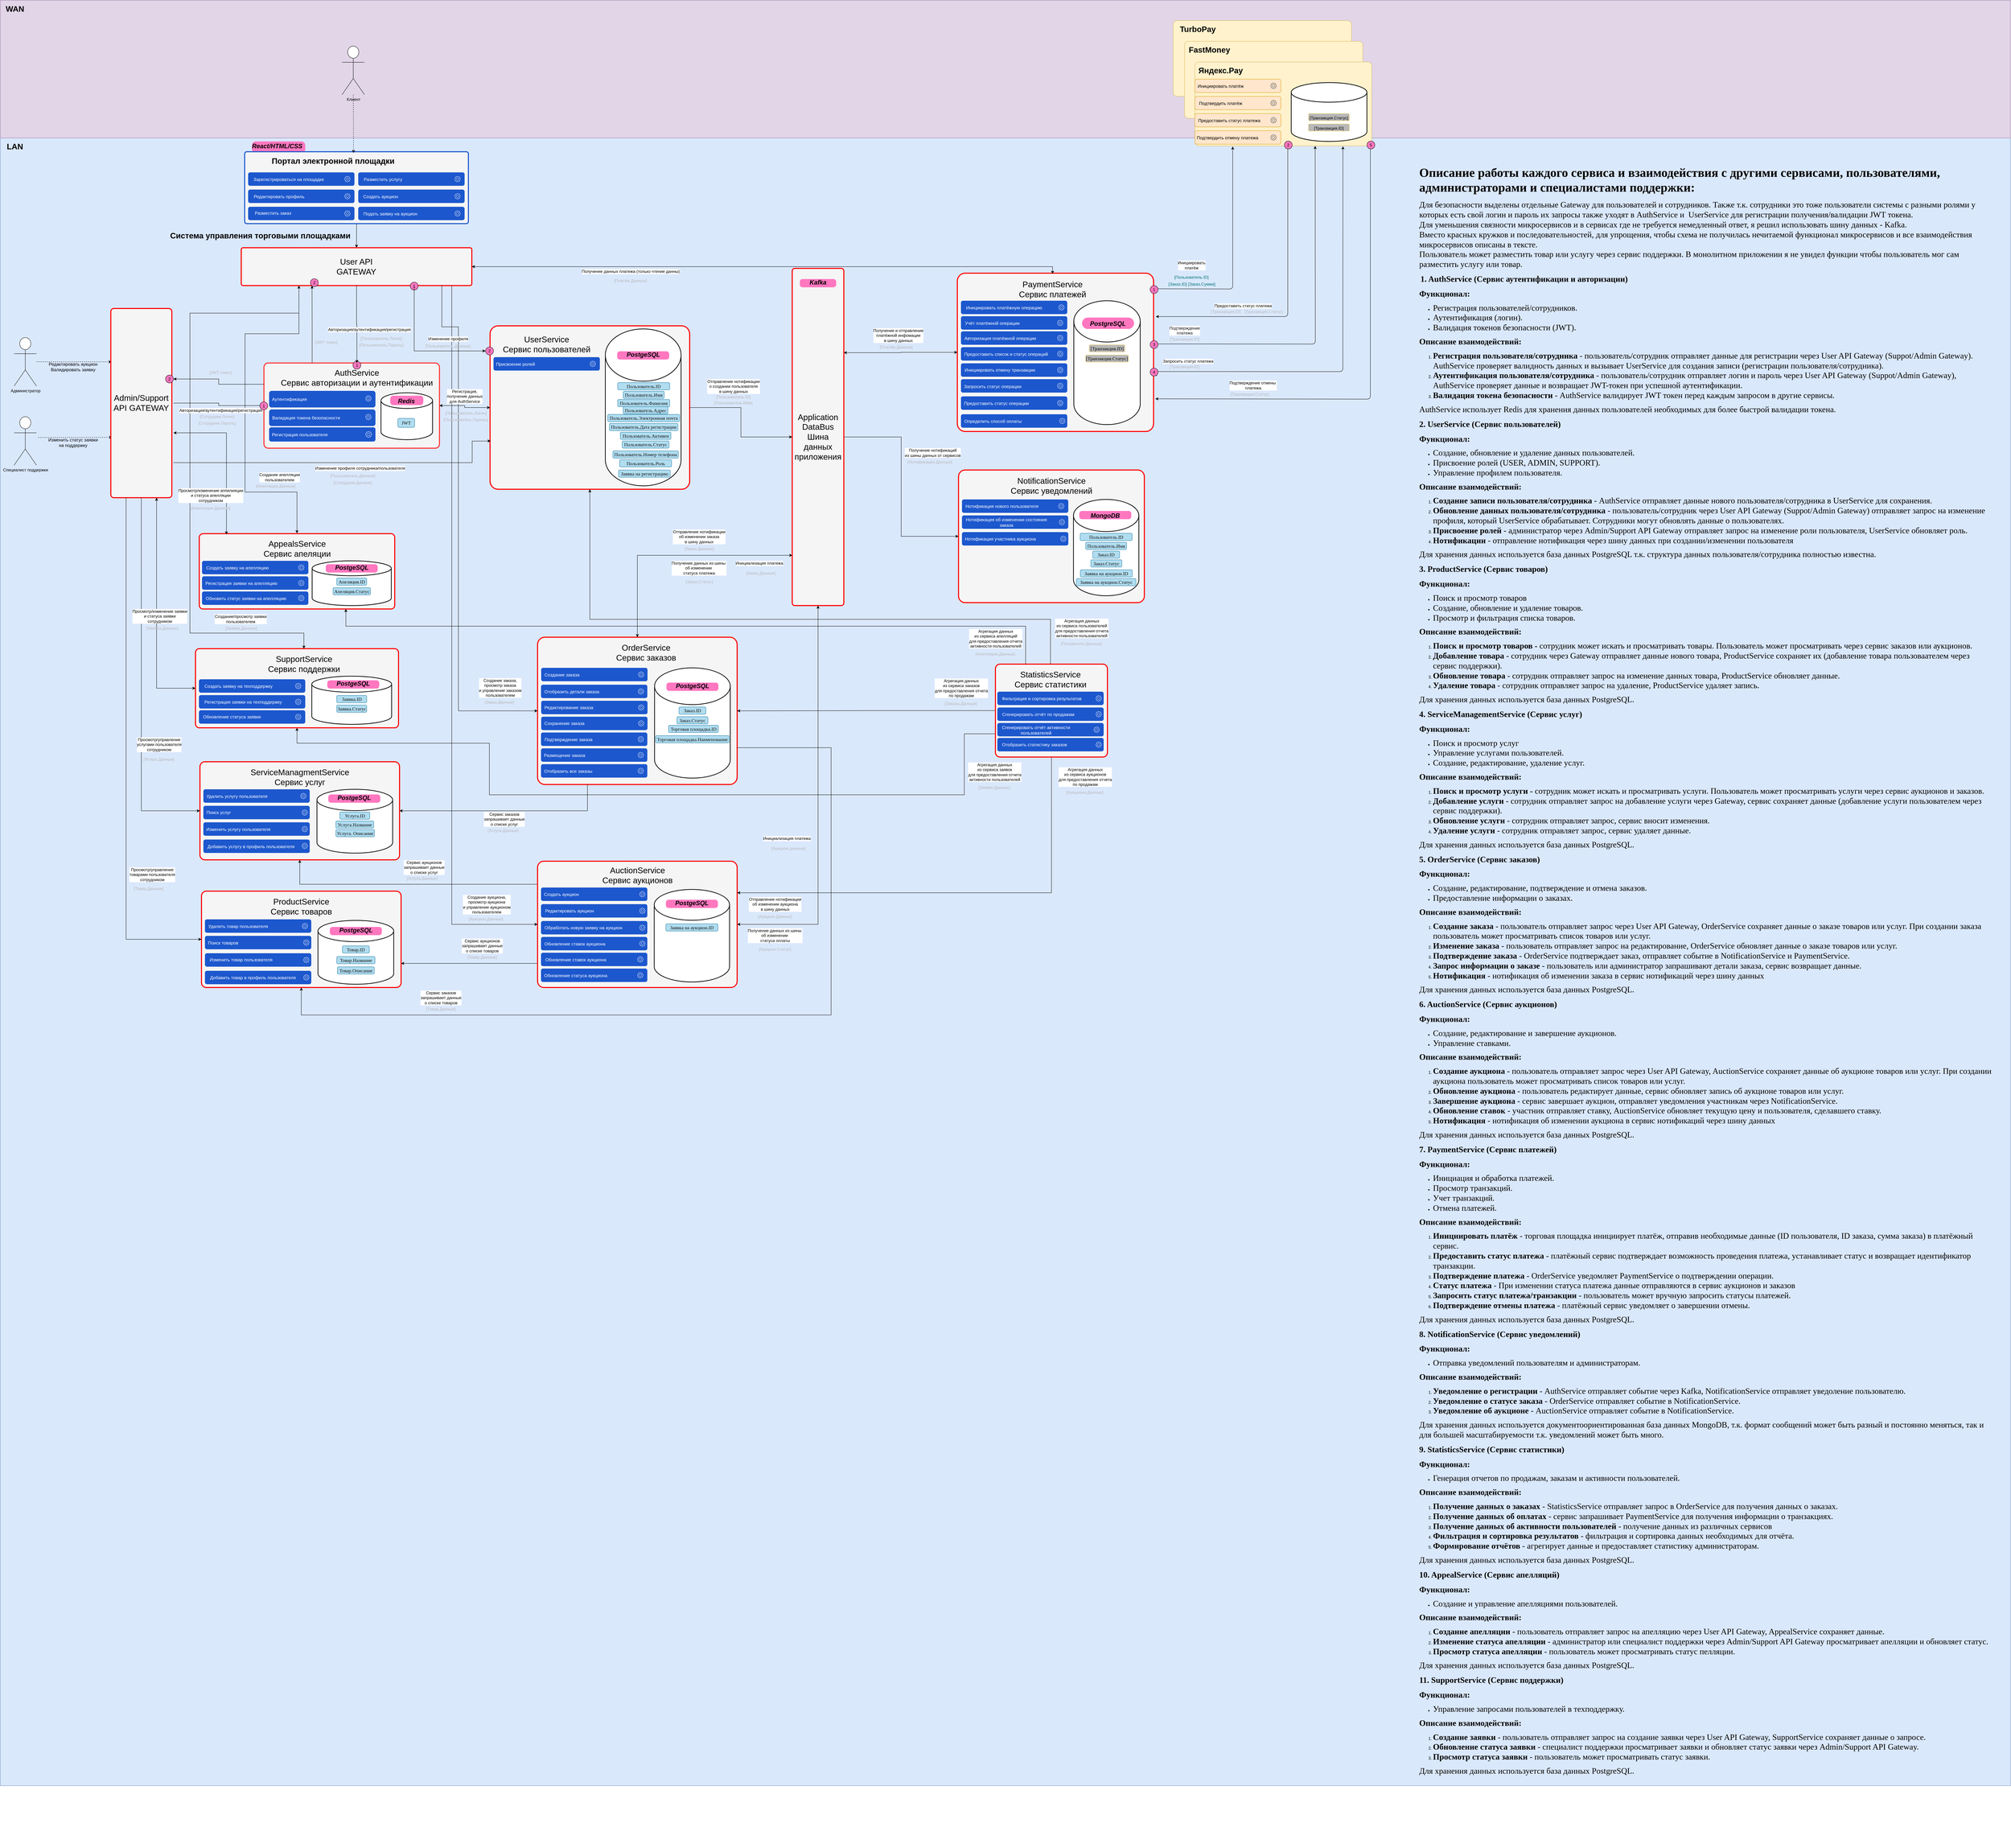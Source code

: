 <mxfile version="25.0.1">
  <diagram name="Страница — 1" id="6X23xEamN_D9_BGq8xe_">
    <mxGraphModel dx="3052" dy="5549" grid="1" gridSize="10" guides="1" tooltips="1" connect="1" arrows="1" fold="1" page="1" pageScale="1" pageWidth="827" pageHeight="1169" math="0" shadow="0">
      <root>
        <mxCell id="0" />
        <mxCell id="1" parent="0" />
        <mxCell id="byTzY7UHZuAvGcB1kuOP-1" value="" style="rounded=0;whiteSpace=wrap;html=1;fillColor=#dae8fc;strokeColor=#6c8ebf;" vertex="1" parent="1">
          <mxGeometry x="3679" y="-199" width="5841" height="4789" as="geometry" />
        </mxCell>
        <mxCell id="byTzY7UHZuAvGcB1kuOP-428" value="" style="rounded=1;whiteSpace=wrap;html=1;arcSize=5;fillColor=#f5f5f5;strokeColor=#FF0000;strokeWidth=3;" vertex="1" parent="1">
          <mxGeometry x="5240" y="1252" width="580" height="428" as="geometry" />
        </mxCell>
        <mxCell id="byTzY7UHZuAvGcB1kuOP-431" value="" style="strokeWidth=2;html=1;shape=mxgraph.flowchart.database;whiteSpace=wrap;rounded=1;movable=1;resizable=1;rotatable=1;deletable=1;editable=1;locked=0;connectable=1;" vertex="1" parent="1">
          <mxGeometry x="5580" y="1341" width="220" height="320.5" as="geometry" />
        </mxCell>
        <mxCell id="byTzY7UHZuAvGcB1kuOP-356" value="" style="rounded=1;whiteSpace=wrap;html=1;arcSize=5;fillColor=#f5f5f5;strokeColor=#FF0000;strokeWidth=3;" vertex="1" parent="1">
          <mxGeometry x="5102" y="347" width="580" height="475" as="geometry" />
        </mxCell>
        <mxCell id="byTzY7UHZuAvGcB1kuOP-366" value="" style="strokeWidth=2;html=1;shape=mxgraph.flowchart.database;whiteSpace=wrap;rounded=1;movable=1;resizable=1;rotatable=1;deletable=1;editable=1;locked=0;connectable=1;" vertex="1" parent="1">
          <mxGeometry x="5437" y="356" width="220" height="456" as="geometry" />
        </mxCell>
        <mxCell id="byTzY7UHZuAvGcB1kuOP-503" style="edgeStyle=orthogonalEdgeStyle;rounded=0;orthogonalLoop=1;jettySize=auto;html=1;exitX=1;exitY=0.5;exitDx=0;exitDy=0;entryX=0.5;entryY=1;entryDx=0;entryDy=0;startArrow=classic;startFill=1;" edge="1" parent="1" source="byTzY7UHZuAvGcB1kuOP-437" target="byTzY7UHZuAvGcB1kuOP-391">
          <mxGeometry relative="1" as="geometry">
            <mxPoint x="6390" y="1250" as="targetPoint" />
          </mxGeometry>
        </mxCell>
        <mxCell id="byTzY7UHZuAvGcB1kuOP-675" style="edgeStyle=orthogonalEdgeStyle;rounded=0;orthogonalLoop=1;jettySize=auto;html=1;exitX=0;exitY=0.75;exitDx=0;exitDy=0;entryX=1;entryY=0.75;entryDx=0;entryDy=0;" edge="1" parent="1" source="byTzY7UHZuAvGcB1kuOP-437" target="byTzY7UHZuAvGcB1kuOP-441">
          <mxGeometry relative="1" as="geometry">
            <Array as="points">
              <mxPoint x="5240" y="2200" />
            </Array>
          </mxGeometry>
        </mxCell>
        <mxCell id="byTzY7UHZuAvGcB1kuOP-681" style="edgeStyle=orthogonalEdgeStyle;rounded=0;orthogonalLoop=1;jettySize=auto;html=1;exitX=0;exitY=0.25;exitDx=0;exitDy=0;entryX=0.5;entryY=1;entryDx=0;entryDy=0;" edge="1" parent="1" source="byTzY7UHZuAvGcB1kuOP-437" target="byTzY7UHZuAvGcB1kuOP-439">
          <mxGeometry relative="1" as="geometry">
            <Array as="points">
              <mxPoint x="5240" y="1970" />
              <mxPoint x="4549" y="1970" />
            </Array>
          </mxGeometry>
        </mxCell>
        <mxCell id="byTzY7UHZuAvGcB1kuOP-437" value="" style="rounded=1;whiteSpace=wrap;html=1;arcSize=5;fillColor=#f5f5f5;strokeColor=#FF0000;strokeWidth=3;" vertex="1" parent="1">
          <mxGeometry x="5240" y="1903" width="580" height="367" as="geometry" />
        </mxCell>
        <mxCell id="byTzY7UHZuAvGcB1kuOP-460" value="" style="strokeWidth=2;html=1;shape=mxgraph.flowchart.database;whiteSpace=wrap;rounded=1;movable=1;resizable=1;rotatable=1;deletable=1;editable=1;locked=0;connectable=1;" vertex="1" parent="1">
          <mxGeometry x="5579" y="1985" width="219" height="269" as="geometry" />
        </mxCell>
        <mxCell id="byTzY7UHZuAvGcB1kuOP-508" style="edgeStyle=orthogonalEdgeStyle;rounded=0;orthogonalLoop=1;jettySize=auto;html=1;exitX=0.5;exitY=1;exitDx=0;exitDy=0;entryX=1;entryY=0.75;entryDx=0;entryDy=0;endArrow=none;endFill=0;startArrow=classic;startFill=1;" edge="1" parent="1" source="byTzY7UHZuAvGcB1kuOP-441" target="byTzY7UHZuAvGcB1kuOP-428">
          <mxGeometry relative="1" as="geometry">
            <Array as="points">
              <mxPoint x="4554" y="2350" />
              <mxPoint x="6093" y="2350" />
              <mxPoint x="6093" y="1573" />
            </Array>
          </mxGeometry>
        </mxCell>
        <mxCell id="byTzY7UHZuAvGcB1kuOP-441" value="" style="rounded=1;whiteSpace=wrap;html=1;arcSize=5;fillColor=#f5f5f5;strokeColor=#FF0000;strokeWidth=3;" vertex="1" parent="1">
          <mxGeometry x="4263.5" y="1990" width="580" height="280" as="geometry" />
        </mxCell>
        <mxCell id="byTzY7UHZuAvGcB1kuOP-464" value="" style="strokeWidth=2;html=1;shape=mxgraph.flowchart.database;whiteSpace=wrap;rounded=1;movable=1;resizable=1;rotatable=1;deletable=1;editable=1;locked=0;connectable=1;" vertex="1" parent="1">
          <mxGeometry x="4602" y="2075" width="220" height="185.5" as="geometry" />
        </mxCell>
        <mxCell id="byTzY7UHZuAvGcB1kuOP-507" style="edgeStyle=orthogonalEdgeStyle;rounded=0;orthogonalLoop=1;jettySize=auto;html=1;exitX=1;exitY=0.5;exitDx=0;exitDy=0;entryX=0.25;entryY=1;entryDx=0;entryDy=0;startArrow=classic;startFill=1;endArrow=none;endFill=0;" edge="1" parent="1" source="byTzY7UHZuAvGcB1kuOP-439" target="byTzY7UHZuAvGcB1kuOP-428">
          <mxGeometry relative="1" as="geometry" />
        </mxCell>
        <mxCell id="byTzY7UHZuAvGcB1kuOP-439" value="" style="rounded=1;whiteSpace=wrap;html=1;arcSize=5;fillColor=#f5f5f5;strokeColor=#FF0000;strokeWidth=3;" vertex="1" parent="1">
          <mxGeometry x="4259" y="1614" width="580" height="285" as="geometry" />
        </mxCell>
        <mxCell id="byTzY7UHZuAvGcB1kuOP-455" value="" style="strokeWidth=2;html=1;shape=mxgraph.flowchart.database;whiteSpace=wrap;rounded=1;movable=1;resizable=1;rotatable=1;deletable=1;editable=1;locked=0;connectable=1;" vertex="1" parent="1">
          <mxGeometry x="4599" y="1694" width="220" height="185.5" as="geometry" />
        </mxCell>
        <mxCell id="byTzY7UHZuAvGcB1kuOP-449" value="" style="rounded=1;whiteSpace=wrap;html=1;arcSize=5;fillColor=#f5f5f5;strokeColor=#FF0000;strokeWidth=3;" vertex="1" parent="1">
          <mxGeometry x="6459.75" y="194" width="570.25" height="460" as="geometry" />
        </mxCell>
        <mxCell id="byTzY7UHZuAvGcB1kuOP-451" value="" style="strokeWidth=2;html=1;shape=mxgraph.flowchart.database;whiteSpace=wrap;rounded=1;movable=1;resizable=1;rotatable=1;deletable=1;editable=1;locked=0;connectable=1;" vertex="1" parent="1">
          <mxGeometry x="6798.25" y="274" width="193" height="360" as="geometry" />
        </mxCell>
        <mxCell id="byTzY7UHZuAvGcB1kuOP-447" value="" style="rounded=1;whiteSpace=wrap;html=1;arcSize=5;fillColor=#f5f5f5;strokeColor=#FF0000;strokeWidth=3;" vertex="1" parent="1">
          <mxGeometry x="4257" y="951" width="568" height="219" as="geometry" />
        </mxCell>
        <mxCell id="byTzY7UHZuAvGcB1kuOP-511" style="edgeStyle=orthogonalEdgeStyle;rounded=0;orthogonalLoop=1;jettySize=auto;html=1;exitX=0;exitY=0.5;exitDx=0;exitDy=0;entryX=1;entryY=0.5;entryDx=0;entryDy=0;" edge="1" parent="1" source="byTzY7UHZuAvGcB1kuOP-445" target="byTzY7UHZuAvGcB1kuOP-428">
          <mxGeometry relative="1" as="geometry" />
        </mxCell>
        <mxCell id="byTzY7UHZuAvGcB1kuOP-512" style="edgeStyle=orthogonalEdgeStyle;rounded=0;orthogonalLoop=1;jettySize=auto;html=1;exitX=0.5;exitY=1;exitDx=0;exitDy=0;entryX=1;entryY=0.25;entryDx=0;entryDy=0;" edge="1" parent="1" source="byTzY7UHZuAvGcB1kuOP-445" target="byTzY7UHZuAvGcB1kuOP-437">
          <mxGeometry relative="1" as="geometry" />
        </mxCell>
        <mxCell id="byTzY7UHZuAvGcB1kuOP-517" style="edgeStyle=orthogonalEdgeStyle;rounded=0;orthogonalLoop=1;jettySize=auto;html=1;exitX=0;exitY=0.75;exitDx=0;exitDy=0;entryX=0.5;entryY=1;entryDx=0;entryDy=0;" edge="1" parent="1" source="byTzY7UHZuAvGcB1kuOP-445" target="byTzY7UHZuAvGcB1kuOP-443">
          <mxGeometry relative="1" as="geometry">
            <Array as="points">
              <mxPoint x="6480" y="1533" />
              <mxPoint x="6480" y="1710" />
              <mxPoint x="5100" y="1710" />
              <mxPoint x="5100" y="1560" />
              <mxPoint x="4541" y="1560" />
            </Array>
          </mxGeometry>
        </mxCell>
        <mxCell id="byTzY7UHZuAvGcB1kuOP-445" value="" style="rounded=1;whiteSpace=wrap;html=1;arcSize=5;fillColor=#f5f5f5;strokeColor=#FF0000;strokeWidth=3;" vertex="1" parent="1">
          <mxGeometry x="6570.5" y="1330.25" width="325.5" height="270" as="geometry" />
        </mxCell>
        <mxCell id="byTzY7UHZuAvGcB1kuOP-443" value="" style="rounded=1;whiteSpace=wrap;html=1;arcSize=5;fillColor=#f5f5f5;strokeColor=#FF0000;strokeWidth=3;" vertex="1" parent="1">
          <mxGeometry x="4246" y="1285.25" width="590" height="230" as="geometry" />
        </mxCell>
        <mxCell id="byTzY7UHZuAvGcB1kuOP-430" style="edgeStyle=orthogonalEdgeStyle;rounded=0;orthogonalLoop=1;jettySize=auto;html=1;exitX=0.5;exitY=0;exitDx=0;exitDy=0;entryX=0.003;entryY=0.851;entryDx=0;entryDy=0;entryPerimeter=0;startArrow=classic;startFill=1;" edge="1" parent="1" source="byTzY7UHZuAvGcB1kuOP-428" target="byTzY7UHZuAvGcB1kuOP-391">
          <mxGeometry relative="1" as="geometry">
            <mxPoint x="6010" y="780" as="targetPoint" />
          </mxGeometry>
        </mxCell>
        <mxCell id="byTzY7UHZuAvGcB1kuOP-414" style="edgeStyle=orthogonalEdgeStyle;rounded=0;orthogonalLoop=1;jettySize=auto;html=1;exitX=1;exitY=0.5;exitDx=0;exitDy=0;entryX=0;entryY=0.5;entryDx=0;entryDy=0;" edge="1" parent="1" source="byTzY7UHZuAvGcB1kuOP-391" target="byTzY7UHZuAvGcB1kuOP-409">
          <mxGeometry relative="1" as="geometry" />
        </mxCell>
        <mxCell id="byTzY7UHZuAvGcB1kuOP-490" style="edgeStyle=orthogonalEdgeStyle;rounded=0;orthogonalLoop=1;jettySize=auto;html=1;exitX=1;exitY=0.25;exitDx=0;exitDy=0;entryX=0;entryY=0.5;entryDx=0;entryDy=0;startArrow=classic;startFill=1;" edge="1" parent="1" source="byTzY7UHZuAvGcB1kuOP-391" target="byTzY7UHZuAvGcB1kuOP-449">
          <mxGeometry relative="1" as="geometry" />
        </mxCell>
        <mxCell id="byTzY7UHZuAvGcB1kuOP-391" value="&lt;span style=&quot;font-size: 24px;&quot;&gt;Application DataBus&lt;/span&gt;&lt;div&gt;&lt;span style=&quot;font-size: 24px;&quot;&gt;Шина данных&lt;/span&gt;&lt;/div&gt;&lt;div&gt;&lt;span style=&quot;font-size: 24px;&quot;&gt;приложения&lt;/span&gt;&lt;/div&gt;" style="rounded=1;whiteSpace=wrap;html=1;arcSize=5;fillColor=#f5f5f5;strokeColor=#FF0000;strokeWidth=3;" vertex="1" parent="1">
          <mxGeometry x="5980" y="180" width="150" height="980" as="geometry" />
        </mxCell>
        <mxCell id="byTzY7UHZuAvGcB1kuOP-5" value="" style="group" vertex="1" connectable="0" parent="1">
          <mxGeometry x="4410" y="-202" width="155" height="49" as="geometry" />
        </mxCell>
        <mxCell id="byTzY7UHZuAvGcB1kuOP-6" value="&lt;p style=&quot;margin: 0px 0px 0px 13px; text-indent: -13px; font-variant-numeric: normal; font-variant-east-asian: normal; font-variant-alternates: normal; font-kerning: auto; font-optical-sizing: auto; font-feature-settings: normal; font-variation-settings: normal; font-variant-position: normal; font-stretch: normal; font-size: 14px; line-height: normal; color: rgb(14, 14, 14); text-align: start;&quot; class=&quot;p1&quot;&gt;&lt;br&gt;&lt;/p&gt;" style="rounded=1;whiteSpace=wrap;html=1;fillColor=#FF77BF;strokeColor=none;arcSize=33;" vertex="1" parent="byTzY7UHZuAvGcB1kuOP-5">
          <mxGeometry y="13" width="155" height="34" as="geometry" />
        </mxCell>
        <mxCell id="byTzY7UHZuAvGcB1kuOP-7" value="&lt;font style=&quot;font-size: 18px;&quot;&gt;&lt;i&gt;React/HTML/CSS&lt;/i&gt;&lt;/font&gt;" style="text;html=1;align=center;verticalAlign=middle;whiteSpace=wrap;rounded=1;shadow=0;fontSize=23;fontStyle=1" vertex="1" parent="byTzY7UHZuAvGcB1kuOP-5">
          <mxGeometry x="29" width="89" height="49" as="geometry" />
        </mxCell>
        <mxCell id="byTzY7UHZuAvGcB1kuOP-8" value="" style="rounded=0;whiteSpace=wrap;html=1;fillColor=#e1d5e7;strokeColor=#9673a6;movable=1;resizable=1;rotatable=1;deletable=1;editable=1;locked=0;connectable=1;" vertex="1" parent="1">
          <mxGeometry x="3679" y="-599" width="5841" height="400" as="geometry" />
        </mxCell>
        <mxCell id="byTzY7UHZuAvGcB1kuOP-9" value="" style="group" vertex="1" connectable="0" parent="1">
          <mxGeometry x="7070" y="-540" width="535" height="220" as="geometry" />
        </mxCell>
        <mxCell id="byTzY7UHZuAvGcB1kuOP-10" value="" style="rounded=1;whiteSpace=wrap;html=1;arcSize=5;fillColor=#fff2cc;strokeColor=#d6b656;" vertex="1" parent="byTzY7UHZuAvGcB1kuOP-9">
          <mxGeometry x="17" width="518" height="220" as="geometry" />
        </mxCell>
        <mxCell id="byTzY7UHZuAvGcB1kuOP-11" value="TurboPay" style="text;html=1;align=center;verticalAlign=middle;whiteSpace=wrap;rounded=1;shadow=0;fontSize=23;fontStyle=1" vertex="1" parent="byTzY7UHZuAvGcB1kuOP-9">
          <mxGeometry width="177" height="49" as="geometry" />
        </mxCell>
        <mxCell id="byTzY7UHZuAvGcB1kuOP-12" value="" style="group" vertex="1" connectable="0" parent="1">
          <mxGeometry x="7120" y="-480" width="518" height="224" as="geometry" />
        </mxCell>
        <mxCell id="byTzY7UHZuAvGcB1kuOP-13" value="" style="rounded=1;whiteSpace=wrap;html=1;arcSize=5;fillColor=#fff2cc;strokeColor=#d6b656;" vertex="1" parent="byTzY7UHZuAvGcB1kuOP-12">
          <mxGeometry width="518" height="224" as="geometry" />
        </mxCell>
        <mxCell id="byTzY7UHZuAvGcB1kuOP-14" value="FastMoney" style="text;html=1;align=center;verticalAlign=middle;whiteSpace=wrap;rounded=1;shadow=0;fontSize=23;fontStyle=1" vertex="1" parent="byTzY7UHZuAvGcB1kuOP-12">
          <mxGeometry x="2" width="141" height="49" as="geometry" />
        </mxCell>
        <mxCell id="byTzY7UHZuAvGcB1kuOP-15" value="" style="group" vertex="1" connectable="0" parent="1">
          <mxGeometry x="7150" y="-420" width="514" height="244" as="geometry" />
        </mxCell>
        <mxCell id="byTzY7UHZuAvGcB1kuOP-16" value="" style="rounded=1;whiteSpace=wrap;html=1;arcSize=5;fillColor=#fff2cc;strokeColor=#d6b656;" vertex="1" parent="byTzY7UHZuAvGcB1kuOP-15">
          <mxGeometry width="514" height="244" as="geometry" />
        </mxCell>
        <mxCell id="byTzY7UHZuAvGcB1kuOP-17" value="Яндекс.Pay" style="text;html=1;align=center;verticalAlign=middle;whiteSpace=wrap;rounded=1;shadow=0;fontSize=23;fontStyle=1" vertex="1" parent="byTzY7UHZuAvGcB1kuOP-15">
          <mxGeometry width="150" height="49" as="geometry" />
        </mxCell>
        <mxCell id="byTzY7UHZuAvGcB1kuOP-20" value="Система управления торговыми площадками" style="text;html=1;align=center;verticalAlign=middle;whiteSpace=wrap;rounded=1;shadow=0;fontSize=23;fontStyle=1" vertex="1" parent="1">
          <mxGeometry x="4160" y="60" width="549" height="49" as="geometry" />
        </mxCell>
        <mxCell id="byTzY7UHZuAvGcB1kuOP-22" value="&lt;p style=&quot;margin: 0px 0px 0px 13px; text-indent: -13px; font-variant-numeric: normal; font-variant-east-asian: normal; font-variant-alternates: normal; font-kerning: auto; font-optical-sizing: auto; font-feature-settings: normal; font-variation-settings: normal; font-variant-position: normal; font-stretch: normal; font-size: 14px; line-height: normal; color: rgb(14, 14, 14); text-align: start;&quot; class=&quot;p1&quot;&gt;&lt;font face=&quot;Times New Roman&quot;&gt;Заявка на аукцион.ID&lt;/font&gt;&lt;/p&gt;" style="rounded=1;whiteSpace=wrap;html=1;fillColor=#b1ddf0;strokeColor=#10739e;" vertex="1" parent="1">
          <mxGeometry x="5613" y="2085" width="151" height="21" as="geometry" />
        </mxCell>
        <mxCell id="byTzY7UHZuAvGcB1kuOP-23" value="&lt;p style=&quot;margin: 0px 0px 0px 13px; text-indent: -13px; font-variant-numeric: normal; font-variant-east-asian: normal; font-variant-alternates: normal; font-kerning: auto; font-optical-sizing: auto; font-feature-settings: normal; font-variation-settings: normal; font-variant-position: normal; font-stretch: normal; line-height: normal; color: rgb(14, 14, 14); text-align: start;&quot; class=&quot;p1&quot;&gt;&lt;font style=&quot;font-size: 14px;&quot; face=&quot;Times New Roman&quot;&gt;Заявка на регистрацию&lt;/font&gt;&lt;/p&gt;" style="rounded=1;whiteSpace=wrap;html=1;fillColor=#b1ddf0;strokeColor=#10739e;" vertex="1" parent="1">
          <mxGeometry x="5475.5" y="766" width="150" height="21" as="geometry" />
        </mxCell>
        <mxCell id="byTzY7UHZuAvGcB1kuOP-34" value="&lt;p style=&quot;margin: 0px 0px 0px 13px; text-indent: -13px; font-variant-numeric: normal; font-variant-east-asian: normal; font-variant-alternates: normal; font-kerning: auto; font-optical-sizing: auto; font-feature-settings: normal; font-variation-settings: normal; font-variant-position: normal; font-stretch: normal; font-size: 14px; line-height: normal; color: rgb(14, 14, 14); text-align: start;&quot; class=&quot;p1&quot;&gt;&lt;font face=&quot;Times New Roman&quot;&gt;Торговая площадка.ID&lt;/font&gt;&lt;/p&gt;" style="rounded=1;whiteSpace=wrap;html=1;fillColor=#b1ddf0;strokeColor=#10739e;" vertex="1" parent="1">
          <mxGeometry x="5620.75" y="1508" width="144.5" height="21" as="geometry" />
        </mxCell>
        <mxCell id="byTzY7UHZuAvGcB1kuOP-35" value="&lt;p style=&quot;margin: 0px 0px 0px 13px; text-indent: -13px; font-variant-numeric: normal; font-variant-east-asian: normal; font-variant-alternates: normal; font-kerning: auto; font-optical-sizing: auto; font-feature-settings: normal; font-variation-settings: normal; font-variant-position: normal; font-stretch: normal; font-size: 14px; line-height: normal; color: rgb(14, 14, 14); text-align: start;&quot; class=&quot;p1&quot;&gt;&lt;font face=&quot;Times New Roman&quot;&gt;Торговая площадка.Наименование&lt;/font&gt;&lt;/p&gt;" style="rounded=1;whiteSpace=wrap;html=1;fillColor=#b1ddf0;strokeColor=#10739e;" vertex="1" parent="1">
          <mxGeometry x="5583" y="1538" width="214" height="21" as="geometry" />
        </mxCell>
        <mxCell id="byTzY7UHZuAvGcB1kuOP-37" value="&lt;p style=&quot;margin: 0px 0px 0px 13px; text-indent: -13px; font-variant-numeric: normal; font-variant-east-asian: normal; font-variant-alternates: normal; font-kerning: auto; font-optical-sizing: auto; font-feature-settings: normal; font-variation-settings: normal; font-variant-position: normal; font-stretch: normal; font-size: 14px; line-height: normal; color: rgb(14, 14, 14); text-align: start;&quot; class=&quot;p1&quot;&gt;&lt;font face=&quot;Times New Roman&quot;&gt;Услуга.ID&lt;/font&gt;&lt;/p&gt;" style="rounded=1;whiteSpace=wrap;html=1;fillColor=#b1ddf0;strokeColor=#10739e;" vertex="1" parent="1">
          <mxGeometry x="4665.5" y="1760" width="87" height="21" as="geometry" />
        </mxCell>
        <mxCell id="byTzY7UHZuAvGcB1kuOP-38" value="&lt;p style=&quot;margin: 0px 0px 0px 13px; text-indent: -13px; font-variant-numeric: normal; font-variant-east-asian: normal; font-variant-alternates: normal; font-kerning: auto; font-optical-sizing: auto; font-feature-settings: normal; font-variation-settings: normal; font-variant-position: normal; font-stretch: normal; font-size: 14px; line-height: normal; color: rgb(14, 14, 14); text-align: start;&quot; class=&quot;p1&quot;&gt;&lt;font face=&quot;Times New Roman&quot;&gt;Услуга.Название&lt;/font&gt;&lt;/p&gt;" style="rounded=1;whiteSpace=wrap;html=1;fillColor=#b1ddf0;strokeColor=#10739e;" vertex="1" parent="1">
          <mxGeometry x="4654" y="1786" width="110" height="21" as="geometry" />
        </mxCell>
        <mxCell id="byTzY7UHZuAvGcB1kuOP-39" value="&lt;p style=&quot;margin: 0px 0px 0px 13px; text-indent: -13px; font-variant-numeric: normal; font-variant-east-asian: normal; font-variant-alternates: normal; font-kerning: auto; font-optical-sizing: auto; font-feature-settings: normal; font-variation-settings: normal; font-variant-position: normal; font-stretch: normal; font-size: 14px; line-height: normal; color: rgb(14, 14, 14); text-align: start;&quot; class=&quot;p1&quot;&gt;&lt;font face=&quot;Times New Roman&quot;&gt;Услуга. Описание&lt;/font&gt;&lt;/p&gt;" style="rounded=1;whiteSpace=wrap;html=1;fillColor=#b1ddf0;strokeColor=#10739e;" vertex="1" parent="1">
          <mxGeometry x="4654" y="1811" width="112" height="21" as="geometry" />
        </mxCell>
        <mxCell id="byTzY7UHZuAvGcB1kuOP-40" value="&lt;p style=&quot;margin: 0px 0px 0px 13px; text-indent: -13px; font-variant-numeric: normal; font-variant-east-asian: normal; font-variant-alternates: normal; font-kerning: auto; font-optical-sizing: auto; font-feature-settings: normal; font-variation-settings: normal; font-variant-position: normal; font-stretch: normal; font-size: 14px; line-height: normal; color: rgb(14, 14, 14); text-align: start;&quot; class=&quot;p1&quot;&gt;&lt;font face=&quot;Times New Roman&quot;&gt;Товар.ID&lt;/font&gt;&lt;/p&gt;" style="rounded=1;whiteSpace=wrap;html=1;fillColor=#b1ddf0;strokeColor=#10739e;" vertex="1" parent="1">
          <mxGeometry x="4673" y="2149" width="78" height="21" as="geometry" />
        </mxCell>
        <mxCell id="byTzY7UHZuAvGcB1kuOP-41" value="&lt;p style=&quot;margin: 0px 0px 0px 13px; text-indent: -13px; font-variant-numeric: normal; font-variant-east-asian: normal; font-variant-alternates: normal; font-kerning: auto; font-optical-sizing: auto; font-feature-settings: normal; font-variation-settings: normal; font-variant-position: normal; font-stretch: normal; font-size: 14px; line-height: normal; color: rgb(14, 14, 14); text-align: start;&quot; class=&quot;p1&quot;&gt;&lt;font face=&quot;Times New Roman&quot;&gt;Товар.Название&lt;/font&gt;&lt;/p&gt;" style="rounded=1;whiteSpace=wrap;html=1;fillColor=#b1ddf0;strokeColor=#10739e;" vertex="1" parent="1">
          <mxGeometry x="4656.5" y="2180" width="111" height="21" as="geometry" />
        </mxCell>
        <mxCell id="byTzY7UHZuAvGcB1kuOP-42" value="&lt;p style=&quot;margin: 0px 0px 0px 13px; text-indent: -13px; font-variant-numeric: normal; font-variant-east-asian: normal; font-variant-alternates: normal; font-kerning: auto; font-optical-sizing: auto; font-feature-settings: normal; font-variation-settings: normal; font-variant-position: normal; font-stretch: normal; font-size: 14px; line-height: normal; color: rgb(14, 14, 14); text-align: start;&quot; class=&quot;p1&quot;&gt;&lt;font face=&quot;Times New Roman&quot;&gt;Товар.Описание&lt;/font&gt;&lt;/p&gt;" style="rounded=1;whiteSpace=wrap;html=1;fillColor=#b1ddf0;strokeColor=#10739e;" vertex="1" parent="1">
          <mxGeometry x="4658.5" y="2210" width="107" height="21" as="geometry" />
        </mxCell>
        <mxCell id="byTzY7UHZuAvGcB1kuOP-43" value="Администратор" style="shape=umlActor;verticalLabelPosition=bottom;verticalAlign=top;html=1;outlineConnect=0;rounded=1;" vertex="1" parent="1">
          <mxGeometry x="3719" y="381" width="65" height="141" as="geometry" />
        </mxCell>
        <mxCell id="byTzY7UHZuAvGcB1kuOP-44" value="" style="endArrow=classic;html=1;rounded=1;dashed=1;entryX=0.961;entryY=0.023;entryDx=0;entryDy=0;entryPerimeter=0;" edge="1" parent="1" source="byTzY7UHZuAvGcB1kuOP-43" target="byTzY7UHZuAvGcB1kuOP-76">
          <mxGeometry width="50" height="50" relative="1" as="geometry">
            <mxPoint x="3885" y="545" as="sourcePoint" />
            <mxPoint x="3881" y="980" as="targetPoint" />
            <Array as="points" />
          </mxGeometry>
        </mxCell>
        <mxCell id="byTzY7UHZuAvGcB1kuOP-45" value="WAN" style="text;html=1;align=center;verticalAlign=middle;whiteSpace=wrap;rounded=1;shadow=0;fontSize=23;fontStyle=1" vertex="1" parent="1">
          <mxGeometry x="3679" y="-599" width="85" height="49" as="geometry" />
        </mxCell>
        <mxCell id="byTzY7UHZuAvGcB1kuOP-46" value="LAN" style="text;html=1;align=center;verticalAlign=middle;whiteSpace=wrap;rounded=1;shadow=0;fontSize=23;fontStyle=1" vertex="1" parent="1">
          <mxGeometry x="3679" y="-199" width="85" height="49" as="geometry" />
        </mxCell>
        <mxCell id="byTzY7UHZuAvGcB1kuOP-47" value="" style="endArrow=classic;html=1;rounded=1;curved=0;entryX=1.001;entryY=0.222;entryDx=0;entryDy=0;entryPerimeter=0;" edge="1" parent="1">
          <mxGeometry width="50" height="50" relative="1" as="geometry">
            <mxPoint x="7420" y="-170" as="sourcePoint" />
            <mxPoint x="7036.451" y="320.162" as="targetPoint" />
            <Array as="points">
              <mxPoint x="7420" y="320" />
            </Array>
          </mxGeometry>
        </mxCell>
        <mxCell id="byTzY7UHZuAvGcB1kuOP-48" value="&lt;p style=&quot;margin: 0px 0px 0px 21px; text-indent: -21px; font-variant-numeric: normal; font-variant-east-asian: normal; font-variant-alternates: normal; font-kerning: auto; font-optical-sizing: auto; font-feature-settings: normal; font-variation-settings: normal; font-variant-position: normal; font-stretch: normal; line-height: normal; color: rgb(14, 14, 14); text-align: start; text-wrap: wrap;&quot; class=&quot;p1&quot;&gt;&lt;font style=&quot;font-size: 12px;&quot; face=&quot;Helvetica&quot;&gt;Подтверждение платежа&lt;/font&gt;&lt;/p&gt;" style="edgeLabel;html=1;align=center;verticalAlign=middle;resizable=0;points=[];rounded=1;" vertex="1" connectable="0" parent="byTzY7UHZuAvGcB1kuOP-47">
          <mxGeometry x="0.194" y="1" relative="1" as="geometry">
            <mxPoint x="-269" y="39" as="offset" />
          </mxGeometry>
        </mxCell>
        <mxCell id="byTzY7UHZuAvGcB1kuOP-49" value="" style="endArrow=classic;html=1;rounded=1;exitX=1.001;exitY=0.325;exitDx=0;exitDy=0;exitPerimeter=0;curved=0;entryX=0.68;entryY=1.001;entryDx=0;entryDy=0;entryPerimeter=0;" edge="1" parent="1" target="byTzY7UHZuAvGcB1kuOP-16">
          <mxGeometry width="50" height="50" relative="1" as="geometry">
            <mxPoint x="7036.451" y="399.575" as="sourcePoint" />
            <mxPoint x="7500" y="20" as="targetPoint" />
            <Array as="points">
              <mxPoint x="7500" y="400" />
            </Array>
          </mxGeometry>
        </mxCell>
        <mxCell id="byTzY7UHZuAvGcB1kuOP-50" value="&lt;font style=&quot;font-size: 12px;&quot;&gt;Предоставить статус платежа&lt;/font&gt;" style="edgeLabel;html=1;align=center;verticalAlign=middle;resizable=0;points=[];rounded=1;" vertex="1" connectable="0" parent="byTzY7UHZuAvGcB1kuOP-49">
          <mxGeometry x="0.194" y="1" relative="1" as="geometry">
            <mxPoint x="-209" y="46" as="offset" />
          </mxGeometry>
        </mxCell>
        <mxCell id="byTzY7UHZuAvGcB1kuOP-51" value="" style="endArrow=classic;html=1;rounded=1;curved=0;entryX=1;entryY=0.532;entryDx=0;entryDy=0;entryPerimeter=0;" edge="1" parent="1">
          <mxGeometry width="50" height="50" relative="1" as="geometry">
            <mxPoint x="7660" y="-170" as="sourcePoint" />
            <mxPoint x="7035" y="559.172" as="targetPoint" />
            <Array as="points">
              <mxPoint x="7660" y="560" />
            </Array>
          </mxGeometry>
        </mxCell>
        <mxCell id="byTzY7UHZuAvGcB1kuOP-52" value="&lt;font style=&quot;font-size: 12px;&quot;&gt;Подтверждение отмены&amp;nbsp;&lt;/font&gt;&lt;div&gt;&lt;font style=&quot;font-size: 12px;&quot;&gt;платежа&lt;/font&gt;&lt;/div&gt;" style="edgeLabel;html=1;align=center;verticalAlign=middle;resizable=0;points=[];rounded=1;" vertex="1" connectable="0" parent="byTzY7UHZuAvGcB1kuOP-51">
          <mxGeometry x="0.194" y="1" relative="1" as="geometry">
            <mxPoint x="-262" y="-41" as="offset" />
          </mxGeometry>
        </mxCell>
        <mxCell id="byTzY7UHZuAvGcB1kuOP-53" value="" style="endArrow=classic;html=1;rounded=1;exitX=1;exitY=0.117;exitDx=0;exitDy=0;exitPerimeter=0;curved=0;entryX=0.214;entryY=1.007;entryDx=0;entryDy=0;entryPerimeter=0;" edge="1" parent="1" target="byTzY7UHZuAvGcB1kuOP-16">
          <mxGeometry width="50" height="50" relative="1" as="geometry">
            <mxPoint x="7035" y="239.207" as="sourcePoint" />
            <mxPoint x="7255" y="-139" as="targetPoint" />
            <Array as="points">
              <mxPoint x="7260" y="240" />
            </Array>
          </mxGeometry>
        </mxCell>
        <mxCell id="byTzY7UHZuAvGcB1kuOP-54" value="&lt;span style=&quot;text-wrap: wrap;&quot;&gt;&lt;font style=&quot;font-size: 12px;&quot;&gt;Инициировать платёж&lt;/font&gt;&lt;/span&gt;" style="edgeLabel;html=1;align=center;verticalAlign=middle;resizable=0;points=[];rounded=1;" vertex="1" connectable="0" parent="byTzY7UHZuAvGcB1kuOP-53">
          <mxGeometry x="0.194" y="1" relative="1" as="geometry">
            <mxPoint x="-119" y="87" as="offset" />
          </mxGeometry>
        </mxCell>
        <mxCell id="byTzY7UHZuAvGcB1kuOP-55" value="&lt;font style=&quot;font-size: 12px;&quot;&gt;[Транзакция.ID]&lt;/font&gt;" style="text;html=1;align=center;verticalAlign=middle;whiteSpace=wrap;rounded=1;fontSize=13;labelBackgroundColor=none;fontColor=#B8B8B8;" vertex="1" parent="1">
          <mxGeometry x="7190" y="290" width="100" height="30" as="geometry" />
        </mxCell>
        <mxCell id="byTzY7UHZuAvGcB1kuOP-56" value="&lt;font style=&quot;font-size: 12px;&quot;&gt;[Транзакция.Статус]&lt;/font&gt;" style="text;html=1;align=center;verticalAlign=middle;whiteSpace=wrap;rounded=1;fontSize=13;labelBackgroundColor=none;fontColor=#B8B8B8;" vertex="1" parent="1">
          <mxGeometry x="7270" y="290" width="160" height="30" as="geometry" />
        </mxCell>
        <mxCell id="byTzY7UHZuAvGcB1kuOP-57" value="&lt;font style=&quot;font-size: 12px;&quot;&gt;[Пользователь.ID]&lt;/font&gt;" style="text;html=1;align=center;verticalAlign=middle;whiteSpace=wrap;rounded=1;fontSize=13;labelBackgroundColor=none;fontColor=#007575;" vertex="1" parent="1">
          <mxGeometry x="7060" y="190" width="160" height="30" as="geometry" />
        </mxCell>
        <mxCell id="byTzY7UHZuAvGcB1kuOP-58" value="&lt;font style=&quot;font-size: 12px;&quot;&gt;[Заказ.ID]&lt;/font&gt;" style="text;html=1;align=center;verticalAlign=middle;whiteSpace=wrap;rounded=1;fontSize=13;labelBackgroundColor=none;fontColor=#007575;" vertex="1" parent="1">
          <mxGeometry x="7020" y="210" width="160" height="30" as="geometry" />
        </mxCell>
        <mxCell id="byTzY7UHZuAvGcB1kuOP-59" value="&lt;font style=&quot;font-size: 12px;&quot;&gt;[Заказ.Сумма]&lt;/font&gt;" style="text;html=1;align=center;verticalAlign=middle;whiteSpace=wrap;rounded=1;fontSize=13;labelBackgroundColor=none;fontColor=#007575;" vertex="1" parent="1">
          <mxGeometry x="7090" y="210" width="160" height="30" as="geometry" />
        </mxCell>
        <mxCell id="byTzY7UHZuAvGcB1kuOP-60" value="&lt;font style=&quot;font-size: 12px;&quot;&gt;[Транзакция.ID]&lt;/font&gt;" style="text;html=1;align=center;verticalAlign=middle;whiteSpace=wrap;rounded=1;fontSize=13;labelBackgroundColor=none;fontColor=#B8B8B8;" vertex="1" parent="1">
          <mxGeometry x="7070" y="370" width="100" height="30" as="geometry" />
        </mxCell>
        <mxCell id="byTzY7UHZuAvGcB1kuOP-61" value="" style="endArrow=classic;html=1;rounded=1;exitX=1;exitY=0.429;exitDx=0;exitDy=0;exitPerimeter=0;curved=0;entryX=0.837;entryY=1.005;entryDx=0;entryDy=0;entryPerimeter=0;" edge="1" parent="1" source="byTzY7UHZuAvGcB1kuOP-69" target="byTzY7UHZuAvGcB1kuOP-16">
          <mxGeometry width="50" height="50" relative="1" as="geometry">
            <mxPoint x="7040" y="484" as="sourcePoint" />
            <mxPoint x="7504" y="100" as="targetPoint" />
            <Array as="points">
              <mxPoint x="7580" y="480" />
            </Array>
          </mxGeometry>
        </mxCell>
        <mxCell id="byTzY7UHZuAvGcB1kuOP-62" value="&lt;font style=&quot;font-size: 12px;&quot;&gt;Запросить статус платежа&lt;/font&gt;" style="edgeLabel;html=1;align=center;verticalAlign=middle;resizable=0;points=[];rounded=1;" vertex="1" connectable="0" parent="byTzY7UHZuAvGcB1kuOP-61">
          <mxGeometry x="-0.441" y="-1" relative="1" as="geometry">
            <mxPoint x="-246" y="-31" as="offset" />
          </mxGeometry>
        </mxCell>
        <mxCell id="byTzY7UHZuAvGcB1kuOP-63" value="&lt;font style=&quot;font-size: 12px;&quot;&gt;[Транзакция.ID]&lt;/font&gt;" style="text;html=1;align=center;verticalAlign=middle;whiteSpace=wrap;rounded=1;fontSize=13;labelBackgroundColor=none;fontColor=#B8B8B8;" vertex="1" parent="1">
          <mxGeometry x="7070" y="450" width="100" height="30" as="geometry" />
        </mxCell>
        <mxCell id="byTzY7UHZuAvGcB1kuOP-64" value="&lt;font style=&quot;font-size: 12px;&quot;&gt;[Транзакция.Статус]&lt;/font&gt;" style="text;html=1;align=center;verticalAlign=middle;whiteSpace=wrap;rounded=1;fontSize=13;labelBackgroundColor=none;fontColor=#B8B8B8;" vertex="1" parent="1">
          <mxGeometry x="7230" y="530" width="160" height="30" as="geometry" />
        </mxCell>
        <mxCell id="byTzY7UHZuAvGcB1kuOP-65" value="1" style="ellipse;whiteSpace=wrap;html=1;aspect=fixed;rounded=1;fillColor=#FF77BF;" vertex="1" parent="1">
          <mxGeometry x="7020" y="230" width="23" height="23" as="geometry" />
        </mxCell>
        <mxCell id="byTzY7UHZuAvGcB1kuOP-66" value="2" style="ellipse;whiteSpace=wrap;html=1;aspect=fixed;rounded=1;fillColor=#FF77BF;" vertex="1" parent="1">
          <mxGeometry x="7410" y="-190" width="23" height="23" as="geometry" />
        </mxCell>
        <mxCell id="byTzY7UHZuAvGcB1kuOP-67" value="3" style="ellipse;whiteSpace=wrap;html=1;aspect=fixed;rounded=1;fillColor=#ff77bf;" vertex="1" parent="1">
          <mxGeometry x="7020" y="390" width="23" height="23" as="geometry" />
        </mxCell>
        <mxCell id="byTzY7UHZuAvGcB1kuOP-68" value="" style="endArrow=classic;html=1;rounded=1;exitX=1;exitY=0.429;exitDx=0;exitDy=0;exitPerimeter=0;curved=0;entryX=0.837;entryY=1.005;entryDx=0;entryDy=0;entryPerimeter=0;" edge="1" parent="1" target="byTzY7UHZuAvGcB1kuOP-69">
          <mxGeometry width="50" height="50" relative="1" as="geometry">
            <mxPoint x="7035" y="479.759" as="sourcePoint" />
            <mxPoint x="7580" y="15" as="targetPoint" />
            <Array as="points" />
          </mxGeometry>
        </mxCell>
        <mxCell id="byTzY7UHZuAvGcB1kuOP-69" value="4" style="ellipse;whiteSpace=wrap;html=1;aspect=fixed;rounded=1;fillColor=#FF77BF;" vertex="1" parent="1">
          <mxGeometry x="7020" y="470" width="23" height="23" as="geometry" />
        </mxCell>
        <mxCell id="byTzY7UHZuAvGcB1kuOP-70" value="5" style="ellipse;whiteSpace=wrap;html=1;aspect=fixed;rounded=1;fillColor=#FF77BF;" vertex="1" parent="1">
          <mxGeometry x="7650" y="-190" width="23" height="23" as="geometry" />
        </mxCell>
        <mxCell id="byTzY7UHZuAvGcB1kuOP-71" value="" style="strokeWidth=2;html=1;shape=mxgraph.flowchart.database;whiteSpace=wrap;rounded=1;movable=1;resizable=1;rotatable=1;deletable=1;editable=1;locked=0;connectable=1;" vertex="1" parent="1">
          <mxGeometry x="7430" y="-360" width="220" height="171" as="geometry" />
        </mxCell>
        <mxCell id="byTzY7UHZuAvGcB1kuOP-72" value="&lt;p style=&quot;margin: 0px 0px 0px 13px; text-indent: -13px; font-variant-numeric: normal; font-variant-east-asian: normal; font-variant-alternates: normal; font-kerning: auto; font-optical-sizing: auto; font-feature-settings: normal; font-variation-settings: normal; font-variant-position: normal; font-stretch: normal; line-height: normal; text-align: start;&quot; class=&quot;p1&quot;&gt;&lt;span style=&quot;text-align: center; text-indent: 0px;&quot;&gt;&lt;font style=&quot;font-size: 14px;&quot; face=&quot;Times New Roman&quot;&gt;[Транзакция.ID]&lt;/font&gt;&lt;/span&gt;&lt;br&gt;&lt;/p&gt;" style="rounded=1;whiteSpace=wrap;html=1;fillColor=#B8B8B8;strokeColor=#FFD966;" vertex="1" parent="1">
          <mxGeometry x="6842.75" y="402" width="104" height="21" as="geometry" />
        </mxCell>
        <mxCell id="byTzY7UHZuAvGcB1kuOP-73" value="&lt;p style=&quot;margin: 0px 0px 0px 13px; text-indent: -13px; font-variant-numeric: normal; font-variant-east-asian: normal; font-variant-alternates: normal; font-kerning: auto; font-optical-sizing: auto; font-feature-settings: normal; font-variation-settings: normal; font-variant-position: normal; font-stretch: normal; line-height: normal; text-align: start;&quot; class=&quot;p1&quot;&gt;&lt;span style=&quot;text-align: center; text-indent: 0px;&quot;&gt;&lt;font style=&quot;font-size: 14px;&quot; face=&quot;Times New Roman&quot;&gt;[Транзакция.Статус]&lt;/font&gt;&lt;/span&gt;&lt;br&gt;&lt;/p&gt;" style="rounded=1;whiteSpace=wrap;html=1;fillColor=#B8B8B8;strokeColor=#FFD966;" vertex="1" parent="1">
          <mxGeometry x="6832.25" y="431.5" width="125" height="21" as="geometry" />
        </mxCell>
        <mxCell id="byTzY7UHZuAvGcB1kuOP-74" value="&lt;p style=&quot;margin: 0px 0px 0px 13px; text-indent: -13px; font-variant-numeric: normal; font-variant-east-asian: normal; font-variant-alternates: normal; font-kerning: auto; font-optical-sizing: auto; font-feature-settings: normal; font-variation-settings: normal; font-variant-position: normal; font-stretch: normal; font-size: 14px; line-height: normal; text-align: start;&quot; class=&quot;p1&quot;&gt;&lt;span style=&quot;font-size: 12px; text-align: center; text-indent: 0px;&quot;&gt;[Транзакция.Статус]&lt;/span&gt;&lt;br&gt;&lt;/p&gt;" style="rounded=1;whiteSpace=wrap;html=1;fillColor=#B8B8B8;strokeColor=#FFD966;" vertex="1" parent="1">
          <mxGeometry x="7480" y="-270" width="119" height="21" as="geometry" />
        </mxCell>
        <mxCell id="byTzY7UHZuAvGcB1kuOP-75" value="&lt;p style=&quot;margin: 0px 0px 0px 13px; text-indent: -13px; font-variant-numeric: normal; font-variant-east-asian: normal; font-variant-alternates: normal; font-kerning: auto; font-optical-sizing: auto; font-feature-settings: normal; font-variation-settings: normal; font-variant-position: normal; font-stretch: normal; font-size: 14px; line-height: normal; text-align: start;&quot; class=&quot;p1&quot;&gt;&lt;span style=&quot;font-size: 12px; text-align: center; text-indent: 0px;&quot;&gt;[Транзакция.ID]&lt;/span&gt;&lt;br&gt;&lt;/p&gt;" style="rounded=1;whiteSpace=wrap;html=1;fillColor=#B8B8B8;strokeColor=#FFD966;" vertex="1" parent="1">
          <mxGeometry x="7480" y="-240" width="119" height="21" as="geometry" />
        </mxCell>
        <mxCell id="byTzY7UHZuAvGcB1kuOP-76" value="Редактировать аукцион&lt;div&gt;Валидировать заявку&lt;/div&gt;" style="text;html=1;align=center;verticalAlign=middle;whiteSpace=wrap;rounded=1;fontSize=13;" vertex="1" parent="1">
          <mxGeometry x="3769" y="451" width="243" height="30" as="geometry" />
        </mxCell>
        <mxCell id="byTzY7UHZuAvGcB1kuOP-77" value="Специалист поддержки" style="shape=umlActor;verticalLabelPosition=bottom;verticalAlign=top;html=1;outlineConnect=0;rounded=1;" vertex="1" parent="1">
          <mxGeometry x="3719" y="611" width="65" height="141" as="geometry" />
        </mxCell>
        <mxCell id="byTzY7UHZuAvGcB1kuOP-78" value="" style="endArrow=classic;html=1;rounded=1;dashed=1;" edge="1" parent="1">
          <mxGeometry width="50" height="50" relative="1" as="geometry">
            <mxPoint x="3789" y="671.434" as="sourcePoint" />
            <mxPoint x="4004" y="671" as="targetPoint" />
            <Array as="points" />
          </mxGeometry>
        </mxCell>
        <mxCell id="byTzY7UHZuAvGcB1kuOP-79" value="&lt;div&gt;Изменить статус заявки&lt;/div&gt;&lt;div&gt;на поддержку&lt;/div&gt;" style="text;html=1;align=center;verticalAlign=middle;whiteSpace=wrap;rounded=1;fontSize=13;" vertex="1" parent="1">
          <mxGeometry x="3769" y="671" width="243" height="30" as="geometry" />
        </mxCell>
        <mxCell id="byTzY7UHZuAvGcB1kuOP-488" style="edgeStyle=orthogonalEdgeStyle;rounded=0;orthogonalLoop=1;jettySize=auto;html=1;exitX=0.5;exitY=1;exitDx=0;exitDy=0;entryX=0.5;entryY=0;entryDx=0;entryDy=0;" edge="1" parent="1" source="byTzY7UHZuAvGcB1kuOP-80" target="byTzY7UHZuAvGcB1kuOP-352">
          <mxGeometry relative="1" as="geometry" />
        </mxCell>
        <mxCell id="byTzY7UHZuAvGcB1kuOP-80" value="" style="rounded=1;whiteSpace=wrap;html=1;arcSize=3;fillColor=#f5f5f5;strokeColor=#1C57CD;strokeWidth=3;align=center;verticalAlign=middle;fontFamily=Helvetica;fontSize=12;fontColor=#333333;resizable=1;" vertex="1" parent="1">
          <mxGeometry x="4389" y="-159" width="650" height="209" as="geometry" />
        </mxCell>
        <mxCell id="byTzY7UHZuAvGcB1kuOP-81" value="Портал электронной площадки" style="text;html=1;align=center;verticalAlign=middle;whiteSpace=wrap;rounded=1;shadow=0;fontSize=23;fontStyle=1" vertex="1" parent="1">
          <mxGeometry x="4456" y="-157" width="380" height="49" as="geometry" />
        </mxCell>
        <mxCell id="byTzY7UHZuAvGcB1kuOP-91" value="Клиент" style="shape=umlActor;verticalLabelPosition=bottom;verticalAlign=top;html=1;outlineConnect=0;rounded=1;" vertex="1" parent="1">
          <mxGeometry x="4672" y="-466" width="65" height="141" as="geometry" />
        </mxCell>
        <mxCell id="byTzY7UHZuAvGcB1kuOP-92" value="" style="endArrow=classic;html=1;rounded=1;dashed=1;entryX=0.727;entryY=0.031;entryDx=0;entryDy=0;entryPerimeter=0;fontSize=12;" edge="1" parent="1" source="byTzY7UHZuAvGcB1kuOP-91">
          <mxGeometry width="50" height="50" relative="1" as="geometry">
            <mxPoint x="4704" y="-419" as="sourcePoint" />
            <mxPoint x="4705.26" y="-155.481" as="targetPoint" />
            <Array as="points" />
          </mxGeometry>
        </mxCell>
        <mxCell id="byTzY7UHZuAvGcB1kuOP-97" value="" style="group" vertex="1" connectable="0" parent="1">
          <mxGeometry x="4399" y="-99" width="309" height="39" as="geometry" />
        </mxCell>
        <mxCell id="byTzY7UHZuAvGcB1kuOP-98" value="" style="group" vertex="1" connectable="0" parent="byTzY7UHZuAvGcB1kuOP-97">
          <mxGeometry width="309" height="39" as="geometry" />
        </mxCell>
        <mxCell id="byTzY7UHZuAvGcB1kuOP-99" value="" style="rounded=1;whiteSpace=wrap;html=1;fillColor=#1C57CD;strokeColor=none;" vertex="1" parent="byTzY7UHZuAvGcB1kuOP-98">
          <mxGeometry width="309" height="39" as="geometry" />
        </mxCell>
        <mxCell id="byTzY7UHZuAvGcB1kuOP-100" value="" style="sketch=0;outlineConnect=0;fontColor=#FFFFFF;gradientColor=none;fillColor=#FFFFFF;strokeColor=none;dashed=0;verticalLabelPosition=bottom;verticalAlign=top;align=center;html=1;fontSize=12;fontStyle=0;aspect=fixed;pointerEvents=1;shape=mxgraph.aws4.gear;rounded=1;" vertex="1" parent="byTzY7UHZuAvGcB1kuOP-98">
          <mxGeometry x="280" y="11" width="17" height="17" as="geometry" />
        </mxCell>
        <mxCell id="byTzY7UHZuAvGcB1kuOP-101" value="Зарегистрироваться на площадке" style="text;html=1;align=center;verticalAlign=middle;whiteSpace=wrap;rounded=1;fontSize=13;fontColor=#FFFFFF;" vertex="1" parent="byTzY7UHZuAvGcB1kuOP-98">
          <mxGeometry x="9" y="4.5" width="218" height="30" as="geometry" />
        </mxCell>
        <mxCell id="byTzY7UHZuAvGcB1kuOP-102" value="" style="group" vertex="1" connectable="0" parent="1">
          <mxGeometry x="4399" y="-49" width="309" height="39" as="geometry" />
        </mxCell>
        <mxCell id="byTzY7UHZuAvGcB1kuOP-103" value="" style="group" vertex="1" connectable="0" parent="byTzY7UHZuAvGcB1kuOP-102">
          <mxGeometry width="309" height="39" as="geometry" />
        </mxCell>
        <mxCell id="byTzY7UHZuAvGcB1kuOP-104" value="" style="rounded=1;whiteSpace=wrap;html=1;fillColor=#1C57CD;strokeColor=none;" vertex="1" parent="byTzY7UHZuAvGcB1kuOP-103">
          <mxGeometry width="309" height="39" as="geometry" />
        </mxCell>
        <mxCell id="byTzY7UHZuAvGcB1kuOP-105" value="" style="sketch=0;outlineConnect=0;fontColor=#FFFFFF;gradientColor=none;fillColor=#FFFFFF;strokeColor=none;dashed=0;verticalLabelPosition=bottom;verticalAlign=top;align=center;html=1;fontSize=12;fontStyle=0;aspect=fixed;pointerEvents=1;shape=mxgraph.aws4.gear;rounded=1;" vertex="1" parent="byTzY7UHZuAvGcB1kuOP-103">
          <mxGeometry x="280" y="11" width="17" height="17" as="geometry" />
        </mxCell>
        <mxCell id="byTzY7UHZuAvGcB1kuOP-106" value="Редактировать профиль" style="text;html=1;align=center;verticalAlign=middle;whiteSpace=wrap;rounded=1;fontSize=13;fontColor=#FFFFFF;" vertex="1" parent="byTzY7UHZuAvGcB1kuOP-103">
          <mxGeometry x="8" y="4.5" width="164" height="30" as="geometry" />
        </mxCell>
        <mxCell id="byTzY7UHZuAvGcB1kuOP-107" value="" style="group" vertex="1" connectable="0" parent="1">
          <mxGeometry x="4399" y="1" width="309" height="39" as="geometry" />
        </mxCell>
        <mxCell id="byTzY7UHZuAvGcB1kuOP-108" value="" style="group" vertex="1" connectable="0" parent="byTzY7UHZuAvGcB1kuOP-107">
          <mxGeometry width="309" height="39" as="geometry" />
        </mxCell>
        <mxCell id="byTzY7UHZuAvGcB1kuOP-109" value="" style="rounded=1;whiteSpace=wrap;html=1;fillColor=#1C57CD;strokeColor=none;" vertex="1" parent="byTzY7UHZuAvGcB1kuOP-108">
          <mxGeometry width="309" height="39" as="geometry" />
        </mxCell>
        <mxCell id="byTzY7UHZuAvGcB1kuOP-110" value="" style="sketch=0;outlineConnect=0;fontColor=#FFFFFF;gradientColor=none;fillColor=#FFFFFF;strokeColor=none;dashed=0;verticalLabelPosition=bottom;verticalAlign=top;align=center;html=1;fontSize=12;fontStyle=0;aspect=fixed;pointerEvents=1;shape=mxgraph.aws4.gear;rounded=1;" vertex="1" parent="byTzY7UHZuAvGcB1kuOP-108">
          <mxGeometry x="280" y="11" width="17" height="17" as="geometry" />
        </mxCell>
        <mxCell id="byTzY7UHZuAvGcB1kuOP-111" value="Разместить заказ" style="text;html=1;align=center;verticalAlign=middle;whiteSpace=wrap;rounded=1;fontSize=13;fontColor=#FFFFFF;" vertex="1" parent="byTzY7UHZuAvGcB1kuOP-108">
          <mxGeometry x="14" y="3" width="117" height="30" as="geometry" />
        </mxCell>
        <mxCell id="byTzY7UHZuAvGcB1kuOP-112" value="" style="group" vertex="1" connectable="0" parent="1">
          <mxGeometry x="4719" y="-99" width="309" height="39" as="geometry" />
        </mxCell>
        <mxCell id="byTzY7UHZuAvGcB1kuOP-113" value="" style="group" vertex="1" connectable="0" parent="byTzY7UHZuAvGcB1kuOP-112">
          <mxGeometry width="309" height="39" as="geometry" />
        </mxCell>
        <mxCell id="byTzY7UHZuAvGcB1kuOP-114" value="" style="rounded=1;whiteSpace=wrap;html=1;fillColor=#1C57CD;strokeColor=none;" vertex="1" parent="byTzY7UHZuAvGcB1kuOP-113">
          <mxGeometry width="309" height="39" as="geometry" />
        </mxCell>
        <mxCell id="byTzY7UHZuAvGcB1kuOP-115" value="" style="sketch=0;outlineConnect=0;fontColor=#FFFFFF;gradientColor=none;fillColor=#FFFFFF;strokeColor=none;dashed=0;verticalLabelPosition=bottom;verticalAlign=top;align=center;html=1;fontSize=12;fontStyle=0;aspect=fixed;pointerEvents=1;shape=mxgraph.aws4.gear;rounded=1;" vertex="1" parent="byTzY7UHZuAvGcB1kuOP-113">
          <mxGeometry x="280" y="11" width="17" height="17" as="geometry" />
        </mxCell>
        <mxCell id="byTzY7UHZuAvGcB1kuOP-116" value="Разместить услугу" style="text;html=1;align=center;verticalAlign=middle;whiteSpace=wrap;rounded=1;fontSize=13;fontColor=#FFFFFF;" vertex="1" parent="byTzY7UHZuAvGcB1kuOP-113">
          <mxGeometry x="6" y="4.5" width="132" height="30" as="geometry" />
        </mxCell>
        <mxCell id="byTzY7UHZuAvGcB1kuOP-117" value="" style="group" vertex="1" connectable="0" parent="1">
          <mxGeometry x="4719" y="-49" width="309" height="39" as="geometry" />
        </mxCell>
        <mxCell id="byTzY7UHZuAvGcB1kuOP-118" value="" style="group" vertex="1" connectable="0" parent="byTzY7UHZuAvGcB1kuOP-117">
          <mxGeometry width="309" height="39" as="geometry" />
        </mxCell>
        <mxCell id="byTzY7UHZuAvGcB1kuOP-119" value="" style="rounded=1;whiteSpace=wrap;html=1;fillColor=#1C57CD;strokeColor=none;" vertex="1" parent="byTzY7UHZuAvGcB1kuOP-118">
          <mxGeometry width="309" height="39" as="geometry" />
        </mxCell>
        <mxCell id="byTzY7UHZuAvGcB1kuOP-120" value="" style="sketch=0;outlineConnect=0;fontColor=#FFFFFF;gradientColor=none;fillColor=#FFFFFF;strokeColor=none;dashed=0;verticalLabelPosition=bottom;verticalAlign=top;align=center;html=1;fontSize=12;fontStyle=0;aspect=fixed;pointerEvents=1;shape=mxgraph.aws4.gear;rounded=1;" vertex="1" parent="byTzY7UHZuAvGcB1kuOP-118">
          <mxGeometry x="280" y="11" width="17" height="17" as="geometry" />
        </mxCell>
        <mxCell id="byTzY7UHZuAvGcB1kuOP-121" value="Создать аукцион" style="text;html=1;align=center;verticalAlign=middle;whiteSpace=wrap;rounded=1;fontSize=13;fontColor=#FFFFFF;" vertex="1" parent="byTzY7UHZuAvGcB1kuOP-118">
          <mxGeometry x="10" y="4.5" width="110" height="30" as="geometry" />
        </mxCell>
        <mxCell id="byTzY7UHZuAvGcB1kuOP-122" value="" style="group" vertex="1" connectable="0" parent="1">
          <mxGeometry x="4719" y="1" width="309" height="39" as="geometry" />
        </mxCell>
        <mxCell id="byTzY7UHZuAvGcB1kuOP-123" value="" style="group" vertex="1" connectable="0" parent="byTzY7UHZuAvGcB1kuOP-122">
          <mxGeometry width="309" height="39" as="geometry" />
        </mxCell>
        <mxCell id="byTzY7UHZuAvGcB1kuOP-124" value="" style="rounded=1;whiteSpace=wrap;html=1;fillColor=#1C57CD;strokeColor=none;" vertex="1" parent="byTzY7UHZuAvGcB1kuOP-123">
          <mxGeometry width="309" height="39" as="geometry" />
        </mxCell>
        <mxCell id="byTzY7UHZuAvGcB1kuOP-125" value="" style="sketch=0;outlineConnect=0;fontColor=#FFFFFF;gradientColor=none;fillColor=#FFFFFF;strokeColor=none;dashed=0;verticalLabelPosition=bottom;verticalAlign=top;align=center;html=1;fontSize=12;fontStyle=0;aspect=fixed;pointerEvents=1;shape=mxgraph.aws4.gear;rounded=1;" vertex="1" parent="byTzY7UHZuAvGcB1kuOP-123">
          <mxGeometry x="280" y="11" width="17" height="17" as="geometry" />
        </mxCell>
        <mxCell id="byTzY7UHZuAvGcB1kuOP-126" value="Подать заявку на аукцион" style="text;html=1;align=center;verticalAlign=middle;whiteSpace=wrap;rounded=1;fontSize=13;fontColor=#FFFFFF;" vertex="1" parent="byTzY7UHZuAvGcB1kuOP-123">
          <mxGeometry x="10" y="4.5" width="167" height="30" as="geometry" />
        </mxCell>
        <mxCell id="byTzY7UHZuAvGcB1kuOP-131" value="" style="group" vertex="1" connectable="0" parent="1">
          <mxGeometry x="4269" y="1694" width="309" height="39" as="geometry" />
        </mxCell>
        <mxCell id="byTzY7UHZuAvGcB1kuOP-132" value="" style="rounded=1;whiteSpace=wrap;html=1;fillColor=#1C57CD;strokeColor=none;" vertex="1" parent="byTzY7UHZuAvGcB1kuOP-131">
          <mxGeometry width="309" height="39" as="geometry" />
        </mxCell>
        <mxCell id="byTzY7UHZuAvGcB1kuOP-133" value="" style="sketch=0;outlineConnect=0;fontColor=#232F3E;gradientColor=none;fillColor=default;strokeColor=none;dashed=0;verticalLabelPosition=bottom;verticalAlign=top;align=center;html=1;fontSize=12;fontStyle=0;aspect=fixed;pointerEvents=1;shape=mxgraph.aws4.gear;rounded=1;" vertex="1" parent="byTzY7UHZuAvGcB1kuOP-131">
          <mxGeometry x="282" y="11" width="17" height="17" as="geometry" />
        </mxCell>
        <mxCell id="byTzY7UHZuAvGcB1kuOP-134" value="Удалить услугу пользователя" style="text;html=1;align=center;verticalAlign=middle;whiteSpace=wrap;rounded=1;fontSize=13;fontColor=#FFFFFF;strokeColor=none;" vertex="1" parent="byTzY7UHZuAvGcB1kuOP-131">
          <mxGeometry x="3" y="4.5" width="189" height="30" as="geometry" />
        </mxCell>
        <mxCell id="byTzY7UHZuAvGcB1kuOP-135" value="" style="group" vertex="1" connectable="0" parent="1">
          <mxGeometry x="4273.5" y="2072" width="309" height="39" as="geometry" />
        </mxCell>
        <mxCell id="byTzY7UHZuAvGcB1kuOP-136" value="" style="rounded=1;whiteSpace=wrap;html=1;fillColor=#1C57CD;strokeColor=none;" vertex="1" parent="byTzY7UHZuAvGcB1kuOP-135">
          <mxGeometry width="309" height="39" as="geometry" />
        </mxCell>
        <mxCell id="byTzY7UHZuAvGcB1kuOP-137" value="" style="sketch=0;outlineConnect=0;fontColor=#232F3E;gradientColor=none;fillColor=default;strokeColor=none;dashed=0;verticalLabelPosition=bottom;verticalAlign=top;align=center;html=1;fontSize=12;fontStyle=0;aspect=fixed;pointerEvents=1;shape=mxgraph.aws4.gear;rounded=1;" vertex="1" parent="byTzY7UHZuAvGcB1kuOP-135">
          <mxGeometry x="282" y="11" width="17" height="17" as="geometry" />
        </mxCell>
        <mxCell id="byTzY7UHZuAvGcB1kuOP-138" value="Удалить товар пользователя" style="text;html=1;align=center;verticalAlign=middle;whiteSpace=wrap;rounded=1;fontSize=13;fontColor=#FFFFFF;strokeColor=none;" vertex="1" parent="byTzY7UHZuAvGcB1kuOP-135">
          <mxGeometry x="2" y="4.5" width="188" height="30" as="geometry" />
        </mxCell>
        <mxCell id="byTzY7UHZuAvGcB1kuOP-139" value="" style="group" vertex="1" connectable="0" parent="1">
          <mxGeometry x="5250.5" y="1341" width="309" height="39" as="geometry" />
        </mxCell>
        <mxCell id="byTzY7UHZuAvGcB1kuOP-140" value="" style="rounded=1;whiteSpace=wrap;html=1;fillColor=#1C57CD;strokeColor=none;" vertex="1" parent="byTzY7UHZuAvGcB1kuOP-139">
          <mxGeometry width="309" height="39" as="geometry" />
        </mxCell>
        <mxCell id="byTzY7UHZuAvGcB1kuOP-141" value="" style="sketch=0;outlineConnect=0;fontColor=#232F3E;gradientColor=none;fillColor=default;strokeColor=none;dashed=0;verticalLabelPosition=bottom;verticalAlign=top;align=center;html=1;fontSize=12;fontStyle=0;aspect=fixed;pointerEvents=1;shape=mxgraph.aws4.gear;rounded=1;" vertex="1" parent="byTzY7UHZuAvGcB1kuOP-139">
          <mxGeometry x="282" y="11" width="17" height="17" as="geometry" />
        </mxCell>
        <mxCell id="byTzY7UHZuAvGcB1kuOP-142" value="Создание заказа" style="text;html=1;align=center;verticalAlign=middle;whiteSpace=wrap;rounded=1;fontSize=13;fontColor=#FFFFFF;strokeColor=none;" vertex="1" parent="byTzY7UHZuAvGcB1kuOP-139">
          <mxGeometry x="5" y="4.5" width="110" height="30" as="geometry" />
        </mxCell>
        <mxCell id="byTzY7UHZuAvGcB1kuOP-143" value="" style="group" vertex="1" connectable="0" parent="1">
          <mxGeometry x="5250.5" y="1436.75" width="309" height="39" as="geometry" />
        </mxCell>
        <mxCell id="byTzY7UHZuAvGcB1kuOP-144" value="" style="rounded=1;whiteSpace=wrap;html=1;fillColor=#1C57CD;strokeColor=none;" vertex="1" parent="byTzY7UHZuAvGcB1kuOP-143">
          <mxGeometry width="309" height="39" as="geometry" />
        </mxCell>
        <mxCell id="byTzY7UHZuAvGcB1kuOP-145" value="" style="sketch=0;outlineConnect=0;fontColor=#232F3E;gradientColor=none;fillColor=default;strokeColor=none;dashed=0;verticalLabelPosition=bottom;verticalAlign=top;align=center;html=1;fontSize=12;fontStyle=0;aspect=fixed;pointerEvents=1;shape=mxgraph.aws4.gear;rounded=1;" vertex="1" parent="byTzY7UHZuAvGcB1kuOP-143">
          <mxGeometry x="282" y="11" width="17" height="17" as="geometry" />
        </mxCell>
        <mxCell id="byTzY7UHZuAvGcB1kuOP-146" value="Редактирование заказа" style="text;html=1;align=center;verticalAlign=middle;whiteSpace=wrap;rounded=1;fontSize=13;fontColor=#FFFFFF;strokeColor=none;" vertex="1" parent="byTzY7UHZuAvGcB1kuOP-143">
          <mxGeometry x="3" y="4.5" width="154" height="30" as="geometry" />
        </mxCell>
        <mxCell id="byTzY7UHZuAvGcB1kuOP-147" value="" style="group" vertex="1" connectable="0" parent="1">
          <mxGeometry x="5250.5" y="1483" width="309" height="39" as="geometry" />
        </mxCell>
        <mxCell id="byTzY7UHZuAvGcB1kuOP-148" value="" style="rounded=1;whiteSpace=wrap;html=1;fillColor=#1C57CD;strokeColor=none;" vertex="1" parent="byTzY7UHZuAvGcB1kuOP-147">
          <mxGeometry width="309" height="39" as="geometry" />
        </mxCell>
        <mxCell id="byTzY7UHZuAvGcB1kuOP-149" value="" style="sketch=0;outlineConnect=0;fontColor=#232F3E;gradientColor=none;fillColor=default;strokeColor=none;dashed=0;verticalLabelPosition=bottom;verticalAlign=top;align=center;html=1;fontSize=12;fontStyle=0;aspect=fixed;pointerEvents=1;shape=mxgraph.aws4.gear;rounded=1;" vertex="1" parent="byTzY7UHZuAvGcB1kuOP-147">
          <mxGeometry x="282" y="11" width="17" height="17" as="geometry" />
        </mxCell>
        <mxCell id="byTzY7UHZuAvGcB1kuOP-150" value="Сохранение заказа" style="text;html=1;align=center;verticalAlign=middle;whiteSpace=wrap;rounded=1;fontSize=13;fontColor=#FFFFFF;strokeColor=none;" vertex="1" parent="byTzY7UHZuAvGcB1kuOP-147">
          <mxGeometry x="4" y="4" width="126" height="30" as="geometry" />
        </mxCell>
        <mxCell id="byTzY7UHZuAvGcB1kuOP-151" value="" style="group" vertex="1" connectable="0" parent="1">
          <mxGeometry x="5250" y="1529" width="309" height="39" as="geometry" />
        </mxCell>
        <mxCell id="byTzY7UHZuAvGcB1kuOP-152" value="" style="rounded=1;whiteSpace=wrap;html=1;fillColor=#1C57CD;strokeColor=none;" vertex="1" parent="byTzY7UHZuAvGcB1kuOP-151">
          <mxGeometry width="309" height="39" as="geometry" />
        </mxCell>
        <mxCell id="byTzY7UHZuAvGcB1kuOP-153" value="" style="sketch=0;outlineConnect=0;fontColor=#232F3E;gradientColor=none;fillColor=default;strokeColor=none;dashed=0;verticalLabelPosition=bottom;verticalAlign=top;align=center;html=1;fontSize=12;fontStyle=0;aspect=fixed;pointerEvents=1;shape=mxgraph.aws4.gear;rounded=1;" vertex="1" parent="byTzY7UHZuAvGcB1kuOP-151">
          <mxGeometry x="281.5" y="11" width="17" height="17" as="geometry" />
        </mxCell>
        <mxCell id="byTzY7UHZuAvGcB1kuOP-154" value="Подтверждение заказа" style="text;html=1;align=center;verticalAlign=middle;whiteSpace=wrap;rounded=1;fontSize=13;fontColor=#FFFFFF;strokeColor=none;" vertex="1" parent="byTzY7UHZuAvGcB1kuOP-151">
          <mxGeometry x="4" y="4.5" width="152" height="30" as="geometry" />
        </mxCell>
        <mxCell id="byTzY7UHZuAvGcB1kuOP-155" value="" style="group" vertex="1" connectable="0" parent="1">
          <mxGeometry x="5250" y="1575" width="309" height="39" as="geometry" />
        </mxCell>
        <mxCell id="byTzY7UHZuAvGcB1kuOP-156" value="" style="rounded=1;whiteSpace=wrap;html=1;fillColor=#1C57CD;strokeColor=none;" vertex="1" parent="byTzY7UHZuAvGcB1kuOP-155">
          <mxGeometry width="309" height="39" as="geometry" />
        </mxCell>
        <mxCell id="byTzY7UHZuAvGcB1kuOP-157" value="" style="sketch=0;outlineConnect=0;fontColor=#232F3E;gradientColor=none;fillColor=default;strokeColor=none;dashed=0;verticalLabelPosition=bottom;verticalAlign=top;align=center;html=1;fontSize=12;fontStyle=0;aspect=fixed;pointerEvents=1;shape=mxgraph.aws4.gear;rounded=1;" vertex="1" parent="byTzY7UHZuAvGcB1kuOP-155">
          <mxGeometry x="281.5" y="11" width="17" height="17" as="geometry" />
        </mxCell>
        <mxCell id="byTzY7UHZuAvGcB1kuOP-158" value="Размещение заказа" style="text;html=1;align=center;verticalAlign=middle;whiteSpace=wrap;rounded=1;fontSize=13;fontColor=#FFFFFF;strokeColor=none;" vertex="1" parent="byTzY7UHZuAvGcB1kuOP-155">
          <mxGeometry x="3" y="4.5" width="130.5" height="30" as="geometry" />
        </mxCell>
        <mxCell id="byTzY7UHZuAvGcB1kuOP-159" value="" style="group" vertex="1" connectable="0" parent="1">
          <mxGeometry x="5250" y="1621" width="309" height="39" as="geometry" />
        </mxCell>
        <mxCell id="byTzY7UHZuAvGcB1kuOP-160" value="" style="rounded=1;whiteSpace=wrap;html=1;fillColor=#1C57CD;strokeColor=none;" vertex="1" parent="byTzY7UHZuAvGcB1kuOP-159">
          <mxGeometry width="309" height="39" as="geometry" />
        </mxCell>
        <mxCell id="byTzY7UHZuAvGcB1kuOP-161" value="" style="sketch=0;outlineConnect=0;fontColor=#232F3E;gradientColor=none;fillColor=default;strokeColor=none;dashed=0;verticalLabelPosition=bottom;verticalAlign=top;align=center;html=1;fontSize=12;fontStyle=0;aspect=fixed;pointerEvents=1;shape=mxgraph.aws4.gear;rounded=1;" vertex="1" parent="byTzY7UHZuAvGcB1kuOP-159">
          <mxGeometry x="281.5" y="11" width="17" height="17" as="geometry" />
        </mxCell>
        <mxCell id="byTzY7UHZuAvGcB1kuOP-162" value="Отобразить все заказы" style="text;html=1;align=center;verticalAlign=middle;whiteSpace=wrap;rounded=1;fontSize=13;fontColor=#FFFFFF;strokeColor=none;" vertex="1" parent="byTzY7UHZuAvGcB1kuOP-159">
          <mxGeometry x="3" y="4.5" width="152" height="30" as="geometry" />
        </mxCell>
        <mxCell id="byTzY7UHZuAvGcB1kuOP-163" value="" style="group" vertex="1" connectable="0" parent="1">
          <mxGeometry x="5250" y="1390" width="309" height="39" as="geometry" />
        </mxCell>
        <mxCell id="byTzY7UHZuAvGcB1kuOP-164" value="" style="rounded=1;whiteSpace=wrap;html=1;fillColor=#1C57CD;strokeColor=none;" vertex="1" parent="byTzY7UHZuAvGcB1kuOP-163">
          <mxGeometry width="309" height="39" as="geometry" />
        </mxCell>
        <mxCell id="byTzY7UHZuAvGcB1kuOP-165" value="" style="sketch=0;outlineConnect=0;fontColor=#232F3E;gradientColor=none;fillColor=default;strokeColor=none;dashed=0;verticalLabelPosition=bottom;verticalAlign=top;align=center;html=1;fontSize=12;fontStyle=0;aspect=fixed;pointerEvents=1;shape=mxgraph.aws4.gear;rounded=1;" vertex="1" parent="byTzY7UHZuAvGcB1kuOP-163">
          <mxGeometry x="282" y="11" width="17" height="17" as="geometry" />
        </mxCell>
        <mxCell id="byTzY7UHZuAvGcB1kuOP-166" value="Отобразить детали заказа" style="text;html=1;align=center;verticalAlign=middle;whiteSpace=wrap;rounded=1;fontSize=13;fontColor=#FFFFFF;strokeColor=none;" vertex="1" parent="byTzY7UHZuAvGcB1kuOP-163">
          <mxGeometry x="5" y="5" width="169" height="30" as="geometry" />
        </mxCell>
        <mxCell id="byTzY7UHZuAvGcB1kuOP-171" value="" style="group" vertex="1" connectable="0" parent="1">
          <mxGeometry x="6470.25" y="604" width="309" height="39" as="geometry" />
        </mxCell>
        <mxCell id="byTzY7UHZuAvGcB1kuOP-172" value="" style="rounded=1;whiteSpace=wrap;html=1;fillColor=#1C57CD;strokeColor=none;" vertex="1" parent="byTzY7UHZuAvGcB1kuOP-171">
          <mxGeometry width="309" height="39" as="geometry" />
        </mxCell>
        <mxCell id="byTzY7UHZuAvGcB1kuOP-173" value="" style="sketch=0;outlineConnect=0;fontColor=#232F3E;gradientColor=none;fillColor=#FFFFFF;strokeColor=none;dashed=0;verticalLabelPosition=bottom;verticalAlign=top;align=center;html=1;fontSize=12;fontStyle=0;aspect=fixed;pointerEvents=1;shape=mxgraph.aws4.gear;rounded=1;" vertex="1" parent="byTzY7UHZuAvGcB1kuOP-171">
          <mxGeometry x="286" y="11" width="17" height="17" as="geometry" />
        </mxCell>
        <mxCell id="byTzY7UHZuAvGcB1kuOP-174" value="Определить способ оплаты" style="text;html=1;align=center;verticalAlign=middle;whiteSpace=wrap;rounded=1;fontSize=13;fontColor=#FFFFFF;strokeColor=none;" vertex="1" parent="byTzY7UHZuAvGcB1kuOP-171">
          <mxGeometry x="7" y="4.5" width="173" height="30" as="geometry" />
        </mxCell>
        <mxCell id="byTzY7UHZuAvGcB1kuOP-179" value="" style="group" vertex="1" connectable="0" parent="1">
          <mxGeometry x="4269" y="1840" width="309" height="39" as="geometry" />
        </mxCell>
        <mxCell id="byTzY7UHZuAvGcB1kuOP-180" value="" style="rounded=1;whiteSpace=wrap;html=1;fillColor=#1C57CD;strokeColor=none;" vertex="1" parent="byTzY7UHZuAvGcB1kuOP-179">
          <mxGeometry width="309" height="39" as="geometry" />
        </mxCell>
        <mxCell id="byTzY7UHZuAvGcB1kuOP-181" value="" style="sketch=0;outlineConnect=0;fontColor=#232F3E;gradientColor=none;fillColor=#FFFFFF;strokeColor=none;dashed=0;verticalLabelPosition=bottom;verticalAlign=top;align=center;html=1;fontSize=12;fontStyle=0;aspect=fixed;pointerEvents=1;shape=mxgraph.aws4.gear;rounded=1;" vertex="1" parent="byTzY7UHZuAvGcB1kuOP-179">
          <mxGeometry x="286" y="10" width="17" height="17" as="geometry" />
        </mxCell>
        <mxCell id="byTzY7UHZuAvGcB1kuOP-182" value="Добавить услугу в профиль пользователя" style="text;html=1;align=center;verticalAlign=middle;whiteSpace=wrap;rounded=1;fontSize=13;fontColor=#FFFFFF;strokeColor=none;" vertex="1" parent="byTzY7UHZuAvGcB1kuOP-179">
          <mxGeometry x="2" y="5" width="273" height="30" as="geometry" />
        </mxCell>
        <mxCell id="byTzY7UHZuAvGcB1kuOP-183" value="" style="group" vertex="1" connectable="0" parent="1">
          <mxGeometry x="4273.5" y="2170.5" width="309" height="90" as="geometry" />
        </mxCell>
        <mxCell id="byTzY7UHZuAvGcB1kuOP-184" value="" style="rounded=1;whiteSpace=wrap;html=1;fillColor=#1C57CD;strokeColor=none;" vertex="1" parent="byTzY7UHZuAvGcB1kuOP-183">
          <mxGeometry width="309" height="39" as="geometry" />
        </mxCell>
        <mxCell id="byTzY7UHZuAvGcB1kuOP-185" value="" style="sketch=0;outlineConnect=0;fontColor=#232F3E;gradientColor=none;fillColor=#FFFFFF;strokeColor=none;dashed=0;verticalLabelPosition=bottom;verticalAlign=top;align=center;html=1;fontSize=12;fontStyle=0;aspect=fixed;pointerEvents=1;shape=mxgraph.aws4.gear;rounded=1;" vertex="1" parent="byTzY7UHZuAvGcB1kuOP-183">
          <mxGeometry x="286" y="11" width="17" height="17" as="geometry" />
        </mxCell>
        <mxCell id="byTzY7UHZuAvGcB1kuOP-186" value="Изменить товар пользователя" style="text;html=1;align=center;verticalAlign=middle;whiteSpace=wrap;rounded=1;fontSize=13;fontColor=#FFFFFF;strokeColor=none;" vertex="1" parent="byTzY7UHZuAvGcB1kuOP-183">
          <mxGeometry x="7" y="3" width="195" height="30" as="geometry" />
        </mxCell>
        <mxCell id="byTzY7UHZuAvGcB1kuOP-175" value="" style="group" vertex="1" connectable="0" parent="byTzY7UHZuAvGcB1kuOP-183">
          <mxGeometry y="51" width="309" height="39" as="geometry" />
        </mxCell>
        <mxCell id="byTzY7UHZuAvGcB1kuOP-176" value="" style="rounded=1;whiteSpace=wrap;html=1;fillColor=#1C57CD;strokeColor=none;" vertex="1" parent="byTzY7UHZuAvGcB1kuOP-175">
          <mxGeometry width="309" height="39" as="geometry" />
        </mxCell>
        <mxCell id="byTzY7UHZuAvGcB1kuOP-177" value="" style="sketch=0;outlineConnect=0;fontColor=#232F3E;gradientColor=none;fillColor=#FFFFFF;strokeColor=none;dashed=0;verticalLabelPosition=bottom;verticalAlign=top;align=center;html=1;fontSize=12;fontStyle=0;aspect=fixed;pointerEvents=1;shape=mxgraph.aws4.gear;rounded=1;" vertex="1" parent="byTzY7UHZuAvGcB1kuOP-175">
          <mxGeometry x="286" y="11" width="17" height="17" as="geometry" />
        </mxCell>
        <mxCell id="byTzY7UHZuAvGcB1kuOP-178" value="Добавить товар в профиль пользователя" style="text;html=1;align=center;verticalAlign=middle;whiteSpace=wrap;rounded=1;fontSize=13;fontColor=#FFFFFF;strokeColor=none;" vertex="1" parent="byTzY7UHZuAvGcB1kuOP-175">
          <mxGeometry x="8" y="4" width="262" height="30" as="geometry" />
        </mxCell>
        <mxCell id="byTzY7UHZuAvGcB1kuOP-187" value="" style="group" vertex="1" connectable="0" parent="1">
          <mxGeometry x="4269" y="1790" width="309" height="39" as="geometry" />
        </mxCell>
        <mxCell id="byTzY7UHZuAvGcB1kuOP-188" value="" style="rounded=1;whiteSpace=wrap;html=1;fillColor=#1C57CD;strokeColor=none;" vertex="1" parent="byTzY7UHZuAvGcB1kuOP-187">
          <mxGeometry width="309" height="39" as="geometry" />
        </mxCell>
        <mxCell id="byTzY7UHZuAvGcB1kuOP-189" value="" style="sketch=0;outlineConnect=0;fontColor=#232F3E;gradientColor=none;fillColor=#FFFFFF;strokeColor=none;dashed=0;verticalLabelPosition=bottom;verticalAlign=top;align=center;html=1;fontSize=12;fontStyle=0;aspect=fixed;pointerEvents=1;shape=mxgraph.aws4.gear;rounded=1;" vertex="1" parent="byTzY7UHZuAvGcB1kuOP-187">
          <mxGeometry x="286" y="11" width="17" height="17" as="geometry" />
        </mxCell>
        <mxCell id="byTzY7UHZuAvGcB1kuOP-190" value="Изменить услугу пользователя" style="text;html=1;align=center;verticalAlign=middle;whiteSpace=wrap;rounded=1;fontSize=13;fontColor=#FFFFFF;strokeColor=none;" vertex="1" parent="byTzY7UHZuAvGcB1kuOP-187">
          <mxGeometry x="4" y="4.5" width="195" height="30" as="geometry" />
        </mxCell>
        <mxCell id="byTzY7UHZuAvGcB1kuOP-191" value="" style="group" vertex="1" connectable="0" parent="1">
          <mxGeometry x="5250" y="1979.5" width="309" height="39" as="geometry" />
        </mxCell>
        <mxCell id="byTzY7UHZuAvGcB1kuOP-192" value="" style="rounded=1;whiteSpace=wrap;html=1;fillColor=#1C57CD;strokeColor=none;" vertex="1" parent="byTzY7UHZuAvGcB1kuOP-191">
          <mxGeometry width="309" height="39" as="geometry" />
        </mxCell>
        <mxCell id="byTzY7UHZuAvGcB1kuOP-193" value="" style="sketch=0;outlineConnect=0;fontColor=#232F3E;gradientColor=none;fillColor=#FFFFFF;strokeColor=none;dashed=0;verticalLabelPosition=bottom;verticalAlign=top;align=center;html=1;fontSize=12;fontStyle=0;aspect=fixed;pointerEvents=1;shape=mxgraph.aws4.gear;rounded=1;" vertex="1" parent="byTzY7UHZuAvGcB1kuOP-191">
          <mxGeometry x="286" y="11" width="17" height="17" as="geometry" />
        </mxCell>
        <mxCell id="byTzY7UHZuAvGcB1kuOP-194" value="Создать аукцион" style="text;html=1;align=center;verticalAlign=middle;whiteSpace=wrap;rounded=1;fontSize=13;fontColor=#FFFFFF;strokeColor=none;" vertex="1" parent="byTzY7UHZuAvGcB1kuOP-191">
          <mxGeometry x="3" y="4.5" width="113" height="30" as="geometry" />
        </mxCell>
        <mxCell id="byTzY7UHZuAvGcB1kuOP-195" value="" style="group" vertex="1" connectable="0" parent="1">
          <mxGeometry x="5250" y="2027.75" width="309" height="39" as="geometry" />
        </mxCell>
        <mxCell id="byTzY7UHZuAvGcB1kuOP-196" value="" style="rounded=1;whiteSpace=wrap;html=1;fillColor=#1C57CD;strokeColor=none;" vertex="1" parent="byTzY7UHZuAvGcB1kuOP-195">
          <mxGeometry width="309" height="39" as="geometry" />
        </mxCell>
        <mxCell id="byTzY7UHZuAvGcB1kuOP-197" value="" style="sketch=0;outlineConnect=0;fontColor=#232F3E;gradientColor=none;fillColor=#FFFFFF;strokeColor=none;dashed=0;verticalLabelPosition=bottom;verticalAlign=top;align=center;html=1;fontSize=12;fontStyle=0;aspect=fixed;pointerEvents=1;shape=mxgraph.aws4.gear;rounded=1;" vertex="1" parent="byTzY7UHZuAvGcB1kuOP-195">
          <mxGeometry x="286" y="11" width="17" height="17" as="geometry" />
        </mxCell>
        <mxCell id="byTzY7UHZuAvGcB1kuOP-198" value="Редактировать аукцион" style="text;html=1;align=center;verticalAlign=middle;whiteSpace=wrap;rounded=1;fontSize=13;fontColor=#FFFFFF;strokeColor=none;" vertex="1" parent="byTzY7UHZuAvGcB1kuOP-195">
          <mxGeometry x="3" y="4.5" width="160" height="30" as="geometry" />
        </mxCell>
        <mxCell id="byTzY7UHZuAvGcB1kuOP-199" value="" style="group" vertex="1" connectable="0" parent="1">
          <mxGeometry x="5250" y="2076.75" width="309" height="39" as="geometry" />
        </mxCell>
        <mxCell id="byTzY7UHZuAvGcB1kuOP-200" value="" style="rounded=1;whiteSpace=wrap;html=1;fillColor=#1C57CD;strokeColor=none;" vertex="1" parent="byTzY7UHZuAvGcB1kuOP-199">
          <mxGeometry width="309" height="39" as="geometry" />
        </mxCell>
        <mxCell id="byTzY7UHZuAvGcB1kuOP-201" value="" style="sketch=0;outlineConnect=0;fontColor=#232F3E;gradientColor=none;fillColor=#FFFFFF;strokeColor=none;dashed=0;verticalLabelPosition=bottom;verticalAlign=top;align=center;html=1;fontSize=12;fontStyle=0;aspect=fixed;pointerEvents=1;shape=mxgraph.aws4.gear;rounded=1;" vertex="1" parent="byTzY7UHZuAvGcB1kuOP-199">
          <mxGeometry x="286" y="11" width="17" height="17" as="geometry" />
        </mxCell>
        <mxCell id="byTzY7UHZuAvGcB1kuOP-202" value="Обработать новую заявку на аукцион" style="text;html=1;align=center;verticalAlign=middle;whiteSpace=wrap;rounded=1;fontSize=13;fontColor=#FFFFFF;strokeColor=none;" vertex="1" parent="byTzY7UHZuAvGcB1kuOP-199">
          <mxGeometry x="3" y="4.5" width="241" height="30" as="geometry" />
        </mxCell>
        <mxCell id="byTzY7UHZuAvGcB1kuOP-203" value="" style="group" vertex="1" connectable="0" parent="1">
          <mxGeometry x="5250" y="2123" width="309" height="39" as="geometry" />
        </mxCell>
        <mxCell id="byTzY7UHZuAvGcB1kuOP-204" value="" style="rounded=1;whiteSpace=wrap;html=1;fillColor=#1C57CD;strokeColor=none;" vertex="1" parent="byTzY7UHZuAvGcB1kuOP-203">
          <mxGeometry width="309" height="39" as="geometry" />
        </mxCell>
        <mxCell id="byTzY7UHZuAvGcB1kuOP-205" value="" style="sketch=0;outlineConnect=0;fontColor=#232F3E;gradientColor=none;fillColor=#FFFFFF;strokeColor=none;dashed=0;verticalLabelPosition=bottom;verticalAlign=top;align=center;html=1;fontSize=12;fontStyle=0;aspect=fixed;pointerEvents=1;shape=mxgraph.aws4.gear;rounded=1;" vertex="1" parent="byTzY7UHZuAvGcB1kuOP-203">
          <mxGeometry x="286" y="11" width="17" height="17" as="geometry" />
        </mxCell>
        <mxCell id="byTzY7UHZuAvGcB1kuOP-206" value="Обновление ставок аукциона" style="text;html=1;align=center;verticalAlign=middle;whiteSpace=wrap;rounded=1;fontSize=13;fontColor=#FFFFFF;strokeColor=none;" vertex="1" parent="byTzY7UHZuAvGcB1kuOP-203">
          <mxGeometry x="4" y="4.5" width="189" height="30" as="geometry" />
        </mxCell>
        <mxCell id="byTzY7UHZuAvGcB1kuOP-211" value="" style="group" vertex="1" connectable="0" parent="1">
          <mxGeometry x="4273.5" y="2120" width="309" height="39" as="geometry" />
        </mxCell>
        <mxCell id="byTzY7UHZuAvGcB1kuOP-212" value="" style="rounded=1;whiteSpace=wrap;html=1;fillColor=#1C57CD;strokeColor=none;" vertex="1" parent="byTzY7UHZuAvGcB1kuOP-211">
          <mxGeometry width="309" height="39" as="geometry" />
        </mxCell>
        <mxCell id="byTzY7UHZuAvGcB1kuOP-213" value="" style="sketch=0;outlineConnect=0;fontColor=#232F3E;gradientColor=none;fillColor=#FFFFFF;strokeColor=none;dashed=0;verticalLabelPosition=bottom;verticalAlign=top;align=center;html=1;fontSize=12;fontStyle=0;aspect=fixed;pointerEvents=1;shape=mxgraph.aws4.gear;rounded=1;" vertex="1" parent="byTzY7UHZuAvGcB1kuOP-211">
          <mxGeometry x="286" y="11" width="17" height="17" as="geometry" />
        </mxCell>
        <mxCell id="byTzY7UHZuAvGcB1kuOP-214" value="Поиск товаров" style="text;html=1;align=center;verticalAlign=middle;whiteSpace=wrap;rounded=1;fontSize=13;fontColor=#FFFFFF;strokeColor=none;" vertex="1" parent="byTzY7UHZuAvGcB1kuOP-211">
          <mxGeometry x="3" y="4.5" width="99" height="30" as="geometry" />
        </mxCell>
        <mxCell id="byTzY7UHZuAvGcB1kuOP-215" value="" style="group" vertex="1" connectable="0" parent="1">
          <mxGeometry x="4269" y="1742" width="309" height="39" as="geometry" />
        </mxCell>
        <mxCell id="byTzY7UHZuAvGcB1kuOP-216" value="" style="rounded=1;whiteSpace=wrap;html=1;fillColor=#1C57CD;strokeColor=none;" vertex="1" parent="byTzY7UHZuAvGcB1kuOP-215">
          <mxGeometry width="309" height="39" as="geometry" />
        </mxCell>
        <mxCell id="byTzY7UHZuAvGcB1kuOP-217" value="" style="sketch=0;outlineConnect=0;fontColor=#232F3E;gradientColor=none;fillColor=#FFFFFF;strokeColor=none;dashed=0;verticalLabelPosition=bottom;verticalAlign=top;align=center;html=1;fontSize=12;fontStyle=0;aspect=fixed;pointerEvents=1;shape=mxgraph.aws4.gear;rounded=1;" vertex="1" parent="byTzY7UHZuAvGcB1kuOP-215">
          <mxGeometry x="286" y="11" width="17" height="17" as="geometry" />
        </mxCell>
        <mxCell id="byTzY7UHZuAvGcB1kuOP-218" value="Поиск услуг" style="text;html=1;align=center;verticalAlign=middle;whiteSpace=wrap;rounded=1;fontSize=13;fontColor=#FFFFFF;strokeColor=none;" vertex="1" parent="byTzY7UHZuAvGcB1kuOP-215">
          <mxGeometry x="4" y="4" width="81" height="30" as="geometry" />
        </mxCell>
        <mxCell id="byTzY7UHZuAvGcB1kuOP-219" value="" style="group" vertex="1" connectable="0" parent="1">
          <mxGeometry x="6576" y="1410.25" width="309" height="39" as="geometry" />
        </mxCell>
        <mxCell id="byTzY7UHZuAvGcB1kuOP-220" value="" style="rounded=1;whiteSpace=wrap;html=1;fillColor=#1C57CD;strokeColor=none;" vertex="1" parent="byTzY7UHZuAvGcB1kuOP-219">
          <mxGeometry width="309" height="39" as="geometry" />
        </mxCell>
        <mxCell id="byTzY7UHZuAvGcB1kuOP-221" value="" style="sketch=0;outlineConnect=0;fontColor=#232F3E;gradientColor=none;fillColor=#FFFFFF;strokeColor=none;dashed=0;verticalLabelPosition=bottom;verticalAlign=top;align=center;html=1;fontSize=12;fontStyle=0;aspect=fixed;pointerEvents=1;shape=mxgraph.aws4.gear;rounded=1;" vertex="1" parent="byTzY7UHZuAvGcB1kuOP-219">
          <mxGeometry x="286" y="11" width="17" height="17" as="geometry" />
        </mxCell>
        <mxCell id="byTzY7UHZuAvGcB1kuOP-222" value="Фильтрация и сортировка результатов" style="text;html=1;align=center;verticalAlign=middle;whiteSpace=wrap;rounded=1;fontSize=13;fontColor=#FFFFFF;strokeColor=none;" vertex="1" parent="byTzY7UHZuAvGcB1kuOP-219">
          <mxGeometry x="5" y="4.5" width="248" height="30" as="geometry" />
        </mxCell>
        <mxCell id="byTzY7UHZuAvGcB1kuOP-223" value="" style="group" vertex="1" connectable="0" parent="1">
          <mxGeometry x="6576" y="1456.25" width="309" height="39" as="geometry" />
        </mxCell>
        <mxCell id="byTzY7UHZuAvGcB1kuOP-224" value="" style="rounded=1;whiteSpace=wrap;html=1;fillColor=#1C57CD;strokeColor=none;" vertex="1" parent="byTzY7UHZuAvGcB1kuOP-223">
          <mxGeometry width="309" height="39" as="geometry" />
        </mxCell>
        <mxCell id="byTzY7UHZuAvGcB1kuOP-225" value="" style="sketch=0;outlineConnect=0;fontColor=#232F3E;gradientColor=none;fillColor=#FFFFFF;strokeColor=none;dashed=0;verticalLabelPosition=bottom;verticalAlign=top;align=center;html=1;fontSize=12;fontStyle=0;aspect=fixed;pointerEvents=1;shape=mxgraph.aws4.gear;rounded=1;" vertex="1" parent="byTzY7UHZuAvGcB1kuOP-223">
          <mxGeometry x="286" y="11" width="17" height="17" as="geometry" />
        </mxCell>
        <mxCell id="byTzY7UHZuAvGcB1kuOP-226" value="Сгенерировать отчёт по продажам" style="text;html=1;align=center;verticalAlign=middle;whiteSpace=wrap;rounded=1;fontSize=13;fontColor=#FFFFFF;strokeColor=none;" vertex="1" parent="byTzY7UHZuAvGcB1kuOP-223">
          <mxGeometry x="6" y="4.5" width="226" height="30" as="geometry" />
        </mxCell>
        <mxCell id="byTzY7UHZuAvGcB1kuOP-227" value="" style="group" vertex="1" connectable="0" parent="1">
          <mxGeometry x="6576" y="1544.75" width="309" height="39" as="geometry" />
        </mxCell>
        <mxCell id="byTzY7UHZuAvGcB1kuOP-228" value="" style="rounded=1;whiteSpace=wrap;html=1;fillColor=#1C57CD;strokeColor=none;" vertex="1" parent="byTzY7UHZuAvGcB1kuOP-227">
          <mxGeometry width="309" height="39" as="geometry" />
        </mxCell>
        <mxCell id="byTzY7UHZuAvGcB1kuOP-229" value="" style="sketch=0;outlineConnect=0;fontColor=#232F3E;gradientColor=none;fillColor=#FFFFFF;strokeColor=none;dashed=0;verticalLabelPosition=bottom;verticalAlign=top;align=center;html=1;fontSize=12;fontStyle=0;aspect=fixed;pointerEvents=1;shape=mxgraph.aws4.gear;rounded=1;" vertex="1" parent="byTzY7UHZuAvGcB1kuOP-227">
          <mxGeometry x="286" y="11" width="17" height="17" as="geometry" />
        </mxCell>
        <mxCell id="byTzY7UHZuAvGcB1kuOP-230" value="Отобразить статистику заказов" style="text;html=1;align=center;verticalAlign=middle;whiteSpace=wrap;rounded=1;fontSize=13;fontColor=#FFFFFF;strokeColor=none;" vertex="1" parent="byTzY7UHZuAvGcB1kuOP-227">
          <mxGeometry x="6.5" y="4.5" width="202" height="30" as="geometry" />
        </mxCell>
        <mxCell id="byTzY7UHZuAvGcB1kuOP-231" value="" style="group" vertex="1" connectable="0" parent="1">
          <mxGeometry x="5250" y="2215" width="309" height="39" as="geometry" />
        </mxCell>
        <mxCell id="byTzY7UHZuAvGcB1kuOP-232" value="" style="rounded=1;whiteSpace=wrap;html=1;fillColor=#1C57CD;strokeColor=none;" vertex="1" parent="byTzY7UHZuAvGcB1kuOP-231">
          <mxGeometry width="309" height="39" as="geometry" />
        </mxCell>
        <mxCell id="byTzY7UHZuAvGcB1kuOP-233" value="" style="sketch=0;outlineConnect=0;fontColor=#232F3E;gradientColor=none;fillColor=#FFFFFF;strokeColor=none;dashed=0;verticalLabelPosition=bottom;verticalAlign=top;align=center;html=1;fontSize=12;fontStyle=0;aspect=fixed;pointerEvents=1;shape=mxgraph.aws4.gear;rounded=1;" vertex="1" parent="byTzY7UHZuAvGcB1kuOP-231">
          <mxGeometry x="280" y="11" width="17" height="17" as="geometry" />
        </mxCell>
        <mxCell id="byTzY7UHZuAvGcB1kuOP-234" value="Обновление статуса аукциона" style="text;html=1;align=center;verticalAlign=middle;whiteSpace=wrap;rounded=1;fontSize=13;fontColor=#FFFFFF;strokeColor=none;" vertex="1" parent="byTzY7UHZuAvGcB1kuOP-231">
          <mxGeometry y="4.5" width="202" height="30" as="geometry" />
        </mxCell>
        <mxCell id="byTzY7UHZuAvGcB1kuOP-235" value="" style="group" vertex="1" connectable="0" parent="1">
          <mxGeometry x="5250" y="2169" width="309" height="39" as="geometry" />
        </mxCell>
        <mxCell id="byTzY7UHZuAvGcB1kuOP-236" value="" style="rounded=1;whiteSpace=wrap;html=1;fillColor=#1C57CD;strokeColor=none;" vertex="1" parent="byTzY7UHZuAvGcB1kuOP-235">
          <mxGeometry width="309" height="39" as="geometry" />
        </mxCell>
        <mxCell id="byTzY7UHZuAvGcB1kuOP-237" value="" style="sketch=0;outlineConnect=0;fontColor=#232F3E;gradientColor=none;fillColor=#FFFFFF;strokeColor=none;dashed=0;verticalLabelPosition=bottom;verticalAlign=top;align=center;html=1;fontSize=12;fontStyle=0;aspect=fixed;pointerEvents=1;shape=mxgraph.aws4.gear;rounded=1;" vertex="1" parent="byTzY7UHZuAvGcB1kuOP-235">
          <mxGeometry x="280" y="11" width="17" height="17" as="geometry" />
        </mxCell>
        <mxCell id="byTzY7UHZuAvGcB1kuOP-238" value="Обновление ставок аукциона" style="text;html=1;align=center;verticalAlign=middle;whiteSpace=wrap;rounded=1;fontSize=13;fontColor=#FFFFFF;strokeColor=none;" vertex="1" parent="byTzY7UHZuAvGcB1kuOP-235">
          <mxGeometry y="4.5" width="202" height="30" as="geometry" />
        </mxCell>
        <mxCell id="byTzY7UHZuAvGcB1kuOP-239" value="" style="group" vertex="1" connectable="0" parent="1">
          <mxGeometry x="6576" y="1501.25" width="309" height="39" as="geometry" />
        </mxCell>
        <mxCell id="byTzY7UHZuAvGcB1kuOP-240" value="" style="rounded=1;whiteSpace=wrap;html=1;fillColor=#1C57CD;strokeColor=none;" vertex="1" parent="byTzY7UHZuAvGcB1kuOP-239">
          <mxGeometry width="309" height="39" as="geometry" />
        </mxCell>
        <mxCell id="byTzY7UHZuAvGcB1kuOP-241" value="" style="sketch=0;outlineConnect=0;fontColor=#232F3E;gradientColor=none;fillColor=#FFFFFF;strokeColor=none;dashed=0;verticalLabelPosition=bottom;verticalAlign=top;align=center;html=1;fontSize=12;fontStyle=0;aspect=fixed;pointerEvents=1;shape=mxgraph.aws4.gear;rounded=1;" vertex="1" parent="byTzY7UHZuAvGcB1kuOP-239">
          <mxGeometry x="280" y="11" width="17" height="17" as="geometry" />
        </mxCell>
        <mxCell id="byTzY7UHZuAvGcB1kuOP-242" value="Сгенерировать отчёт активности пользователей" style="text;html=1;align=center;verticalAlign=middle;whiteSpace=wrap;rounded=1;fontSize=13;fontColor=#FFFFFF;strokeColor=none;" vertex="1" parent="byTzY7UHZuAvGcB1kuOP-239">
          <mxGeometry x="5" y="6" width="215" height="30" as="geometry" />
        </mxCell>
        <mxCell id="byTzY7UHZuAvGcB1kuOP-243" value="" style="group" vertex="1" connectable="0" parent="1">
          <mxGeometry x="4256" y="1464.25" width="309" height="39" as="geometry" />
        </mxCell>
        <mxCell id="byTzY7UHZuAvGcB1kuOP-244" value="" style="rounded=1;whiteSpace=wrap;html=1;fillColor=#1C57CD;strokeColor=none;" vertex="1" parent="byTzY7UHZuAvGcB1kuOP-243">
          <mxGeometry width="309" height="39" as="geometry" />
        </mxCell>
        <mxCell id="byTzY7UHZuAvGcB1kuOP-245" value="" style="sketch=0;outlineConnect=0;fontColor=#232F3E;gradientColor=none;fillColor=#FFFFFF;strokeColor=none;dashed=0;verticalLabelPosition=bottom;verticalAlign=top;align=center;html=1;fontSize=12;fontStyle=0;aspect=fixed;pointerEvents=1;shape=mxgraph.aws4.gear;rounded=1;" vertex="1" parent="byTzY7UHZuAvGcB1kuOP-243">
          <mxGeometry x="280" y="11" width="17" height="17" as="geometry" />
        </mxCell>
        <mxCell id="byTzY7UHZuAvGcB1kuOP-246" value="Обновление статуса заявки" style="text;html=1;align=center;verticalAlign=middle;whiteSpace=wrap;rounded=1;fontSize=13;fontColor=#FFFFFF;strokeColor=none;" vertex="1" parent="byTzY7UHZuAvGcB1kuOP-243">
          <mxGeometry x="8" y="4" width="176" height="30" as="geometry" />
        </mxCell>
        <mxCell id="byTzY7UHZuAvGcB1kuOP-247" value="" style="group" vertex="1" connectable="0" parent="1">
          <mxGeometry x="4256" y="1420.25" width="309" height="39" as="geometry" />
        </mxCell>
        <mxCell id="byTzY7UHZuAvGcB1kuOP-248" value="" style="rounded=1;whiteSpace=wrap;html=1;fillColor=#1C57CD;strokeColor=none;" vertex="1" parent="byTzY7UHZuAvGcB1kuOP-247">
          <mxGeometry width="309" height="39" as="geometry" />
        </mxCell>
        <mxCell id="byTzY7UHZuAvGcB1kuOP-249" value="" style="sketch=0;outlineConnect=0;fontColor=#232F3E;gradientColor=none;fillColor=#FFFFFF;strokeColor=none;dashed=0;verticalLabelPosition=bottom;verticalAlign=top;align=center;html=1;fontSize=12;fontStyle=0;aspect=fixed;pointerEvents=1;shape=mxgraph.aws4.gear;rounded=1;" vertex="1" parent="byTzY7UHZuAvGcB1kuOP-247">
          <mxGeometry x="280" y="11" width="17" height="17" as="geometry" />
        </mxCell>
        <mxCell id="byTzY7UHZuAvGcB1kuOP-250" value="Регистрация заявки на техподдержку" style="text;html=1;align=center;verticalAlign=middle;whiteSpace=wrap;rounded=1;fontSize=13;fontColor=#FFFFFF;strokeColor=none;" vertex="1" parent="byTzY7UHZuAvGcB1kuOP-247">
          <mxGeometry x="4" y="4.5" width="249" height="30" as="geometry" />
        </mxCell>
        <mxCell id="byTzY7UHZuAvGcB1kuOP-251" value="" style="group" vertex="1" connectable="0" parent="1">
          <mxGeometry x="4256" y="1374.25" width="309" height="39" as="geometry" />
        </mxCell>
        <mxCell id="byTzY7UHZuAvGcB1kuOP-252" value="" style="rounded=1;whiteSpace=wrap;html=1;fillColor=#1C57CD;strokeColor=none;" vertex="1" parent="byTzY7UHZuAvGcB1kuOP-251">
          <mxGeometry width="309" height="39" as="geometry" />
        </mxCell>
        <mxCell id="byTzY7UHZuAvGcB1kuOP-253" value="" style="sketch=0;outlineConnect=0;fontColor=#232F3E;gradientColor=none;fillColor=#FFFFFF;strokeColor=none;dashed=0;verticalLabelPosition=bottom;verticalAlign=top;align=center;html=1;fontSize=12;fontStyle=0;aspect=fixed;pointerEvents=1;shape=mxgraph.aws4.gear;rounded=1;" vertex="1" parent="byTzY7UHZuAvGcB1kuOP-251">
          <mxGeometry x="280" y="11" width="17" height="17" as="geometry" />
        </mxCell>
        <mxCell id="byTzY7UHZuAvGcB1kuOP-254" value="Создать заявку на техподдержку" style="text;html=1;align=center;verticalAlign=middle;whiteSpace=wrap;rounded=1;fontSize=13;fontColor=#FFFFFF;strokeColor=none;" vertex="1" parent="byTzY7UHZuAvGcB1kuOP-251">
          <mxGeometry y="4.5" width="230" height="30" as="geometry" />
        </mxCell>
        <mxCell id="byTzY7UHZuAvGcB1kuOP-255" value="" style="group" vertex="1" connectable="0" parent="1">
          <mxGeometry x="4265" y="1119" width="309" height="39" as="geometry" />
        </mxCell>
        <mxCell id="byTzY7UHZuAvGcB1kuOP-256" value="" style="rounded=1;whiteSpace=wrap;html=1;fillColor=#1C57CD;strokeColor=none;" vertex="1" parent="byTzY7UHZuAvGcB1kuOP-255">
          <mxGeometry width="309" height="39" as="geometry" />
        </mxCell>
        <mxCell id="byTzY7UHZuAvGcB1kuOP-257" value="" style="sketch=0;outlineConnect=0;fontColor=#232F3E;gradientColor=none;fillColor=#FFFFFF;strokeColor=none;dashed=0;verticalLabelPosition=bottom;verticalAlign=top;align=center;html=1;fontSize=12;fontStyle=0;aspect=fixed;pointerEvents=1;shape=mxgraph.aws4.gear;rounded=1;" vertex="1" parent="byTzY7UHZuAvGcB1kuOP-255">
          <mxGeometry x="280" y="11" width="17" height="17" as="geometry" />
        </mxCell>
        <mxCell id="byTzY7UHZuAvGcB1kuOP-258" value="Обновить статус заявки на апелляцию" style="text;html=1;align=center;verticalAlign=middle;whiteSpace=wrap;rounded=1;fontSize=13;fontColor=#FFFFFF;strokeColor=none;" vertex="1" parent="byTzY7UHZuAvGcB1kuOP-255">
          <mxGeometry x="3" y="4.5" width="250" height="30" as="geometry" />
        </mxCell>
        <mxCell id="byTzY7UHZuAvGcB1kuOP-259" value="" style="group" vertex="1" connectable="0" parent="1">
          <mxGeometry x="4265" y="1075" width="309" height="39" as="geometry" />
        </mxCell>
        <mxCell id="byTzY7UHZuAvGcB1kuOP-260" value="" style="rounded=1;whiteSpace=wrap;html=1;fillColor=#1C57CD;strokeColor=none;" vertex="1" parent="byTzY7UHZuAvGcB1kuOP-259">
          <mxGeometry width="309" height="39" as="geometry" />
        </mxCell>
        <mxCell id="byTzY7UHZuAvGcB1kuOP-261" value="" style="sketch=0;outlineConnect=0;fontColor=#232F3E;gradientColor=none;fillColor=#FFFFFF;strokeColor=none;dashed=0;verticalLabelPosition=bottom;verticalAlign=top;align=center;html=1;fontSize=12;fontStyle=0;aspect=fixed;pointerEvents=1;shape=mxgraph.aws4.gear;rounded=1;" vertex="1" parent="byTzY7UHZuAvGcB1kuOP-259">
          <mxGeometry x="280" y="11" width="17" height="17" as="geometry" />
        </mxCell>
        <mxCell id="byTzY7UHZuAvGcB1kuOP-262" value="Регистрация заявки на апелляцию" style="text;html=1;align=center;verticalAlign=middle;whiteSpace=wrap;rounded=1;fontSize=13;fontColor=#FFFFFF;strokeColor=none;" vertex="1" parent="byTzY7UHZuAvGcB1kuOP-259">
          <mxGeometry x="1" y="4.5" width="227" height="30" as="geometry" />
        </mxCell>
        <mxCell id="byTzY7UHZuAvGcB1kuOP-263" value="" style="group" vertex="1" connectable="0" parent="1">
          <mxGeometry x="4265" y="1030" width="309" height="39" as="geometry" />
        </mxCell>
        <mxCell id="byTzY7UHZuAvGcB1kuOP-264" value="" style="rounded=1;whiteSpace=wrap;html=1;fillColor=#1C57CD;strokeColor=none;" vertex="1" parent="byTzY7UHZuAvGcB1kuOP-263">
          <mxGeometry width="309" height="39" as="geometry" />
        </mxCell>
        <mxCell id="byTzY7UHZuAvGcB1kuOP-265" value="" style="sketch=0;outlineConnect=0;fontColor=#232F3E;gradientColor=none;fillColor=#FFFFFF;strokeColor=none;dashed=0;verticalLabelPosition=bottom;verticalAlign=top;align=center;html=1;fontSize=12;fontStyle=0;aspect=fixed;pointerEvents=1;shape=mxgraph.aws4.gear;rounded=1;" vertex="1" parent="byTzY7UHZuAvGcB1kuOP-263">
          <mxGeometry x="280" y="11" width="17" height="17" as="geometry" />
        </mxCell>
        <mxCell id="byTzY7UHZuAvGcB1kuOP-266" value="Создать заявку на апелляцию&amp;nbsp;" style="text;html=1;align=center;verticalAlign=middle;whiteSpace=wrap;rounded=1;fontSize=13;fontColor=#FFFFFF;strokeColor=none;" vertex="1" parent="byTzY7UHZuAvGcB1kuOP-263">
          <mxGeometry x="4" y="4.5" width="202" height="30" as="geometry" />
        </mxCell>
        <mxCell id="byTzY7UHZuAvGcB1kuOP-267" value="" style="group" vertex="1" connectable="0" parent="1">
          <mxGeometry x="6470.25" y="552" width="309" height="39" as="geometry" />
        </mxCell>
        <mxCell id="byTzY7UHZuAvGcB1kuOP-268" value="" style="rounded=1;whiteSpace=wrap;html=1;fillColor=#1C57CD;strokeColor=none;" vertex="1" parent="byTzY7UHZuAvGcB1kuOP-267">
          <mxGeometry width="309" height="39" as="geometry" />
        </mxCell>
        <mxCell id="byTzY7UHZuAvGcB1kuOP-269" value="" style="sketch=0;outlineConnect=0;fontColor=#232F3E;gradientColor=none;fillColor=#FFFFFF;strokeColor=none;dashed=0;verticalLabelPosition=bottom;verticalAlign=top;align=center;html=1;fontSize=12;fontStyle=0;aspect=fixed;pointerEvents=1;shape=mxgraph.aws4.gear;rounded=1;" vertex="1" parent="byTzY7UHZuAvGcB1kuOP-267">
          <mxGeometry x="280" y="11" width="17" height="17" as="geometry" />
        </mxCell>
        <mxCell id="byTzY7UHZuAvGcB1kuOP-270" value="Предоставить статус операции" style="text;html=1;align=center;verticalAlign=middle;whiteSpace=wrap;rounded=1;fontSize=13;fontColor=#FFFFFF;strokeColor=none;" vertex="1" parent="byTzY7UHZuAvGcB1kuOP-267">
          <mxGeometry y="4.5" width="207" height="30" as="geometry" />
        </mxCell>
        <mxCell id="byTzY7UHZuAvGcB1kuOP-271" value="" style="group" vertex="1" connectable="0" parent="1">
          <mxGeometry x="6470.25" y="502" width="309" height="39" as="geometry" />
        </mxCell>
        <mxCell id="byTzY7UHZuAvGcB1kuOP-272" value="" style="rounded=1;whiteSpace=wrap;html=1;fillColor=#1C57CD;strokeColor=none;" vertex="1" parent="byTzY7UHZuAvGcB1kuOP-271">
          <mxGeometry width="309" height="39" as="geometry" />
        </mxCell>
        <mxCell id="byTzY7UHZuAvGcB1kuOP-273" value="" style="sketch=0;outlineConnect=0;fontColor=#232F3E;gradientColor=none;fillColor=#FFFFFF;strokeColor=none;dashed=0;verticalLabelPosition=bottom;verticalAlign=top;align=center;html=1;fontSize=12;fontStyle=0;aspect=fixed;pointerEvents=1;shape=mxgraph.aws4.gear;rounded=1;" vertex="1" parent="byTzY7UHZuAvGcB1kuOP-271">
          <mxGeometry x="280" y="11" width="17" height="17" as="geometry" />
        </mxCell>
        <mxCell id="byTzY7UHZuAvGcB1kuOP-274" value="Запросить статус операции" style="text;html=1;align=center;verticalAlign=middle;whiteSpace=wrap;rounded=1;fontSize=13;fontColor=#FFFFFF;strokeColor=none;" vertex="1" parent="byTzY7UHZuAvGcB1kuOP-271">
          <mxGeometry x="3" y="6" width="179" height="30" as="geometry" />
        </mxCell>
        <mxCell id="byTzY7UHZuAvGcB1kuOP-275" value="" style="group" vertex="1" connectable="0" parent="1">
          <mxGeometry x="6470.25" y="456" width="309" height="39" as="geometry" />
        </mxCell>
        <mxCell id="byTzY7UHZuAvGcB1kuOP-276" value="" style="rounded=1;whiteSpace=wrap;html=1;fillColor=#1C57CD;strokeColor=none;" vertex="1" parent="byTzY7UHZuAvGcB1kuOP-275">
          <mxGeometry width="309" height="39" as="geometry" />
        </mxCell>
        <mxCell id="byTzY7UHZuAvGcB1kuOP-277" value="" style="sketch=0;outlineConnect=0;fontColor=#232F3E;gradientColor=none;fillColor=#FFFFFF;strokeColor=none;dashed=0;verticalLabelPosition=bottom;verticalAlign=top;align=center;html=1;fontSize=12;fontStyle=0;aspect=fixed;pointerEvents=1;shape=mxgraph.aws4.gear;rounded=1;" vertex="1" parent="byTzY7UHZuAvGcB1kuOP-275">
          <mxGeometry x="280" y="11" width="17" height="17" as="geometry" />
        </mxCell>
        <mxCell id="byTzY7UHZuAvGcB1kuOP-278" value="Инициировать отмену транзакции" style="text;html=1;align=center;verticalAlign=middle;whiteSpace=wrap;rounded=1;fontSize=13;fontColor=#FFFFFF;strokeColor=none;" vertex="1" parent="byTzY7UHZuAvGcB1kuOP-275">
          <mxGeometry x="2" y="4" width="223" height="30" as="geometry" />
        </mxCell>
        <mxCell id="byTzY7UHZuAvGcB1kuOP-279" value="" style="group" vertex="1" connectable="0" parent="1">
          <mxGeometry x="6470.25" y="409" width="309" height="39" as="geometry" />
        </mxCell>
        <mxCell id="byTzY7UHZuAvGcB1kuOP-280" value="" style="rounded=1;whiteSpace=wrap;html=1;fillColor=#1C57CD;strokeColor=none;" vertex="1" parent="byTzY7UHZuAvGcB1kuOP-279">
          <mxGeometry width="309" height="39" as="geometry" />
        </mxCell>
        <mxCell id="byTzY7UHZuAvGcB1kuOP-281" value="" style="sketch=0;outlineConnect=0;fontColor=#232F3E;gradientColor=none;fillColor=#FFFFFF;strokeColor=none;dashed=0;verticalLabelPosition=bottom;verticalAlign=top;align=center;html=1;fontSize=12;fontStyle=0;aspect=fixed;pointerEvents=1;shape=mxgraph.aws4.gear;rounded=1;" vertex="1" parent="byTzY7UHZuAvGcB1kuOP-279">
          <mxGeometry x="280" y="11" width="17" height="17" as="geometry" />
        </mxCell>
        <mxCell id="byTzY7UHZuAvGcB1kuOP-282" value="Предоставить список и статус операций" style="text;html=1;align=center;verticalAlign=middle;whiteSpace=wrap;rounded=1;fontSize=13;fontColor=#FFFFFF;strokeColor=none;" vertex="1" parent="byTzY7UHZuAvGcB1kuOP-279">
          <mxGeometry y="4.5" width="263" height="30" as="geometry" />
        </mxCell>
        <mxCell id="byTzY7UHZuAvGcB1kuOP-283" value="" style="group" vertex="1" connectable="0" parent="1">
          <mxGeometry x="6463.25" y="363" width="316" height="39" as="geometry" />
        </mxCell>
        <mxCell id="byTzY7UHZuAvGcB1kuOP-284" value="" style="rounded=1;whiteSpace=wrap;html=1;fillColor=#1C57CD;strokeColor=none;" vertex="1" parent="byTzY7UHZuAvGcB1kuOP-283">
          <mxGeometry x="7" width="309" height="39" as="geometry" />
        </mxCell>
        <mxCell id="byTzY7UHZuAvGcB1kuOP-285" value="" style="sketch=0;outlineConnect=0;fontColor=#232F3E;gradientColor=none;fillColor=#FFFFFF;strokeColor=none;dashed=0;verticalLabelPosition=bottom;verticalAlign=top;align=center;html=1;fontSize=12;fontStyle=0;aspect=fixed;pointerEvents=1;shape=mxgraph.aws4.gear;rounded=1;" vertex="1" parent="byTzY7UHZuAvGcB1kuOP-283">
          <mxGeometry x="287" y="11" width="17" height="17" as="geometry" />
        </mxCell>
        <mxCell id="byTzY7UHZuAvGcB1kuOP-286" value="Авторизация платёжной операции" style="text;html=1;align=center;verticalAlign=middle;whiteSpace=wrap;rounded=1;fontSize=13;fontColor=#FFFFFF;strokeColor=none;" vertex="1" parent="byTzY7UHZuAvGcB1kuOP-283">
          <mxGeometry y="4.5" width="243" height="30" as="geometry" />
        </mxCell>
        <mxCell id="byTzY7UHZuAvGcB1kuOP-287" value="" style="group" vertex="1" connectable="0" parent="1">
          <mxGeometry x="6470.25" y="319" width="309" height="39" as="geometry" />
        </mxCell>
        <mxCell id="byTzY7UHZuAvGcB1kuOP-288" value="" style="rounded=1;whiteSpace=wrap;html=1;fillColor=#1C57CD;strokeColor=none;" vertex="1" parent="byTzY7UHZuAvGcB1kuOP-287">
          <mxGeometry width="309" height="39" as="geometry" />
        </mxCell>
        <mxCell id="byTzY7UHZuAvGcB1kuOP-289" value="" style="sketch=0;outlineConnect=0;fontColor=#232F3E;gradientColor=none;fillColor=#FFFFFF;strokeColor=none;dashed=0;verticalLabelPosition=bottom;verticalAlign=top;align=center;html=1;fontSize=12;fontStyle=0;aspect=fixed;pointerEvents=1;shape=mxgraph.aws4.gear;rounded=1;" vertex="1" parent="byTzY7UHZuAvGcB1kuOP-287">
          <mxGeometry x="280" y="11" width="17" height="17" as="geometry" />
        </mxCell>
        <mxCell id="byTzY7UHZuAvGcB1kuOP-290" value="Учёт платёжной операции" style="text;html=1;align=center;verticalAlign=middle;whiteSpace=wrap;rounded=1;fontSize=13;fontColor=#FFFFFF;strokeColor=none;" vertex="1" parent="byTzY7UHZuAvGcB1kuOP-287">
          <mxGeometry x="5" y="4.5" width="173" height="30" as="geometry" />
        </mxCell>
        <mxCell id="byTzY7UHZuAvGcB1kuOP-291" value="" style="group" vertex="1" connectable="0" parent="1">
          <mxGeometry x="6473.75" y="274" width="309" height="39" as="geometry" />
        </mxCell>
        <mxCell id="byTzY7UHZuAvGcB1kuOP-292" value="" style="rounded=1;whiteSpace=wrap;html=1;fillColor=#1C57CD;strokeColor=none;" vertex="1" parent="byTzY7UHZuAvGcB1kuOP-291">
          <mxGeometry x="-3.5" width="309" height="39" as="geometry" />
        </mxCell>
        <mxCell id="byTzY7UHZuAvGcB1kuOP-293" value="" style="sketch=0;outlineConnect=0;fontColor=#232F3E;gradientColor=none;fillColor=#FFFFFF;strokeColor=none;dashed=0;verticalLabelPosition=bottom;verticalAlign=top;align=center;html=1;fontSize=12;fontStyle=0;aspect=fixed;pointerEvents=1;shape=mxgraph.aws4.gear;rounded=1;" vertex="1" parent="byTzY7UHZuAvGcB1kuOP-291">
          <mxGeometry x="280" y="11" width="17" height="17" as="geometry" />
        </mxCell>
        <mxCell id="byTzY7UHZuAvGcB1kuOP-294" value="Инициировать платёжную операцию" style="text;html=1;align=center;verticalAlign=middle;whiteSpace=wrap;rounded=1;fontSize=13;fontColor=#FFFFFF;strokeColor=none;" vertex="1" parent="byTzY7UHZuAvGcB1kuOP-291">
          <mxGeometry y="4.5" width="243" height="30" as="geometry" />
        </mxCell>
        <mxCell id="byTzY7UHZuAvGcB1kuOP-295" value="" style="group" vertex="1" connectable="0" parent="1">
          <mxGeometry x="7140" y="-370" width="260" height="39" as="geometry" />
        </mxCell>
        <mxCell id="byTzY7UHZuAvGcB1kuOP-296" value="" style="rounded=1;whiteSpace=wrap;html=1;fillColor=#ffe6cc;strokeColor=#d79b00;" vertex="1" parent="byTzY7UHZuAvGcB1kuOP-295">
          <mxGeometry x="10" width="250" height="39" as="geometry" />
        </mxCell>
        <mxCell id="byTzY7UHZuAvGcB1kuOP-297" value="" style="sketch=0;outlineConnect=0;fontColor=#232F3E;gradientColor=none;fillColor=#232F3D;strokeColor=none;dashed=0;verticalLabelPosition=bottom;verticalAlign=top;align=center;html=1;fontSize=12;fontStyle=0;aspect=fixed;pointerEvents=1;shape=mxgraph.aws4.gear;rounded=1;" vertex="1" parent="byTzY7UHZuAvGcB1kuOP-295">
          <mxGeometry x="230" y="11" width="17" height="17" as="geometry" />
        </mxCell>
        <mxCell id="byTzY7UHZuAvGcB1kuOP-298" value="Инициировать платёж" style="text;html=1;align=center;verticalAlign=middle;whiteSpace=wrap;rounded=1;fontSize=13;" vertex="1" parent="byTzY7UHZuAvGcB1kuOP-295">
          <mxGeometry y="4.5" width="170" height="30" as="geometry" />
        </mxCell>
        <mxCell id="byTzY7UHZuAvGcB1kuOP-299" value="" style="group" vertex="1" connectable="0" parent="1">
          <mxGeometry x="7140" y="-320" width="260" height="39" as="geometry" />
        </mxCell>
        <mxCell id="byTzY7UHZuAvGcB1kuOP-300" value="" style="rounded=1;whiteSpace=wrap;html=1;fillColor=#ffe6cc;strokeColor=#d79b00;" vertex="1" parent="byTzY7UHZuAvGcB1kuOP-299">
          <mxGeometry x="10" width="250" height="39" as="geometry" />
        </mxCell>
        <mxCell id="byTzY7UHZuAvGcB1kuOP-301" value="" style="sketch=0;outlineConnect=0;fontColor=#232F3E;gradientColor=none;fillColor=#232F3D;strokeColor=none;dashed=0;verticalLabelPosition=bottom;verticalAlign=top;align=center;html=1;fontSize=12;fontStyle=0;aspect=fixed;pointerEvents=1;shape=mxgraph.aws4.gear;rounded=1;" vertex="1" parent="byTzY7UHZuAvGcB1kuOP-299">
          <mxGeometry x="230" y="11" width="17" height="17" as="geometry" />
        </mxCell>
        <mxCell id="byTzY7UHZuAvGcB1kuOP-302" value="Подтвердить платёж" style="text;html=1;align=center;verticalAlign=middle;whiteSpace=wrap;rounded=1;fontSize=13;" vertex="1" parent="byTzY7UHZuAvGcB1kuOP-299">
          <mxGeometry y="4.5" width="170" height="30" as="geometry" />
        </mxCell>
        <mxCell id="byTzY7UHZuAvGcB1kuOP-303" value="" style="group" vertex="1" connectable="0" parent="1">
          <mxGeometry x="7150" y="-270" width="250" height="39" as="geometry" />
        </mxCell>
        <mxCell id="byTzY7UHZuAvGcB1kuOP-304" value="" style="rounded=1;whiteSpace=wrap;html=1;fillColor=#ffe6cc;strokeColor=#d79b00;" vertex="1" parent="byTzY7UHZuAvGcB1kuOP-303">
          <mxGeometry width="250" height="39" as="geometry" />
        </mxCell>
        <mxCell id="byTzY7UHZuAvGcB1kuOP-305" value="" style="sketch=0;outlineConnect=0;fontColor=#232F3E;gradientColor=none;fillColor=#232F3D;strokeColor=none;dashed=0;verticalLabelPosition=bottom;verticalAlign=top;align=center;html=1;fontSize=12;fontStyle=0;aspect=fixed;pointerEvents=1;shape=mxgraph.aws4.gear;rounded=1;" vertex="1" parent="byTzY7UHZuAvGcB1kuOP-303">
          <mxGeometry x="220" y="11" width="17" height="17" as="geometry" />
        </mxCell>
        <mxCell id="byTzY7UHZuAvGcB1kuOP-306" value="Предоставить статус платежа" style="text;html=1;align=center;verticalAlign=middle;whiteSpace=wrap;rounded=1;fontSize=13;" vertex="1" parent="byTzY7UHZuAvGcB1kuOP-303">
          <mxGeometry y="4.5" width="200" height="30" as="geometry" />
        </mxCell>
        <mxCell id="byTzY7UHZuAvGcB1kuOP-307" value="" style="group" vertex="1" connectable="0" parent="1">
          <mxGeometry x="7140" y="-220" width="260" height="39" as="geometry" />
        </mxCell>
        <mxCell id="byTzY7UHZuAvGcB1kuOP-308" value="" style="rounded=1;whiteSpace=wrap;html=1;fillColor=#ffe6cc;strokeColor=#d79b00;" vertex="1" parent="byTzY7UHZuAvGcB1kuOP-307">
          <mxGeometry x="10" width="250" height="39" as="geometry" />
        </mxCell>
        <mxCell id="byTzY7UHZuAvGcB1kuOP-309" value="" style="sketch=0;outlineConnect=0;fontColor=#232F3E;gradientColor=none;fillColor=#232F3D;strokeColor=none;dashed=0;verticalLabelPosition=bottom;verticalAlign=top;align=center;html=1;fontSize=12;fontStyle=0;aspect=fixed;pointerEvents=1;shape=mxgraph.aws4.gear;rounded=1;" vertex="1" parent="byTzY7UHZuAvGcB1kuOP-307">
          <mxGeometry x="230" y="11" width="17" height="17" as="geometry" />
        </mxCell>
        <mxCell id="byTzY7UHZuAvGcB1kuOP-310" value="Подтвердить отмену платежа" style="text;html=1;align=center;verticalAlign=middle;whiteSpace=wrap;rounded=1;fontSize=13;" vertex="1" parent="byTzY7UHZuAvGcB1kuOP-307">
          <mxGeometry y="4.5" width="210" height="30" as="geometry" />
        </mxCell>
        <mxCell id="byTzY7UHZuAvGcB1kuOP-327" value="" style="group" vertex="1" connectable="0" parent="1">
          <mxGeometry x="4425" y="455" width="550" height="260" as="geometry" />
        </mxCell>
        <mxCell id="byTzY7UHZuAvGcB1kuOP-328" value="" style="rounded=1;whiteSpace=wrap;html=1;arcSize=5;fillColor=#f5f5f5;strokeColor=#FF3333;strokeWidth=3;" vertex="1" parent="byTzY7UHZuAvGcB1kuOP-327">
          <mxGeometry x="20" width="510" height="247.619" as="geometry" />
        </mxCell>
        <mxCell id="byTzY7UHZuAvGcB1kuOP-329" value="" style="group" vertex="1" connectable="0" parent="byTzY7UHZuAvGcB1kuOP-327">
          <mxGeometry x="35" y="80.997" width="309" height="48.286" as="geometry" />
        </mxCell>
        <mxCell id="byTzY7UHZuAvGcB1kuOP-330" value="" style="rounded=1;whiteSpace=wrap;html=1;fillColor=#1C57CD;strokeColor=none;" vertex="1" parent="byTzY7UHZuAvGcB1kuOP-329">
          <mxGeometry width="309" height="48.286" as="geometry" />
        </mxCell>
        <mxCell id="byTzY7UHZuAvGcB1kuOP-331" value="" style="sketch=0;outlineConnect=0;fontColor=#232F3E;gradientColor=none;fillColor=default;strokeColor=none;dashed=0;verticalLabelPosition=bottom;verticalAlign=top;align=center;html=1;fontSize=12;fontStyle=0;aspect=fixed;pointerEvents=1;shape=mxgraph.aws4.gear;rounded=1;" vertex="1" parent="byTzY7UHZuAvGcB1kuOP-329">
          <mxGeometry x="280" y="13.619" width="17" height="17" as="geometry" />
        </mxCell>
        <mxCell id="byTzY7UHZuAvGcB1kuOP-332" value="Аутентификация" style="text;html=1;align=center;verticalAlign=middle;whiteSpace=wrap;rounded=1;fontSize=13;fontColor=#FFFFFF;strokeColor=none;" vertex="1" parent="byTzY7UHZuAvGcB1kuOP-329">
          <mxGeometry x="2" y="5.571" width="114" height="37.143" as="geometry" />
        </mxCell>
        <mxCell id="byTzY7UHZuAvGcB1kuOP-333" value="" style="group" vertex="1" connectable="0" parent="byTzY7UHZuAvGcB1kuOP-327">
          <mxGeometry x="35" y="134.998" width="309" height="48.286" as="geometry" />
        </mxCell>
        <mxCell id="byTzY7UHZuAvGcB1kuOP-334" value="" style="rounded=1;whiteSpace=wrap;html=1;fillColor=#1C57CD;strokeColor=none;" vertex="1" parent="byTzY7UHZuAvGcB1kuOP-333">
          <mxGeometry width="309" height="48.286" as="geometry" />
        </mxCell>
        <mxCell id="byTzY7UHZuAvGcB1kuOP-335" value="" style="sketch=0;outlineConnect=0;fontColor=#232F3E;gradientColor=none;fillColor=default;strokeColor=none;dashed=0;verticalLabelPosition=bottom;verticalAlign=top;align=center;html=1;fontSize=12;fontStyle=0;aspect=fixed;pointerEvents=1;shape=mxgraph.aws4.gear;rounded=1;" vertex="1" parent="byTzY7UHZuAvGcB1kuOP-333">
          <mxGeometry x="280" y="13.619" width="17" height="17" as="geometry" />
        </mxCell>
        <mxCell id="byTzY7UHZuAvGcB1kuOP-336" value="Валидация токена безопасности" style="text;html=1;align=center;verticalAlign=middle;whiteSpace=wrap;rounded=1;fontSize=13;fontColor=#FFFFFF;strokeColor=none;" vertex="1" parent="byTzY7UHZuAvGcB1kuOP-333">
          <mxGeometry x="3" y="5.571" width="209" height="37.143" as="geometry" />
        </mxCell>
        <mxCell id="byTzY7UHZuAvGcB1kuOP-534" style="edgeStyle=orthogonalEdgeStyle;rounded=0;orthogonalLoop=1;jettySize=auto;html=1;exitX=0.25;exitY=0;exitDx=0;exitDy=0;" edge="1" parent="byTzY7UHZuAvGcB1kuOP-327" source="byTzY7UHZuAvGcB1kuOP-337">
          <mxGeometry relative="1" as="geometry">
            <mxPoint x="159.667" y="-225" as="targetPoint" />
          </mxGeometry>
        </mxCell>
        <mxCell id="byTzY7UHZuAvGcB1kuOP-337" value="&lt;font style=&quot;font-size: 24px;&quot;&gt;AuthService&lt;/font&gt;&lt;div&gt;&lt;font style=&quot;font-size: 24px;&quot;&gt;Сервис авторизации и аутентификации&lt;/font&gt;&lt;/div&gt;" style="text;html=1;align=center;verticalAlign=middle;whiteSpace=wrap;rounded=1;fontSize=13;" vertex="1" parent="byTzY7UHZuAvGcB1kuOP-327">
          <mxGeometry x="30" width="520" height="86.667" as="geometry" />
        </mxCell>
        <mxCell id="byTzY7UHZuAvGcB1kuOP-338" value="" style="strokeWidth=2;html=1;shape=mxgraph.flowchart.database;whiteSpace=wrap;rounded=1;movable=1;resizable=1;rotatable=1;deletable=1;editable=1;locked=0;connectable=1;" vertex="1" parent="byTzY7UHZuAvGcB1kuOP-327">
          <mxGeometry x="360" y="86.667" width="150" height="136.19" as="geometry" />
        </mxCell>
        <mxCell id="byTzY7UHZuAvGcB1kuOP-377" value="&lt;p style=&quot;margin: 0px 0px 0px 13px; text-indent: -13px; font-variant-numeric: normal; font-variant-east-asian: normal; font-variant-alternates: normal; font-kerning: auto; font-optical-sizing: auto; font-feature-settings: normal; font-variation-settings: normal; font-variant-position: normal; font-stretch: normal; line-height: normal; color: rgb(14, 14, 14); text-align: start;&quot; class=&quot;p1&quot;&gt;&lt;font face=&quot;Times New Roman&quot;&gt;&lt;span style=&quot;font-size: 14px;&quot;&gt;JWT&lt;/span&gt;&lt;/font&gt;&lt;/p&gt;" style="rounded=1;whiteSpace=wrap;html=1;fillColor=#b1ddf0;strokeColor=#10739e;" vertex="1" parent="byTzY7UHZuAvGcB1kuOP-327">
          <mxGeometry x="409" y="160.952" width="49" height="26.0" as="geometry" />
        </mxCell>
        <mxCell id="byTzY7UHZuAvGcB1kuOP-406" value="&lt;p style=&quot;margin: 0px 0px 0px 13px; text-indent: -13px; font-variant-numeric: normal; font-variant-east-asian: normal; font-variant-alternates: normal; font-kerning: auto; font-optical-sizing: auto; font-feature-settings: normal; font-variation-settings: normal; font-variant-position: normal; font-stretch: normal; font-size: 14px; line-height: normal; color: rgb(14, 14, 14); text-align: start;&quot; class=&quot;p1&quot;&gt;&lt;br&gt;&lt;/p&gt;" style="rounded=1;whiteSpace=wrap;html=1;fillColor=#FF77BF;strokeColor=none;arcSize=33;" vertex="1" parent="byTzY7UHZuAvGcB1kuOP-327">
          <mxGeometry x="386.911" y="95.061" width="96.178" height="27.337" as="geometry" />
        </mxCell>
        <mxCell id="byTzY7UHZuAvGcB1kuOP-407" value="&lt;span style=&quot;font-size: 18px;&quot;&gt;&lt;i&gt;Redis&lt;/i&gt;&lt;/span&gt;" style="text;html=1;align=center;verticalAlign=middle;whiteSpace=wrap;rounded=1;shadow=0;fontSize=23;fontStyle=1" vertex="1" parent="byTzY7UHZuAvGcB1kuOP-327">
          <mxGeometry x="385.73" y="99.048" width="95.541" height="19.364" as="geometry" />
        </mxCell>
        <mxCell id="byTzY7UHZuAvGcB1kuOP-357" value="" style="group" vertex="1" connectable="0" parent="byTzY7UHZuAvGcB1kuOP-327">
          <mxGeometry x="35" y="186.95" width="309" height="41.39" as="geometry" />
        </mxCell>
        <mxCell id="byTzY7UHZuAvGcB1kuOP-358" value="" style="rounded=1;whiteSpace=wrap;html=1;gradientColor=none;fillColor=#1C57CD;strokeColor=none;movable=1;resizable=1;rotatable=1;deletable=1;editable=1;locked=0;connectable=1;" vertex="1" parent="byTzY7UHZuAvGcB1kuOP-357">
          <mxGeometry width="309" height="41.39" as="geometry" />
        </mxCell>
        <mxCell id="byTzY7UHZuAvGcB1kuOP-359" value="" style="sketch=0;outlineConnect=0;dashed=0;verticalLabelPosition=bottom;verticalAlign=top;align=center;html=1;fontSize=12;fontStyle=0;aspect=fixed;pointerEvents=1;shape=mxgraph.aws4.gear;rounded=1;strokeColor=none;fillColor=default;" vertex="1" parent="byTzY7UHZuAvGcB1kuOP-357">
          <mxGeometry x="280" y="11.53" width="18.33" height="18.33" as="geometry" />
        </mxCell>
        <mxCell id="byTzY7UHZuAvGcB1kuOP-360" value="Регистрация пользователя" style="text;html=1;align=center;verticalAlign=middle;whiteSpace=wrap;rounded=1;fontSize=13;fontColor=#FFFFFF;strokeColor=none;movable=1;resizable=1;rotatable=1;deletable=1;editable=1;locked=0;connectable=1;" vertex="1" parent="byTzY7UHZuAvGcB1kuOP-357">
          <mxGeometry x="3" y="4.776" width="172" height="31.838" as="geometry" />
        </mxCell>
        <mxCell id="byTzY7UHZuAvGcB1kuOP-533" value="1" style="ellipse;whiteSpace=wrap;html=1;aspect=fixed;rounded=1;fillColor=#FF77BF;" vertex="1" parent="byTzY7UHZuAvGcB1kuOP-327">
          <mxGeometry x="278.5" y="-5" width="23" height="23" as="geometry" />
        </mxCell>
        <mxCell id="byTzY7UHZuAvGcB1kuOP-351" value="" style="group;strokeColor=none;" vertex="1" connectable="0" parent="1">
          <mxGeometry x="4379" y="120" width="670" height="123" as="geometry" />
        </mxCell>
        <mxCell id="byTzY7UHZuAvGcB1kuOP-352" value="" style="rounded=1;whiteSpace=wrap;html=1;arcSize=5;fillColor=#f5f5f5;strokeColor=#FF0000;strokeWidth=3;" vertex="1" parent="byTzY7UHZuAvGcB1kuOP-351">
          <mxGeometry width="670" height="110" as="geometry" />
        </mxCell>
        <mxCell id="byTzY7UHZuAvGcB1kuOP-353" value="&lt;span style=&quot;font-size: 24px;&quot;&gt;User API GATEWAY&lt;/span&gt;" style="text;html=1;align=center;verticalAlign=middle;whiteSpace=wrap;rounded=1;fontSize=13;" vertex="1" parent="byTzY7UHZuAvGcB1kuOP-351">
          <mxGeometry x="291.438" y="20.387" width="87.13" height="69.231" as="geometry" />
        </mxCell>
        <mxCell id="byTzY7UHZuAvGcB1kuOP-557" value="2" style="ellipse;whiteSpace=wrap;html=1;aspect=fixed;rounded=1;fillColor=#FF77BF;" vertex="1" parent="byTzY7UHZuAvGcB1kuOP-351">
          <mxGeometry x="201" y="90" width="23" height="23" as="geometry" />
        </mxCell>
        <mxCell id="byTzY7UHZuAvGcB1kuOP-589" value="1" style="ellipse;whiteSpace=wrap;html=1;aspect=fixed;rounded=1;fillColor=#FF77BF;" vertex="1" parent="byTzY7UHZuAvGcB1kuOP-351">
          <mxGeometry x="491" y="100" width="23" height="23" as="geometry" />
        </mxCell>
        <mxCell id="byTzY7UHZuAvGcB1kuOP-408" style="edgeStyle=orthogonalEdgeStyle;rounded=0;orthogonalLoop=1;jettySize=auto;html=1;exitX=1;exitY=0.5;exitDx=0;exitDy=0;entryX=0;entryY=0.5;entryDx=0;entryDy=0;startArrow=none;startFill=0;" edge="1" parent="1" source="byTzY7UHZuAvGcB1kuOP-356" target="byTzY7UHZuAvGcB1kuOP-391">
          <mxGeometry relative="1" as="geometry" />
        </mxCell>
        <mxCell id="byTzY7UHZuAvGcB1kuOP-361" value="" style="group" vertex="1" connectable="0" parent="1">
          <mxGeometry x="5112" y="438" width="309" height="39" as="geometry" />
        </mxCell>
        <mxCell id="byTzY7UHZuAvGcB1kuOP-362" value="" style="rounded=1;whiteSpace=wrap;html=1;fillColor=#1C57CD;strokeColor=none;" vertex="1" parent="byTzY7UHZuAvGcB1kuOP-361">
          <mxGeometry width="309" height="39" as="geometry" />
        </mxCell>
        <mxCell id="byTzY7UHZuAvGcB1kuOP-363" value="" style="sketch=0;outlineConnect=0;fontColor=#232F3E;gradientColor=none;fillColor=default;strokeColor=none;dashed=0;verticalLabelPosition=bottom;verticalAlign=top;align=center;html=1;fontSize=12;fontStyle=0;aspect=fixed;pointerEvents=1;shape=mxgraph.aws4.gear;rounded=1;" vertex="1" parent="byTzY7UHZuAvGcB1kuOP-361">
          <mxGeometry x="280" y="11" width="17" height="17" as="geometry" />
        </mxCell>
        <mxCell id="byTzY7UHZuAvGcB1kuOP-364" value="Присвоение ролей" style="text;html=1;align=center;verticalAlign=middle;whiteSpace=wrap;rounded=1;fontSize=13;fontColor=#FFFFFF;strokeColor=none;" vertex="1" parent="byTzY7UHZuAvGcB1kuOP-361">
          <mxGeometry x="3" y="5" width="122" height="30" as="geometry" />
        </mxCell>
        <mxCell id="byTzY7UHZuAvGcB1kuOP-365" value="&lt;span style=&quot;font-size: 24px;&quot;&gt;UserService&lt;/span&gt;&lt;div&gt;&lt;span style=&quot;font-size: 24px;&quot;&gt;Сервис пользователей&lt;/span&gt;&lt;/div&gt;" style="text;html=1;align=center;verticalAlign=middle;whiteSpace=wrap;rounded=1;fontSize=13;" vertex="1" parent="1">
          <mxGeometry x="5122" y="356" width="289" height="89" as="geometry" />
        </mxCell>
        <mxCell id="byTzY7UHZuAvGcB1kuOP-378" value="&lt;p style=&quot;margin: 0px 0px 0px 13px; text-indent: -13px; font-variant-numeric: normal; font-variant-east-asian: normal; font-variant-alternates: normal; font-kerning: auto; font-optical-sizing: auto; font-feature-settings: normal; font-variation-settings: normal; font-variant-position: normal; font-stretch: normal; font-size: 14px; line-height: normal; color: rgb(14, 14, 14); text-align: start;&quot; class=&quot;p1&quot;&gt;&lt;font face=&quot;Times New Roman&quot;&gt;Пользователь.Роль&lt;/font&gt;&lt;/p&gt;" style="rounded=1;whiteSpace=wrap;html=1;fillColor=#b1ddf0;strokeColor=#10739e;" vertex="1" parent="1">
          <mxGeometry x="5478.5" y="736" width="151" height="21" as="geometry" />
        </mxCell>
        <mxCell id="byTzY7UHZuAvGcB1kuOP-379" value="&lt;p style=&quot;margin: 0px 0px 0px 13px; text-indent: -13px; font-variant-numeric: normal; font-variant-east-asian: normal; font-variant-alternates: normal; font-kerning: auto; font-optical-sizing: auto; font-feature-settings: normal; font-variation-settings: normal; font-variant-position: normal; font-stretch: normal; font-size: 14px; line-height: normal; color: rgb(14, 14, 14); text-align: start;&quot; class=&quot;p1&quot;&gt;&lt;font face=&quot;Times New Roman&quot;&gt;Пользователь.ID&lt;/font&gt;&lt;/p&gt;" style="rounded=1;whiteSpace=wrap;html=1;fillColor=#b1ddf0;strokeColor=#10739e;" vertex="1" parent="1">
          <mxGeometry x="5473" y="512" width="151" height="21" as="geometry" />
        </mxCell>
        <mxCell id="byTzY7UHZuAvGcB1kuOP-380" value="&lt;p style=&quot;margin: 0px 0px 0px 13px; text-indent: -13px; font-variant-numeric: normal; font-variant-east-asian: normal; font-variant-alternates: normal; font-kerning: auto; font-optical-sizing: auto; font-feature-settings: normal; font-variation-settings: normal; font-variant-position: normal; font-stretch: normal; font-size: 14px; line-height: normal; color: rgb(14, 14, 14); text-align: start;&quot; class=&quot;p1&quot;&gt;&lt;font face=&quot;Times New Roman&quot;&gt;Пользователь.Имя&lt;/font&gt;&lt;/p&gt;" style="rounded=1;whiteSpace=wrap;html=1;fillColor=#b1ddf0;strokeColor=#10739e;" vertex="1" parent="1">
          <mxGeometry x="5489" y="537" width="119" height="21" as="geometry" />
        </mxCell>
        <mxCell id="byTzY7UHZuAvGcB1kuOP-381" value="&lt;p style=&quot;margin: 0px 0px 0px 13px; text-indent: -13px; font-variant-numeric: normal; font-variant-east-asian: normal; font-variant-alternates: normal; font-kerning: auto; font-optical-sizing: auto; font-feature-settings: normal; font-variation-settings: normal; font-variant-position: normal; font-stretch: normal; font-size: 14px; line-height: normal; color: rgb(14, 14, 14); text-align: start;&quot; class=&quot;p1&quot;&gt;&lt;font face=&quot;Times New Roman&quot;&gt;Пользователь.Фамилия&lt;/font&gt;&lt;/p&gt;" style="rounded=1;whiteSpace=wrap;html=1;fillColor=#b1ddf0;strokeColor=#10739e;" vertex="1" parent="1">
          <mxGeometry x="5473" y="561" width="151" height="21" as="geometry" />
        </mxCell>
        <mxCell id="byTzY7UHZuAvGcB1kuOP-382" value="&lt;p style=&quot;margin: 0px 0px 0px 13px; text-indent: -13px; font-variant-numeric: normal; font-variant-east-asian: normal; font-variant-alternates: normal; font-kerning: auto; font-optical-sizing: auto; font-feature-settings: normal; font-variation-settings: normal; font-variant-position: normal; font-stretch: normal; font-size: 14px; line-height: normal; color: rgb(14, 14, 14); text-align: start;&quot; class=&quot;p1&quot;&gt;&lt;font face=&quot;Times New Roman&quot;&gt;Пользователь.Адрес&lt;/font&gt;&lt;/p&gt;" style="rounded=1;whiteSpace=wrap;html=1;fillColor=#b1ddf0;strokeColor=#10739e;" vertex="1" parent="1">
          <mxGeometry x="5489" y="582" width="130" height="21" as="geometry" />
        </mxCell>
        <mxCell id="byTzY7UHZuAvGcB1kuOP-383" value="&lt;p style=&quot;margin: 0px 0px 0px 13px; text-indent: -13px; font-variant-numeric: normal; font-variant-east-asian: normal; font-variant-alternates: normal; font-kerning: auto; font-optical-sizing: auto; font-feature-settings: normal; font-variation-settings: normal; font-variant-position: normal; font-stretch: normal; font-size: 14px; line-height: normal; color: rgb(14, 14, 14); text-align: start;&quot; class=&quot;p1&quot;&gt;&lt;font face=&quot;Times New Roman&quot;&gt;Пользователь.Дата регистрации&lt;/font&gt;&lt;/p&gt;" style="rounded=1;whiteSpace=wrap;html=1;fillColor=#b1ddf0;strokeColor=#10739e;" vertex="1" parent="1">
          <mxGeometry x="5449" y="630.5" width="199" height="21" as="geometry" />
        </mxCell>
        <mxCell id="byTzY7UHZuAvGcB1kuOP-384" value="&lt;p style=&quot;margin: 0px 0px 0px 13px; text-indent: -13px; font-variant-numeric: normal; font-variant-east-asian: normal; font-variant-alternates: normal; font-kerning: auto; font-optical-sizing: auto; font-feature-settings: normal; font-variation-settings: normal; font-variant-position: normal; font-stretch: normal; font-size: 14px; line-height: normal; color: rgb(14, 14, 14); text-align: start;&quot; class=&quot;p1&quot;&gt;&lt;font face=&quot;Times New Roman&quot;&gt;Пользователь.Статус&lt;/font&gt;&lt;/p&gt;" style="rounded=1;whiteSpace=wrap;html=1;fillColor=#b1ddf0;strokeColor=#10739e;" vertex="1" parent="1">
          <mxGeometry x="5486" y="681.5" width="136" height="21" as="geometry" />
        </mxCell>
        <mxCell id="byTzY7UHZuAvGcB1kuOP-385" value="&lt;p style=&quot;margin: 0px 0px 0px 13px; text-indent: -13px; font-variant-numeric: normal; font-variant-east-asian: normal; font-variant-alternates: normal; font-kerning: auto; font-optical-sizing: auto; font-feature-settings: normal; font-variation-settings: normal; font-variant-position: normal; font-stretch: normal; font-size: 14px; line-height: normal; color: rgb(14, 14, 14); text-align: start;&quot; class=&quot;p1&quot;&gt;&lt;font face=&quot;Times New Roman&quot;&gt;Пользователь.Электронная почта&lt;/font&gt;&lt;/p&gt;" style="rounded=1;whiteSpace=wrap;html=1;fillColor=#b1ddf0;strokeColor=#10739e;" vertex="1" parent="1">
          <mxGeometry x="5444" y="604.5" width="209" height="21" as="geometry" />
        </mxCell>
        <mxCell id="byTzY7UHZuAvGcB1kuOP-386" value="&lt;p style=&quot;margin: 0px 0px 0px 13px; text-indent: -13px; font-variant-numeric: normal; font-variant-east-asian: normal; font-variant-alternates: normal; font-kerning: auto; font-optical-sizing: auto; font-feature-settings: normal; font-variation-settings: normal; font-variant-position: normal; font-stretch: normal; font-size: 14px; line-height: normal; color: rgb(14, 14, 14); text-align: start;&quot; class=&quot;p1&quot;&gt;&lt;font face=&quot;Times New Roman&quot;&gt;Пользователь.Номер телефона&lt;/font&gt;&lt;/p&gt;" style="rounded=1;whiteSpace=wrap;html=1;fillColor=#b1ddf0;strokeColor=#10739e;" vertex="1" parent="1">
          <mxGeometry x="5459" y="710.5" width="190" height="21" as="geometry" />
        </mxCell>
        <mxCell id="byTzY7UHZuAvGcB1kuOP-387" value="&lt;p style=&quot;margin: 0px 0px 0px 13px; text-indent: -13px; font-variant-numeric: normal; font-variant-east-asian: normal; font-variant-alternates: normal; font-kerning: auto; font-optical-sizing: auto; font-feature-settings: normal; font-variation-settings: normal; font-variant-position: normal; font-stretch: normal; font-size: 14px; line-height: normal; color: rgb(14, 14, 14); text-align: start;&quot; class=&quot;p1&quot;&gt;&lt;font face=&quot;Times New Roman&quot;&gt;Пользователь.Активен&lt;/font&gt;&lt;/p&gt;" style="rounded=1;whiteSpace=wrap;html=1;fillColor=#b1ddf0;strokeColor=#10739e;" vertex="1" parent="1">
          <mxGeometry x="5480.5" y="656" width="147" height="21" as="geometry" />
        </mxCell>
        <mxCell id="byTzY7UHZuAvGcB1kuOP-389" style="edgeStyle=orthogonalEdgeStyle;rounded=0;orthogonalLoop=1;jettySize=auto;html=1;" edge="1" parent="1" source="byTzY7UHZuAvGcB1kuOP-352" target="byTzY7UHZuAvGcB1kuOP-337">
          <mxGeometry relative="1" as="geometry" />
        </mxCell>
        <mxCell id="byTzY7UHZuAvGcB1kuOP-396" value="" style="group;strokeColor=none;" vertex="1" connectable="0" parent="1">
          <mxGeometry x="4000" y="296.5" width="280" height="550" as="geometry" />
        </mxCell>
        <mxCell id="byTzY7UHZuAvGcB1kuOP-397" value="" style="rounded=1;whiteSpace=wrap;html=1;arcSize=5;fillColor=#f5f5f5;strokeColor=#FF0000;strokeWidth=3;" vertex="1" parent="byTzY7UHZuAvGcB1kuOP-396">
          <mxGeometry width="177.336" height="550" as="geometry" />
        </mxCell>
        <mxCell id="byTzY7UHZuAvGcB1kuOP-398" value="&lt;span style=&quot;font-size: 24px;&quot;&gt;Admin/Support API GATEWAY&lt;/span&gt;" style="text;html=1;align=center;verticalAlign=middle;whiteSpace=wrap;rounded=1;fontSize=13;" vertex="1" parent="byTzY7UHZuAvGcB1kuOP-396">
          <mxGeometry x="-4.662" y="101.92" width="186.662" height="346.15" as="geometry" />
        </mxCell>
        <mxCell id="byTzY7UHZuAvGcB1kuOP-561" value="2" style="ellipse;whiteSpace=wrap;html=1;aspect=fixed;rounded=1;fillColor=#FF77BF;" vertex="1" parent="byTzY7UHZuAvGcB1kuOP-396">
          <mxGeometry x="159" y="193.5" width="23" height="23" as="geometry" />
        </mxCell>
        <mxCell id="byTzY7UHZuAvGcB1kuOP-399" value="" style="group" vertex="1" connectable="0" parent="1">
          <mxGeometry x="5468.5" y="420" width="157" height="25" as="geometry" />
        </mxCell>
        <mxCell id="byTzY7UHZuAvGcB1kuOP-400" value="&lt;p style=&quot;margin: 0px 0px 0px 13px; text-indent: -13px; font-variant-numeric: normal; font-variant-east-asian: normal; font-variant-alternates: normal; font-kerning: auto; font-optical-sizing: auto; font-feature-settings: normal; font-variation-settings: normal; font-variant-position: normal; font-stretch: normal; font-size: 14px; line-height: normal; color: rgb(14, 14, 14); text-align: start;&quot; class=&quot;p1&quot;&gt;&lt;br&gt;&lt;/p&gt;" style="rounded=1;whiteSpace=wrap;html=1;fillColor=#FF77BF;strokeColor=none;arcSize=33;" vertex="1" parent="byTzY7UHZuAvGcB1kuOP-399">
          <mxGeometry x="3" y="1" width="151" height="24" as="geometry" />
        </mxCell>
        <mxCell id="byTzY7UHZuAvGcB1kuOP-401" value="&lt;span style=&quot;font-size: 18px;&quot;&gt;&lt;i&gt;PostgeSQL&lt;/i&gt;&lt;/span&gt;" style="text;html=1;align=center;verticalAlign=middle;whiteSpace=wrap;rounded=1;shadow=0;fontSize=23;fontStyle=1" vertex="1" parent="byTzY7UHZuAvGcB1kuOP-399">
          <mxGeometry width="157" height="17" as="geometry" />
        </mxCell>
        <mxCell id="byTzY7UHZuAvGcB1kuOP-409" value="" style="rounded=1;whiteSpace=wrap;html=1;arcSize=5;fillColor=#f5f5f5;strokeColor=#FF0000;strokeWidth=3;" vertex="1" parent="1">
          <mxGeometry x="6463.25" y="766" width="540" height="385.5" as="geometry" />
        </mxCell>
        <mxCell id="byTzY7UHZuAvGcB1kuOP-127" value="" style="group" vertex="1" connectable="0" parent="1">
          <mxGeometry x="6473.25" y="851.5" width="404.5" height="39" as="geometry" />
        </mxCell>
        <mxCell id="byTzY7UHZuAvGcB1kuOP-128" value="" style="rounded=1;whiteSpace=wrap;html=1;fillColor=#1C57CD;strokeColor=none;" vertex="1" parent="byTzY7UHZuAvGcB1kuOP-127">
          <mxGeometry width="309" height="39" as="geometry" />
        </mxCell>
        <mxCell id="byTzY7UHZuAvGcB1kuOP-129" value="" style="sketch=0;outlineConnect=0;fontColor=#232F3E;gradientColor=none;fillColor=default;strokeColor=none;dashed=0;verticalLabelPosition=bottom;verticalAlign=top;align=center;html=1;fontSize=12;fontStyle=0;aspect=fixed;pointerEvents=1;shape=mxgraph.aws4.gear;rounded=1;" vertex="1" parent="byTzY7UHZuAvGcB1kuOP-127">
          <mxGeometry x="280" y="11" width="17" height="17" as="geometry" />
        </mxCell>
        <mxCell id="byTzY7UHZuAvGcB1kuOP-130" value="Нотификация нового пользователя" style="text;html=1;align=center;verticalAlign=middle;whiteSpace=wrap;rounded=1;fontSize=13;fontColor=#FFFFFF;strokeColor=none;" vertex="1" parent="byTzY7UHZuAvGcB1kuOP-127">
          <mxGeometry x="3" y="4.5" width="227" height="30" as="geometry" />
        </mxCell>
        <mxCell id="byTzY7UHZuAvGcB1kuOP-167" value="" style="group" vertex="1" connectable="0" parent="1">
          <mxGeometry x="6473.25" y="898" width="309" height="39" as="geometry" />
        </mxCell>
        <mxCell id="byTzY7UHZuAvGcB1kuOP-168" value="" style="rounded=1;whiteSpace=wrap;html=1;fillColor=#1C57CD;strokeColor=none;" vertex="1" parent="byTzY7UHZuAvGcB1kuOP-167">
          <mxGeometry width="309" height="39" as="geometry" />
        </mxCell>
        <mxCell id="byTzY7UHZuAvGcB1kuOP-169" value="" style="sketch=0;outlineConnect=0;fontColor=#232F3E;gradientColor=none;fillColor=default;strokeColor=none;dashed=0;verticalLabelPosition=bottom;verticalAlign=top;align=center;html=1;fontSize=12;fontStyle=0;aspect=fixed;pointerEvents=1;shape=mxgraph.aws4.gear;rounded=1;" vertex="1" parent="byTzY7UHZuAvGcB1kuOP-167">
          <mxGeometry x="282" y="11" width="17" height="17" as="geometry" />
        </mxCell>
        <mxCell id="byTzY7UHZuAvGcB1kuOP-170" value="Нотификация об изменении состояния заказа" style="text;html=1;align=center;verticalAlign=middle;whiteSpace=wrap;rounded=1;fontSize=13;fontColor=#FFFFFF;strokeColor=none;" vertex="1" parent="byTzY7UHZuAvGcB1kuOP-167">
          <mxGeometry x="6" y="4.5" width="247" height="30" as="geometry" />
        </mxCell>
        <mxCell id="byTzY7UHZuAvGcB1kuOP-392" value="" style="group" vertex="1" connectable="0" parent="1">
          <mxGeometry x="6473.25" y="946.5" width="309" height="39" as="geometry" />
        </mxCell>
        <mxCell id="byTzY7UHZuAvGcB1kuOP-393" value="" style="rounded=1;whiteSpace=wrap;html=1;fillColor=#1C57CD;strokeColor=none;" vertex="1" parent="byTzY7UHZuAvGcB1kuOP-392">
          <mxGeometry width="309" height="39" as="geometry" />
        </mxCell>
        <mxCell id="byTzY7UHZuAvGcB1kuOP-394" value="" style="sketch=0;outlineConnect=0;fontColor=#232F3E;gradientColor=none;fillColor=#FFFFFF;strokeColor=none;dashed=0;verticalLabelPosition=bottom;verticalAlign=top;align=center;html=1;fontSize=12;fontStyle=0;aspect=fixed;pointerEvents=1;shape=mxgraph.aws4.gear;rounded=1;" vertex="1" parent="byTzY7UHZuAvGcB1kuOP-392">
          <mxGeometry x="286" y="11" width="17" height="17" as="geometry" />
        </mxCell>
        <mxCell id="byTzY7UHZuAvGcB1kuOP-395" value="Нотификация участника аукциона" style="text;html=1;align=center;verticalAlign=middle;whiteSpace=wrap;rounded=1;fontSize=13;fontColor=#FFFFFF;strokeColor=none;" vertex="1" parent="byTzY7UHZuAvGcB1kuOP-392">
          <mxGeometry x="3" y="4.5" width="218" height="30" as="geometry" />
        </mxCell>
        <mxCell id="byTzY7UHZuAvGcB1kuOP-411" value="" style="strokeWidth=2;html=1;shape=mxgraph.flowchart.database;whiteSpace=wrap;rounded=1;movable=1;resizable=1;rotatable=1;deletable=1;editable=1;locked=0;connectable=1;" vertex="1" parent="1">
          <mxGeometry x="6797.25" y="851.5" width="190" height="280" as="geometry" />
        </mxCell>
        <mxCell id="byTzY7UHZuAvGcB1kuOP-415" value="&lt;p style=&quot;margin: 0px 0px 0px 13px; text-indent: -13px; font-variant-numeric: normal; font-variant-east-asian: normal; font-variant-alternates: normal; font-kerning: auto; font-optical-sizing: auto; font-feature-settings: normal; font-variation-settings: normal; font-variant-position: normal; font-stretch: normal; font-size: 14px; line-height: normal; color: rgb(14, 14, 14); text-align: start;&quot; class=&quot;p1&quot;&gt;&lt;font face=&quot;Times New Roman&quot;&gt;Пользователь.ID&lt;/font&gt;&lt;/p&gt;" style="rounded=1;whiteSpace=wrap;html=1;fillColor=#b1ddf0;strokeColor=#10739e;" vertex="1" parent="1">
          <mxGeometry x="6816.75" y="950" width="151" height="21" as="geometry" />
        </mxCell>
        <mxCell id="byTzY7UHZuAvGcB1kuOP-416" value="&lt;p style=&quot;margin: 0px 0px 0px 13px; text-indent: -13px; font-variant-numeric: normal; font-variant-east-asian: normal; font-variant-alternates: normal; font-kerning: auto; font-optical-sizing: auto; font-feature-settings: normal; font-variation-settings: normal; font-variant-position: normal; font-stretch: normal; font-size: 14px; line-height: normal; color: rgb(14, 14, 14); text-align: start;&quot; class=&quot;p1&quot;&gt;&lt;font face=&quot;Times New Roman&quot;&gt;Пользователь.Имя&lt;/font&gt;&lt;/p&gt;" style="rounded=1;whiteSpace=wrap;html=1;fillColor=#b1ddf0;strokeColor=#10739e;" vertex="1" parent="1">
          <mxGeometry x="6832.75" y="976" width="119" height="21" as="geometry" />
        </mxCell>
        <mxCell id="byTzY7UHZuAvGcB1kuOP-417" value="" style="group" vertex="1" connectable="0" parent="1">
          <mxGeometry x="6811.25" y="884" width="157" height="25" as="geometry" />
        </mxCell>
        <mxCell id="byTzY7UHZuAvGcB1kuOP-418" value="&lt;p style=&quot;margin: 0px 0px 0px 13px; text-indent: -13px; font-variant-numeric: normal; font-variant-east-asian: normal; font-variant-alternates: normal; font-kerning: auto; font-optical-sizing: auto; font-feature-settings: normal; font-variation-settings: normal; font-variant-position: normal; font-stretch: normal; font-size: 14px; line-height: normal; color: rgb(14, 14, 14); text-align: start;&quot; class=&quot;p1&quot;&gt;&lt;br&gt;&lt;/p&gt;" style="rounded=1;whiteSpace=wrap;html=1;fillColor=#FF77BF;strokeColor=none;arcSize=33;" vertex="1" parent="byTzY7UHZuAvGcB1kuOP-417">
          <mxGeometry x="3" y="1" width="151" height="24" as="geometry" />
        </mxCell>
        <mxCell id="byTzY7UHZuAvGcB1kuOP-419" value="&lt;span style=&quot;font-size: 18px;&quot;&gt;&lt;i&gt;MongoDB&lt;/i&gt;&lt;/span&gt;" style="text;html=1;align=center;verticalAlign=middle;whiteSpace=wrap;rounded=1;shadow=0;fontSize=23;fontStyle=1" vertex="1" parent="byTzY7UHZuAvGcB1kuOP-417">
          <mxGeometry y="4.5" width="157" height="17" as="geometry" />
        </mxCell>
        <mxCell id="byTzY7UHZuAvGcB1kuOP-420" value="&lt;p style=&quot;margin: 0px 0px 0px 13px; text-indent: -13px; font-variant-numeric: normal; font-variant-east-asian: normal; font-variant-alternates: normal; font-kerning: auto; font-optical-sizing: auto; font-feature-settings: normal; font-variation-settings: normal; font-variant-position: normal; font-stretch: normal; font-size: 14px; line-height: normal; color: rgb(14, 14, 14); text-align: start;&quot; class=&quot;p1&quot;&gt;&lt;font face=&quot;Times New Roman&quot;&gt;Заявка на аукцион.Статус&lt;/font&gt;&lt;/p&gt;" style="rounded=1;whiteSpace=wrap;html=1;fillColor=#b1ddf0;strokeColor=#10739e;" vertex="1" parent="1">
          <mxGeometry x="6805.75" y="1081.5" width="173" height="21" as="geometry" />
        </mxCell>
        <mxCell id="byTzY7UHZuAvGcB1kuOP-421" value="&lt;p style=&quot;margin: 0px 0px 0px 13px; text-indent: -13px; font-variant-numeric: normal; font-variant-east-asian: normal; font-variant-alternates: normal; font-kerning: auto; font-optical-sizing: auto; font-feature-settings: normal; font-variation-settings: normal; font-variant-position: normal; font-stretch: normal; font-size: 14px; line-height: normal; color: rgb(14, 14, 14); text-align: start;&quot; class=&quot;p1&quot;&gt;&lt;font face=&quot;Times New Roman&quot;&gt;Заказ.ID&lt;/font&gt;&lt;/p&gt;" style="rounded=1;whiteSpace=wrap;html=1;fillColor=#b1ddf0;strokeColor=#10739e;" vertex="1" parent="1">
          <mxGeometry x="6853.25" y="1001.5" width="78" height="21" as="geometry" />
        </mxCell>
        <mxCell id="byTzY7UHZuAvGcB1kuOP-422" value="&lt;p style=&quot;margin: 0px 0px 0px 13px; text-indent: -13px; font-variant-numeric: normal; font-variant-east-asian: normal; font-variant-alternates: normal; font-kerning: auto; font-optical-sizing: auto; font-feature-settings: normal; font-variation-settings: normal; font-variant-position: normal; font-stretch: normal; font-size: 14px; line-height: normal; color: rgb(14, 14, 14); text-align: start;&quot; class=&quot;p1&quot;&gt;&lt;font face=&quot;Times New Roman&quot;&gt;Заявка на аукцион.ID&lt;/font&gt;&lt;/p&gt;" style="rounded=1;whiteSpace=wrap;html=1;fillColor=#b1ddf0;strokeColor=#10739e;" vertex="1" parent="1">
          <mxGeometry x="6817.25" y="1056" width="151" height="21" as="geometry" />
        </mxCell>
        <mxCell id="byTzY7UHZuAvGcB1kuOP-423" value="&lt;p style=&quot;margin: 0px 0px 0px 13px; text-indent: -13px; font-variant-numeric: normal; font-variant-east-asian: normal; font-variant-alternates: normal; font-kerning: auto; font-optical-sizing: auto; font-feature-settings: normal; font-variation-settings: normal; font-variant-position: normal; font-stretch: normal; font-size: 14px; line-height: normal; color: rgb(14, 14, 14); text-align: start;&quot; class=&quot;p1&quot;&gt;&lt;font face=&quot;Times New Roman&quot;&gt;Заказ.Статус&lt;/font&gt;&lt;/p&gt;" style="rounded=1;whiteSpace=wrap;html=1;fillColor=#b1ddf0;strokeColor=#10739e;" vertex="1" parent="1">
          <mxGeometry x="6847.75" y="1027" width="90" height="21" as="geometry" />
        </mxCell>
        <mxCell id="byTzY7UHZuAvGcB1kuOP-424" value="" style="group" vertex="1" connectable="0" parent="1">
          <mxGeometry x="6000" y="210" width="110" height="25" as="geometry" />
        </mxCell>
        <mxCell id="byTzY7UHZuAvGcB1kuOP-425" value="&lt;p style=&quot;margin: 0px 0px 0px 13px; text-indent: -13px; font-variant-numeric: normal; font-variant-east-asian: normal; font-variant-alternates: normal; font-kerning: auto; font-optical-sizing: auto; font-feature-settings: normal; font-variation-settings: normal; font-variant-position: normal; font-stretch: normal; font-size: 14px; line-height: normal; color: rgb(14, 14, 14); text-align: start;&quot; class=&quot;p1&quot;&gt;&lt;br&gt;&lt;/p&gt;" style="rounded=1;whiteSpace=wrap;html=1;fillColor=#FF77BF;strokeColor=none;arcSize=33;" vertex="1" parent="byTzY7UHZuAvGcB1kuOP-424">
          <mxGeometry x="2.102" y="1" width="105.796" height="24" as="geometry" />
        </mxCell>
        <mxCell id="byTzY7UHZuAvGcB1kuOP-426" value="&lt;span style=&quot;font-size: 18px;&quot;&gt;&lt;i&gt;K&lt;/i&gt;&lt;/span&gt;&lt;i style=&quot;font-size: 18px; background-color: initial;&quot;&gt;afka&lt;/i&gt;" style="text;html=1;align=center;verticalAlign=middle;whiteSpace=wrap;rounded=1;shadow=0;fontSize=23;fontStyle=1" vertex="1" parent="byTzY7UHZuAvGcB1kuOP-424">
          <mxGeometry width="110" height="17" as="geometry" />
        </mxCell>
        <mxCell id="byTzY7UHZuAvGcB1kuOP-429" value="&lt;span style=&quot;font-size: 24px;&quot;&gt;OrderService&lt;/span&gt;&lt;div&gt;&lt;span style=&quot;font-size: 24px;&quot;&gt;Сервис заказов&lt;/span&gt;&lt;/div&gt;" style="text;html=1;align=center;verticalAlign=middle;whiteSpace=wrap;rounded=1;fontSize=13;" vertex="1" parent="1">
          <mxGeometry x="5410.5" y="1252" width="289" height="89" as="geometry" />
        </mxCell>
        <mxCell id="byTzY7UHZuAvGcB1kuOP-432" value="" style="group" vertex="1" connectable="0" parent="1">
          <mxGeometry x="5611.5" y="1383" width="157" height="25" as="geometry" />
        </mxCell>
        <mxCell id="byTzY7UHZuAvGcB1kuOP-433" value="&lt;p style=&quot;margin: 0px 0px 0px 13px; text-indent: -13px; font-variant-numeric: normal; font-variant-east-asian: normal; font-variant-alternates: normal; font-kerning: auto; font-optical-sizing: auto; font-feature-settings: normal; font-variation-settings: normal; font-variant-position: normal; font-stretch: normal; font-size: 14px; line-height: normal; color: rgb(14, 14, 14); text-align: start;&quot; class=&quot;p1&quot;&gt;&lt;br&gt;&lt;/p&gt;" style="rounded=1;whiteSpace=wrap;html=1;fillColor=#FF77BF;strokeColor=none;arcSize=33;" vertex="1" parent="byTzY7UHZuAvGcB1kuOP-432">
          <mxGeometry x="3" y="1" width="151" height="24" as="geometry" />
        </mxCell>
        <mxCell id="byTzY7UHZuAvGcB1kuOP-434" value="&lt;span style=&quot;font-size: 18px;&quot;&gt;&lt;i&gt;PostgeSQL&lt;/i&gt;&lt;/span&gt;" style="text;html=1;align=center;verticalAlign=middle;whiteSpace=wrap;rounded=1;shadow=0;fontSize=23;fontStyle=1" vertex="1" parent="byTzY7UHZuAvGcB1kuOP-432">
          <mxGeometry width="157" height="17" as="geometry" />
        </mxCell>
        <mxCell id="byTzY7UHZuAvGcB1kuOP-435" value="&lt;p style=&quot;margin: 0px 0px 0px 13px; text-indent: -13px; font-variant-numeric: normal; font-variant-east-asian: normal; font-variant-alternates: normal; font-kerning: auto; font-optical-sizing: auto; font-feature-settings: normal; font-variation-settings: normal; font-variant-position: normal; font-stretch: normal; font-size: 14px; line-height: normal; color: rgb(14, 14, 14); text-align: start;&quot; class=&quot;p1&quot;&gt;&lt;font face=&quot;Times New Roman&quot;&gt;Заказ.ID&lt;/font&gt;&lt;/p&gt;" style="rounded=1;whiteSpace=wrap;html=1;fillColor=#b1ddf0;strokeColor=#10739e;" vertex="1" parent="1">
          <mxGeometry x="5651" y="1454.75" width="78" height="21" as="geometry" />
        </mxCell>
        <mxCell id="byTzY7UHZuAvGcB1kuOP-436" value="&lt;p style=&quot;margin: 0px 0px 0px 13px; text-indent: -13px; font-variant-numeric: normal; font-variant-east-asian: normal; font-variant-alternates: normal; font-kerning: auto; font-optical-sizing: auto; font-feature-settings: normal; font-variation-settings: normal; font-variant-position: normal; font-stretch: normal; font-size: 14px; line-height: normal; color: rgb(14, 14, 14); text-align: start;&quot; class=&quot;p1&quot;&gt;&lt;font face=&quot;Times New Roman&quot;&gt;Заказ.Статус&lt;/font&gt;&lt;/p&gt;" style="rounded=1;whiteSpace=wrap;html=1;fillColor=#b1ddf0;strokeColor=#10739e;" vertex="1" parent="1">
          <mxGeometry x="5645" y="1483" width="90" height="21" as="geometry" />
        </mxCell>
        <mxCell id="byTzY7UHZuAvGcB1kuOP-438" value="&lt;span style=&quot;font-size: 24px;&quot;&gt;AuctionService&lt;/span&gt;&lt;div&gt;&lt;span style=&quot;font-size: 24px;&quot;&gt;Сервис аукционов&lt;/span&gt;&lt;/div&gt;" style="text;html=1;align=center;verticalAlign=middle;whiteSpace=wrap;rounded=1;fontSize=13;" vertex="1" parent="1">
          <mxGeometry x="5385.5" y="1899" width="289" height="89" as="geometry" />
        </mxCell>
        <mxCell id="byTzY7UHZuAvGcB1kuOP-440" value="&lt;span style=&quot;font-size: 24px;&quot;&gt;ServiceManagmentService&lt;/span&gt;&lt;div&gt;&lt;span style=&quot;font-size: 24px;&quot;&gt;Сервис услуг&lt;/span&gt;&lt;/div&gt;" style="text;html=1;align=center;verticalAlign=middle;whiteSpace=wrap;rounded=1;fontSize=13;" vertex="1" parent="1">
          <mxGeometry x="4404.5" y="1614" width="289" height="89" as="geometry" />
        </mxCell>
        <mxCell id="byTzY7UHZuAvGcB1kuOP-442" value="&lt;span style=&quot;font-size: 24px;&quot;&gt;ProductService&lt;/span&gt;&lt;div&gt;&lt;span style=&quot;font-size: 24px;&quot;&gt;Сервис товаров&lt;/span&gt;&lt;/div&gt;" style="text;html=1;align=center;verticalAlign=middle;whiteSpace=wrap;rounded=1;fontSize=13;" vertex="1" parent="1">
          <mxGeometry x="4409" y="1990" width="289" height="89" as="geometry" />
        </mxCell>
        <mxCell id="byTzY7UHZuAvGcB1kuOP-444" value="&lt;span style=&quot;font-size: 24px;&quot;&gt;SupportService&lt;/span&gt;&lt;div&gt;&lt;span style=&quot;font-size: 24px;&quot;&gt;Сервис поддержки&lt;/span&gt;&lt;/div&gt;" style="text;html=1;align=center;verticalAlign=middle;whiteSpace=wrap;rounded=1;fontSize=13;" vertex="1" parent="1">
          <mxGeometry x="4416.5" y="1285.25" width="289" height="89" as="geometry" />
        </mxCell>
        <mxCell id="byTzY7UHZuAvGcB1kuOP-514" style="edgeStyle=orthogonalEdgeStyle;rounded=0;orthogonalLoop=1;jettySize=auto;html=1;exitX=0.5;exitY=0;exitDx=0;exitDy=0;entryX=0.5;entryY=1;entryDx=0;entryDy=0;" edge="1" parent="1" source="byTzY7UHZuAvGcB1kuOP-446" target="byTzY7UHZuAvGcB1kuOP-356">
          <mxGeometry relative="1" as="geometry">
            <Array as="points">
              <mxPoint x="6730" y="1200" />
              <mxPoint x="5392" y="1200" />
            </Array>
          </mxGeometry>
        </mxCell>
        <mxCell id="byTzY7UHZuAvGcB1kuOP-516" style="edgeStyle=orthogonalEdgeStyle;rounded=0;orthogonalLoop=1;jettySize=auto;html=1;exitX=0.25;exitY=0;exitDx=0;exitDy=0;entryX=0.75;entryY=1;entryDx=0;entryDy=0;" edge="1" parent="1" source="byTzY7UHZuAvGcB1kuOP-446" target="byTzY7UHZuAvGcB1kuOP-447">
          <mxGeometry relative="1" as="geometry">
            <Array as="points">
              <mxPoint x="6658" y="1220" />
              <mxPoint x="4683" y="1220" />
            </Array>
          </mxGeometry>
        </mxCell>
        <mxCell id="byTzY7UHZuAvGcB1kuOP-446" value="&lt;span style=&quot;font-size: 24px;&quot;&gt;StatisticsService&lt;/span&gt;&lt;div&gt;&lt;span style=&quot;font-size: 24px;&quot;&gt;Сервис статистики&lt;/span&gt;&lt;/div&gt;" style="text;html=1;align=center;verticalAlign=middle;whiteSpace=wrap;rounded=1;fontSize=13;" vertex="1" parent="1">
          <mxGeometry x="6586" y="1330.25" width="289" height="89" as="geometry" />
        </mxCell>
        <mxCell id="byTzY7UHZuAvGcB1kuOP-448" value="&lt;span style=&quot;font-size: 24px;&quot;&gt;AppealsService&lt;/span&gt;&lt;div&gt;&lt;span style=&quot;font-size: 24px;&quot;&gt;Сервис апеляции&lt;/span&gt;&lt;/div&gt;" style="text;html=1;align=center;verticalAlign=middle;whiteSpace=wrap;rounded=1;fontSize=13;" vertex="1" parent="1">
          <mxGeometry x="4396.5" y="950" width="289" height="89" as="geometry" />
        </mxCell>
        <mxCell id="byTzY7UHZuAvGcB1kuOP-450" value="&lt;span style=&quot;font-size: 24px;&quot;&gt;PaymentService&lt;/span&gt;&lt;div&gt;&lt;span style=&quot;font-size: 24px;&quot;&gt;Сервис платежей&lt;/span&gt;&lt;/div&gt;" style="text;html=1;align=center;verticalAlign=middle;whiteSpace=wrap;rounded=1;fontSize=13;" vertex="1" parent="1">
          <mxGeometry x="6592" y="196" width="289" height="89" as="geometry" />
        </mxCell>
        <mxCell id="byTzY7UHZuAvGcB1kuOP-452" value="" style="group" vertex="1" connectable="0" parent="1">
          <mxGeometry x="6822.25" y="314" width="151" height="49" as="geometry" />
        </mxCell>
        <mxCell id="byTzY7UHZuAvGcB1kuOP-453" value="&lt;p style=&quot;margin: 0px 0px 0px 13px; text-indent: -13px; font-variant-numeric: normal; font-variant-east-asian: normal; font-variant-alternates: normal; font-kerning: auto; font-optical-sizing: auto; font-feature-settings: normal; font-variation-settings: normal; font-variant-position: normal; font-stretch: normal; font-size: 14px; line-height: normal; color: rgb(14, 14, 14); text-align: start;&quot; class=&quot;p1&quot;&gt;&lt;br&gt;&lt;/p&gt;" style="rounded=1;whiteSpace=wrap;html=1;fillColor=#FF77BF;strokeColor=none;arcSize=50;" vertex="1" parent="byTzY7UHZuAvGcB1kuOP-452">
          <mxGeometry y="9" width="151" height="33" as="geometry" />
        </mxCell>
        <mxCell id="byTzY7UHZuAvGcB1kuOP-454" value="&lt;font style=&quot;font-size: 18px;&quot;&gt;&lt;i&gt;PostgreSQL&lt;/i&gt;&lt;/font&gt;" style="text;html=1;align=center;verticalAlign=middle;whiteSpace=wrap;rounded=1;shadow=0;fontSize=23;fontStyle=1" vertex="1" parent="byTzY7UHZuAvGcB1kuOP-452">
          <mxGeometry x="31" width="89" height="49" as="geometry" />
        </mxCell>
        <mxCell id="byTzY7UHZuAvGcB1kuOP-456" value="" style="group" vertex="1" connectable="0" parent="1">
          <mxGeometry x="4629" y="1708" width="157" height="25" as="geometry" />
        </mxCell>
        <mxCell id="byTzY7UHZuAvGcB1kuOP-457" value="&lt;p style=&quot;margin: 0px 0px 0px 13px; text-indent: -13px; font-variant-numeric: normal; font-variant-east-asian: normal; font-variant-alternates: normal; font-kerning: auto; font-optical-sizing: auto; font-feature-settings: normal; font-variation-settings: normal; font-variant-position: normal; font-stretch: normal; font-size: 14px; line-height: normal; color: rgb(14, 14, 14); text-align: start;&quot; class=&quot;p1&quot;&gt;&lt;br&gt;&lt;/p&gt;" style="rounded=1;whiteSpace=wrap;html=1;fillColor=#FF77BF;strokeColor=none;arcSize=33;" vertex="1" parent="byTzY7UHZuAvGcB1kuOP-456">
          <mxGeometry x="3" y="1" width="151" height="24" as="geometry" />
        </mxCell>
        <mxCell id="byTzY7UHZuAvGcB1kuOP-458" value="&lt;span style=&quot;font-size: 18px;&quot;&gt;&lt;i&gt;PostgeSQL&lt;/i&gt;&lt;/span&gt;" style="text;html=1;align=center;verticalAlign=middle;whiteSpace=wrap;rounded=1;shadow=0;fontSize=23;fontStyle=1" vertex="1" parent="byTzY7UHZuAvGcB1kuOP-456">
          <mxGeometry width="157" height="17" as="geometry" />
        </mxCell>
        <mxCell id="byTzY7UHZuAvGcB1kuOP-461" value="" style="group" vertex="1" connectable="0" parent="1">
          <mxGeometry x="5610" y="2014" width="157" height="25" as="geometry" />
        </mxCell>
        <mxCell id="byTzY7UHZuAvGcB1kuOP-462" value="&lt;p style=&quot;margin: 0px 0px 0px 13px; text-indent: -13px; font-variant-numeric: normal; font-variant-east-asian: normal; font-variant-alternates: normal; font-kerning: auto; font-optical-sizing: auto; font-feature-settings: normal; font-variation-settings: normal; font-variant-position: normal; font-stretch: normal; font-size: 14px; line-height: normal; color: rgb(14, 14, 14); text-align: start;&quot; class=&quot;p1&quot;&gt;&lt;br&gt;&lt;/p&gt;" style="rounded=1;whiteSpace=wrap;html=1;fillColor=#FF77BF;strokeColor=none;arcSize=33;" vertex="1" parent="byTzY7UHZuAvGcB1kuOP-461">
          <mxGeometry x="3" y="1" width="151" height="24" as="geometry" />
        </mxCell>
        <mxCell id="byTzY7UHZuAvGcB1kuOP-463" value="&lt;span style=&quot;font-size: 18px;&quot;&gt;&lt;i&gt;PostgeSQL&lt;/i&gt;&lt;/span&gt;" style="text;html=1;align=center;verticalAlign=middle;whiteSpace=wrap;rounded=1;shadow=0;fontSize=23;fontStyle=1" vertex="1" parent="byTzY7UHZuAvGcB1kuOP-461">
          <mxGeometry width="157" height="17" as="geometry" />
        </mxCell>
        <mxCell id="byTzY7UHZuAvGcB1kuOP-410" value="&lt;span style=&quot;font-size: 24px;&quot;&gt;NotificationService&lt;/span&gt;&lt;div&gt;&lt;span style=&quot;font-size: 24px;&quot;&gt;Сервис уведомлений&lt;/span&gt;&lt;/div&gt;" style="text;html=1;align=center;verticalAlign=middle;whiteSpace=wrap;rounded=1;fontSize=13;" vertex="1" parent="1">
          <mxGeometry x="6588.75" y="767" width="289" height="89" as="geometry" />
        </mxCell>
        <mxCell id="byTzY7UHZuAvGcB1kuOP-465" value="" style="group" vertex="1" connectable="0" parent="1">
          <mxGeometry x="4633.5" y="2093" width="157" height="25" as="geometry" />
        </mxCell>
        <mxCell id="byTzY7UHZuAvGcB1kuOP-466" value="&lt;p style=&quot;margin: 0px 0px 0px 13px; text-indent: -13px; font-variant-numeric: normal; font-variant-east-asian: normal; font-variant-alternates: normal; font-kerning: auto; font-optical-sizing: auto; font-feature-settings: normal; font-variation-settings: normal; font-variant-position: normal; font-stretch: normal; font-size: 14px; line-height: normal; color: rgb(14, 14, 14); text-align: start;&quot; class=&quot;p1&quot;&gt;&lt;br&gt;&lt;/p&gt;" style="rounded=1;whiteSpace=wrap;html=1;fillColor=#FF77BF;strokeColor=none;arcSize=33;" vertex="1" parent="byTzY7UHZuAvGcB1kuOP-465">
          <mxGeometry x="3" y="1" width="151" height="24" as="geometry" />
        </mxCell>
        <mxCell id="byTzY7UHZuAvGcB1kuOP-467" value="&lt;span style=&quot;font-size: 18px;&quot;&gt;&lt;i&gt;PostgeSQL&lt;/i&gt;&lt;/span&gt;" style="text;html=1;align=center;verticalAlign=middle;whiteSpace=wrap;rounded=1;shadow=0;fontSize=23;fontStyle=1" vertex="1" parent="byTzY7UHZuAvGcB1kuOP-465">
          <mxGeometry width="157" height="17" as="geometry" />
        </mxCell>
        <mxCell id="byTzY7UHZuAvGcB1kuOP-469" value="" style="strokeWidth=2;html=1;shape=mxgraph.flowchart.database;whiteSpace=wrap;rounded=1;movable=1;resizable=1;rotatable=1;deletable=1;editable=1;locked=0;connectable=1;" vertex="1" parent="1">
          <mxGeometry x="4584" y="1365.25" width="232" height="140" as="geometry" />
        </mxCell>
        <mxCell id="byTzY7UHZuAvGcB1kuOP-470" value="&lt;p style=&quot;margin: 0px 0px 0px 13px; text-indent: -13px; font-variant-numeric: normal; font-variant-east-asian: normal; font-variant-alternates: normal; font-kerning: auto; font-optical-sizing: auto; font-feature-settings: normal; font-variation-settings: normal; font-variant-position: normal; font-stretch: normal; font-size: 14px; line-height: normal; color: rgb(14, 14, 14); text-align: start;&quot; class=&quot;p1&quot;&gt;&lt;font face=&quot;Times New Roman&quot;&gt;Заявка.ID&lt;/font&gt;&lt;/p&gt;" style="rounded=1;whiteSpace=wrap;html=1;fillColor=#b1ddf0;strokeColor=#10739e;" vertex="1" parent="1">
          <mxGeometry x="4656.5" y="1421.25" width="87" height="21" as="geometry" />
        </mxCell>
        <mxCell id="byTzY7UHZuAvGcB1kuOP-471" value="&lt;p style=&quot;margin: 0px 0px 0px 13px; text-indent: -13px; font-variant-numeric: normal; font-variant-east-asian: normal; font-variant-alternates: normal; font-kerning: auto; font-optical-sizing: auto; font-feature-settings: normal; font-variation-settings: normal; font-variant-position: normal; font-stretch: normal; font-size: 14px; line-height: normal; color: rgb(14, 14, 14); text-align: start;&quot; class=&quot;p1&quot;&gt;&lt;font face=&quot;Times New Roman&quot;&gt;Заявка.Статус&lt;/font&gt;&lt;/p&gt;" style="rounded=1;whiteSpace=wrap;html=1;fillColor=#b1ddf0;strokeColor=#10739e;" vertex="1" parent="1">
          <mxGeometry x="4656.5" y="1449.25" width="87" height="21" as="geometry" />
        </mxCell>
        <mxCell id="byTzY7UHZuAvGcB1kuOP-472" value="" style="group" vertex="1" connectable="0" parent="1">
          <mxGeometry x="4626" y="1376.25" width="157" height="25" as="geometry" />
        </mxCell>
        <mxCell id="byTzY7UHZuAvGcB1kuOP-473" value="&lt;p style=&quot;margin: 0px 0px 0px 13px; text-indent: -13px; font-variant-numeric: normal; font-variant-east-asian: normal; font-variant-alternates: normal; font-kerning: auto; font-optical-sizing: auto; font-feature-settings: normal; font-variation-settings: normal; font-variant-position: normal; font-stretch: normal; font-size: 14px; line-height: normal; color: rgb(14, 14, 14); text-align: start;&quot; class=&quot;p1&quot;&gt;&lt;br&gt;&lt;/p&gt;" style="rounded=1;whiteSpace=wrap;html=1;fillColor=#FF77BF;strokeColor=none;arcSize=33;" vertex="1" parent="byTzY7UHZuAvGcB1kuOP-472">
          <mxGeometry x="3" y="1" width="151" height="24" as="geometry" />
        </mxCell>
        <mxCell id="byTzY7UHZuAvGcB1kuOP-474" value="&lt;span style=&quot;font-size: 18px;&quot;&gt;&lt;i&gt;PostgeSQL&lt;/i&gt;&lt;/span&gt;" style="text;html=1;align=center;verticalAlign=middle;whiteSpace=wrap;rounded=1;shadow=0;fontSize=23;fontStyle=1" vertex="1" parent="byTzY7UHZuAvGcB1kuOP-472">
          <mxGeometry width="157" height="17" as="geometry" />
        </mxCell>
        <mxCell id="byTzY7UHZuAvGcB1kuOP-481" value="" style="strokeWidth=2;html=1;shape=mxgraph.flowchart.database;whiteSpace=wrap;rounded=1;movable=1;resizable=1;rotatable=1;deletable=1;editable=1;locked=0;connectable=1;" vertex="1" parent="1">
          <mxGeometry x="4585" y="1030" width="230" height="130" as="geometry" />
        </mxCell>
        <mxCell id="byTzY7UHZuAvGcB1kuOP-482" value="" style="group" vertex="1" connectable="0" parent="1">
          <mxGeometry x="4621.5" y="1039" width="157" height="25" as="geometry" />
        </mxCell>
        <mxCell id="byTzY7UHZuAvGcB1kuOP-483" value="&lt;p style=&quot;margin: 0px 0px 0px 13px; text-indent: -13px; font-variant-numeric: normal; font-variant-east-asian: normal; font-variant-alternates: normal; font-kerning: auto; font-optical-sizing: auto; font-feature-settings: normal; font-variation-settings: normal; font-variant-position: normal; font-stretch: normal; font-size: 14px; line-height: normal; color: rgb(14, 14, 14); text-align: start;&quot; class=&quot;p1&quot;&gt;&lt;br&gt;&lt;/p&gt;" style="rounded=1;whiteSpace=wrap;html=1;fillColor=#FF77BF;strokeColor=none;arcSize=33;" vertex="1" parent="byTzY7UHZuAvGcB1kuOP-482">
          <mxGeometry x="3" y="1" width="151" height="24" as="geometry" />
        </mxCell>
        <mxCell id="byTzY7UHZuAvGcB1kuOP-484" value="&lt;span style=&quot;font-size: 18px;&quot;&gt;&lt;i&gt;PostgeSQL&lt;/i&gt;&lt;/span&gt;" style="text;html=1;align=center;verticalAlign=middle;whiteSpace=wrap;rounded=1;shadow=0;fontSize=23;fontStyle=1" vertex="1" parent="byTzY7UHZuAvGcB1kuOP-482">
          <mxGeometry width="157" height="17" as="geometry" />
        </mxCell>
        <mxCell id="byTzY7UHZuAvGcB1kuOP-485" value="&lt;p style=&quot;margin: 0px 0px 0px 13px; text-indent: -13px; font-variant-numeric: normal; font-variant-east-asian: normal; font-variant-alternates: normal; font-kerning: auto; font-optical-sizing: auto; font-feature-settings: normal; font-variation-settings: normal; font-variant-position: normal; font-stretch: normal; font-size: 14px; line-height: normal; color: rgb(14, 14, 14); text-align: start;&quot; class=&quot;p1&quot;&gt;&lt;font face=&quot;Times New Roman&quot;&gt;Апеляция.ID&lt;/font&gt;&lt;/p&gt;" style="rounded=1;whiteSpace=wrap;html=1;fillColor=#b1ddf0;strokeColor=#10739e;" vertex="1" parent="1">
          <mxGeometry x="4656.5" y="1080" width="87" height="21" as="geometry" />
        </mxCell>
        <mxCell id="byTzY7UHZuAvGcB1kuOP-486" value="&lt;p style=&quot;margin: 0px 0px 0px 13px; text-indent: -13px; font-variant-numeric: normal; font-variant-east-asian: normal; font-variant-alternates: normal; font-kerning: auto; font-optical-sizing: auto; font-feature-settings: normal; font-variation-settings: normal; font-variant-position: normal; font-stretch: normal; font-size: 14px; line-height: normal; color: rgb(14, 14, 14); text-align: start;&quot; class=&quot;p1&quot;&gt;&lt;font face=&quot;Times New Roman&quot;&gt;Апеляция.Статус&lt;/font&gt;&lt;/p&gt;" style="rounded=1;whiteSpace=wrap;html=1;fillColor=#b1ddf0;strokeColor=#10739e;" vertex="1" parent="1">
          <mxGeometry x="4645.75" y="1108" width="108.5" height="21" as="geometry" />
        </mxCell>
        <mxCell id="byTzY7UHZuAvGcB1kuOP-489" style="edgeStyle=orthogonalEdgeStyle;rounded=0;orthogonalLoop=1;jettySize=auto;html=1;exitX=1;exitY=0.5;exitDx=0;exitDy=0;entryX=0;entryY=0.5;entryDx=0;entryDy=0;" edge="1" parent="1" source="byTzY7UHZuAvGcB1kuOP-398" target="byTzY7UHZuAvGcB1kuOP-328">
          <mxGeometry relative="1" as="geometry" />
        </mxCell>
        <mxCell id="byTzY7UHZuAvGcB1kuOP-492" style="edgeStyle=orthogonalEdgeStyle;rounded=0;orthogonalLoop=1;jettySize=auto;html=1;exitX=0.25;exitY=1;exitDx=0;exitDy=0;startArrow=classic;startFill=1;" edge="1" parent="1" source="byTzY7UHZuAvGcB1kuOP-352" target="byTzY7UHZuAvGcB1kuOP-444">
          <mxGeometry relative="1" as="geometry">
            <Array as="points">
              <mxPoint x="4547" y="310" />
              <mxPoint x="4230" y="310" />
              <mxPoint x="4230" y="1240" />
              <mxPoint x="4561" y="1240" />
            </Array>
          </mxGeometry>
        </mxCell>
        <mxCell id="byTzY7UHZuAvGcB1kuOP-494" style="edgeStyle=orthogonalEdgeStyle;rounded=0;orthogonalLoop=1;jettySize=auto;html=1;exitX=0.25;exitY=1;exitDx=0;exitDy=0;entryX=0.5;entryY=0;entryDx=0;entryDy=0;" edge="1" parent="1" source="byTzY7UHZuAvGcB1kuOP-352" target="byTzY7UHZuAvGcB1kuOP-448">
          <mxGeometry relative="1" as="geometry">
            <Array as="points">
              <mxPoint x="4547" y="370" />
              <mxPoint x="4390" y="370" />
              <mxPoint x="4390" y="830" />
              <mxPoint x="4541" y="830" />
            </Array>
          </mxGeometry>
        </mxCell>
        <mxCell id="byTzY7UHZuAvGcB1kuOP-495" style="edgeStyle=orthogonalEdgeStyle;rounded=0;orthogonalLoop=1;jettySize=auto;html=1;exitX=0.5;exitY=1;exitDx=0;exitDy=0;entryX=0;entryY=0.5;entryDx=0;entryDy=0;" edge="1" parent="1" source="byTzY7UHZuAvGcB1kuOP-397" target="byTzY7UHZuAvGcB1kuOP-439">
          <mxGeometry relative="1" as="geometry" />
        </mxCell>
        <mxCell id="byTzY7UHZuAvGcB1kuOP-496" style="edgeStyle=orthogonalEdgeStyle;rounded=0;orthogonalLoop=1;jettySize=auto;html=1;exitX=0.25;exitY=1;exitDx=0;exitDy=0;entryX=0;entryY=0.5;entryDx=0;entryDy=0;" edge="1" parent="1" source="byTzY7UHZuAvGcB1kuOP-397" target="byTzY7UHZuAvGcB1kuOP-441">
          <mxGeometry relative="1" as="geometry" />
        </mxCell>
        <mxCell id="byTzY7UHZuAvGcB1kuOP-497" style="edgeStyle=orthogonalEdgeStyle;rounded=0;orthogonalLoop=1;jettySize=auto;html=1;exitX=0.87;exitY=0.989;exitDx=0;exitDy=0;entryX=0;entryY=0.5;entryDx=0;entryDy=0;exitPerimeter=0;" edge="1" parent="1" source="byTzY7UHZuAvGcB1kuOP-352" target="byTzY7UHZuAvGcB1kuOP-428">
          <mxGeometry relative="1" as="geometry">
            <Array as="points">
              <mxPoint x="4962" y="350" />
              <mxPoint x="5010" y="350" />
              <mxPoint x="5010" y="1466" />
            </Array>
          </mxGeometry>
        </mxCell>
        <mxCell id="byTzY7UHZuAvGcB1kuOP-502" style="edgeStyle=orthogonalEdgeStyle;rounded=0;orthogonalLoop=1;jettySize=auto;html=1;exitX=0.913;exitY=1.003;exitDx=0;exitDy=0;entryX=0;entryY=0.5;entryDx=0;entryDy=0;exitPerimeter=0;" edge="1" parent="1" source="byTzY7UHZuAvGcB1kuOP-352" target="byTzY7UHZuAvGcB1kuOP-437">
          <mxGeometry relative="1" as="geometry" />
        </mxCell>
        <mxCell id="byTzY7UHZuAvGcB1kuOP-506" style="edgeStyle=orthogonalEdgeStyle;rounded=0;orthogonalLoop=1;jettySize=auto;html=1;exitX=0.75;exitY=1;exitDx=0;exitDy=0;entryX=0;entryY=0.5;entryDx=0;entryDy=0;" edge="1" parent="1" source="byTzY7UHZuAvGcB1kuOP-352" target="byTzY7UHZuAvGcB1kuOP-590">
          <mxGeometry relative="1" as="geometry" />
        </mxCell>
        <mxCell id="byTzY7UHZuAvGcB1kuOP-510" style="edgeStyle=orthogonalEdgeStyle;rounded=0;orthogonalLoop=1;jettySize=auto;html=1;exitX=1;exitY=1;exitDx=0;exitDy=0;entryX=0.003;entryY=0.704;entryDx=0;entryDy=0;entryPerimeter=0;" edge="1" parent="1" source="byTzY7UHZuAvGcB1kuOP-398" target="byTzY7UHZuAvGcB1kuOP-356">
          <mxGeometry relative="1" as="geometry">
            <mxPoint x="5089.0" y="681.5" as="targetPoint" />
            <Array as="points">
              <mxPoint x="5050" y="745" />
              <mxPoint x="5050" y="682" />
              <mxPoint x="5089" y="682" />
            </Array>
          </mxGeometry>
        </mxCell>
        <mxCell id="byTzY7UHZuAvGcB1kuOP-520" style="edgeStyle=orthogonalEdgeStyle;rounded=0;orthogonalLoop=1;jettySize=auto;html=1;exitX=0.75;exitY=1;exitDx=0;exitDy=0;entryX=0;entryY=0.5;entryDx=0;entryDy=0;startArrow=classic;startFill=1;" edge="1" parent="1" source="byTzY7UHZuAvGcB1kuOP-397" target="byTzY7UHZuAvGcB1kuOP-443">
          <mxGeometry relative="1" as="geometry" />
        </mxCell>
        <mxCell id="byTzY7UHZuAvGcB1kuOP-521" style="edgeStyle=orthogonalEdgeStyle;rounded=0;orthogonalLoop=1;jettySize=auto;html=1;exitX=1;exitY=0.75;exitDx=0;exitDy=0;entryX=0.139;entryY=0.011;entryDx=0;entryDy=0;entryPerimeter=0;startArrow=classic;startFill=1;" edge="1" parent="1" source="byTzY7UHZuAvGcB1kuOP-398" target="byTzY7UHZuAvGcB1kuOP-447">
          <mxGeometry relative="1" as="geometry" />
        </mxCell>
        <mxCell id="byTzY7UHZuAvGcB1kuOP-522" style="edgeStyle=orthogonalEdgeStyle;rounded=0;orthogonalLoop=1;jettySize=auto;html=1;exitX=1;exitY=0.5;exitDx=0;exitDy=0;entryX=0;entryY=0.5;entryDx=0;entryDy=0;startArrow=classic;startFill=1;" edge="1" parent="1" source="byTzY7UHZuAvGcB1kuOP-328" target="byTzY7UHZuAvGcB1kuOP-356">
          <mxGeometry relative="1" as="geometry" />
        </mxCell>
        <mxCell id="byTzY7UHZuAvGcB1kuOP-527" value="&lt;h3&gt;&lt;font face=&quot;Times New Roman&quot;&gt;&lt;font style=&quot;font-size: 36px;&quot;&gt;Описание работы каждого сервиса и взаимодействия с другими сервисами, пользователями, администраторами и специалистами поддержки:&lt;/font&gt;&lt;span style=&quot;font-weight: normal;&quot;&gt;&lt;br&gt;&lt;/span&gt;&lt;/font&gt;&lt;/h3&gt;&lt;div&gt;&lt;font style=&quot;font-size: 24px;&quot;&gt;&lt;font style=&quot;&quot; face=&quot;Times New Roman&quot;&gt;&lt;font style=&quot;&quot;&gt;Для безопасности выделены отдельные Gateway для пользователей и сотрудников. Также т.к. сотрудники это тоже пользователи системы с разными ролями у которых есть свой логин и пароль их запросы также уходят в&amp;nbsp;&lt;/font&gt;&lt;/font&gt;&lt;span style=&quot;font-family: &amp;quot;Times New Roman&amp;quot;; background-color: initial;&quot;&gt;&lt;font style=&quot;&quot;&gt;AuthService и&amp;nbsp;&amp;nbsp;&lt;/font&gt;&lt;/span&gt;&lt;span style=&quot;background-color: initial;&quot;&gt;&lt;font style=&quot;&quot; face=&quot;Times New Roman&quot;&gt;UserService для регистрации получения/валидации JWT токена.&lt;/font&gt;&lt;/span&gt;&lt;/font&gt;&lt;/div&gt;&lt;div&gt;&lt;font style=&quot;font-size: 24px;&quot;&gt;&lt;span style=&quot;background-color: initial;&quot;&gt;&lt;font style=&quot;&quot; face=&quot;Times New Roman&quot;&gt;Для уменьшения связности микросервисов и в сервисах где не требуется немедленный ответ, я решил использовать шину данных - Kafka.&lt;/font&gt;&lt;/span&gt;&lt;/font&gt;&lt;/div&gt;&lt;div&gt;&lt;font style=&quot;font-size: 24px;&quot;&gt;&lt;span style=&quot;background-color: initial;&quot;&gt;&lt;font style=&quot;&quot; face=&quot;Times New Roman&quot;&gt;Вместо красных кружков и последовательностей, для упрощения, чтобы схема не получилась нечитаемой функционал микросервисов и все взаимодействия микросервисов описаны в тексте.&lt;/font&gt;&lt;/span&gt;&lt;/font&gt;&lt;/div&gt;&lt;div&gt;&lt;font style=&quot;font-size: 24px;&quot;&gt;&lt;span style=&quot;background-color: initial;&quot;&gt;&lt;font style=&quot;&quot; face=&quot;Times New Roman&quot;&gt;Пользователь может разместить товар или услугу через сервис поддержки. В монолитном приложении я не увидел функции чтобы пользователь мог сам разместить услугу или товар.&lt;/font&gt;&lt;/span&gt;&lt;/font&gt;&lt;/div&gt;&lt;h3&gt;&lt;font face=&quot;Times New Roman&quot;&gt;&lt;span style=&quot;font-weight: normal;&quot;&gt;&amp;nbsp;&lt;/span&gt;&lt;strong style=&quot;background-color: initial;&quot;&gt;&lt;font style=&quot;font-size: 24px;&quot;&gt;1. AuthService (Сервис аутентификации и авторизации)&lt;/font&gt;&lt;/strong&gt;&lt;/font&gt;&lt;/h3&gt;&lt;p&gt;&lt;strong&gt;&lt;font face=&quot;Times New Roman&quot; style=&quot;font-size: 24px;&quot;&gt;Функционал:&lt;/font&gt;&lt;/strong&gt;&lt;/p&gt;&lt;ul&gt;&lt;li&gt;&lt;font face=&quot;Times New Roman&quot; style=&quot;font-size: 24px;&quot;&gt;Регистрация пользователей/сотрудников.&lt;/font&gt;&lt;/li&gt;&lt;li&gt;&lt;font face=&quot;Times New Roman&quot; style=&quot;font-size: 24px;&quot;&gt;Аутентификация (логин).&lt;/font&gt;&lt;/li&gt;&lt;li&gt;&lt;font face=&quot;Times New Roman&quot; style=&quot;font-size: 24px;&quot;&gt;Валидация токенов безопасности (JWT).&lt;/font&gt;&lt;/li&gt;&lt;/ul&gt;&lt;p&gt;&lt;strong&gt;&lt;font face=&quot;Times New Roman&quot; style=&quot;font-size: 24px;&quot;&gt;Описание взаимодействий:&lt;/font&gt;&lt;/strong&gt;&lt;/p&gt;&lt;ol&gt;&lt;li&gt;&lt;strong style=&quot;font-size: 24px; font-family: &amp;quot;Times New Roman&amp;quot;; background-color: initial;&quot;&gt;Регистрация пользователя/сотрудника&lt;/strong&gt;&lt;span style=&quot;font-size: 24px; font-family: &amp;quot;Times New Roman&amp;quot;; background-color: initial;&quot;&gt;&amp;nbsp;- пользователь/сотрудник отправляет данные для регистрации через User API Gateway (Suppot/Admin Gateway). AuthService проверяет валидность данных и вызывает UserService для создания записи (регистрации пользователя/сотрудника).&lt;/span&gt;&lt;/li&gt;&lt;li&gt;&lt;font face=&quot;Times New Roman&quot; style=&quot;font-size: 24px;&quot;&gt;&lt;strong&gt;Аутентификация пользователя/сотрудника&lt;/strong&gt;&amp;nbsp;- пользователь/сотрудник отправляет логин и пароль через User API Gateway (Suppot/Admin Gateway), AuthService проверяет данные и возвращает JWT-токен при успешной аутентификации.&lt;/font&gt;&lt;/li&gt;&lt;li&gt;&lt;font face=&quot;Times New Roman&quot; style=&quot;font-size: 24px;&quot;&gt;&lt;strong&gt;Валидация токена безопасности&lt;/strong&gt;&amp;nbsp;- AuthService валидирует&amp;nbsp;JWT токен перед каждым запросом в другие сервисы.&lt;/font&gt;&lt;/li&gt;&lt;/ol&gt;&lt;span style=&quot;font-family: &amp;quot;Times New Roman&amp;quot;; font-size: 24px;&quot;&gt;AuthService использует Redis для хранения данных пользователей необходимых для более быстрой валидации токена.&lt;/span&gt;&lt;font face=&quot;Times New Roman&quot;&gt;&lt;span style=&quot;font-size: 24px;&quot;&gt;&lt;br&gt;&lt;/span&gt;&lt;/font&gt;&lt;h3&gt;&lt;strong&gt;&lt;font face=&quot;Times New Roman&quot; style=&quot;font-size: 24px;&quot;&gt;2. UserService (Сервис пользователей)&lt;/font&gt;&lt;/strong&gt;&lt;/h3&gt;&lt;p&gt;&lt;strong&gt;&lt;font face=&quot;Times New Roman&quot; style=&quot;font-size: 24px;&quot;&gt;Функционал:&lt;/font&gt;&lt;/strong&gt;&lt;/p&gt;&lt;ul&gt;&lt;li&gt;&lt;font face=&quot;Times New Roman&quot; style=&quot;font-size: 24px;&quot;&gt;Создание, обновление и удаление данных пользователей.&lt;/font&gt;&lt;/li&gt;&lt;li&gt;&lt;font face=&quot;Times New Roman&quot; style=&quot;font-size: 24px;&quot;&gt;Присвоение ролей (USER, ADMIN, SUPPORT).&lt;/font&gt;&lt;/li&gt;&lt;li&gt;&lt;font face=&quot;Times New Roman&quot; style=&quot;font-size: 24px;&quot;&gt;Управление профилем пользователя.&lt;/font&gt;&lt;/li&gt;&lt;/ul&gt;&lt;p&gt;&lt;strong&gt;&lt;font face=&quot;Times New Roman&quot; style=&quot;font-size: 24px;&quot;&gt;Описание взаимодействий:&lt;/font&gt;&lt;/strong&gt;&lt;/p&gt;&lt;ol&gt;&lt;li&gt;&lt;font face=&quot;Times New Roman&quot; style=&quot;font-size: 24px;&quot;&gt;&lt;strong&gt;Создание записи пользователя/сотрудника&lt;/strong&gt;&amp;nbsp;- AuthService отправляет данные нового пользователя/сотрудника в UserService для сохранения.&lt;/font&gt;&lt;/li&gt;&lt;li&gt;&lt;font face=&quot;Times New Roman&quot; style=&quot;font-size: 24px;&quot;&gt;&lt;strong&gt;Обновление данных пользователя/сотрудника&lt;/strong&gt;&amp;nbsp;- пользователь/сотрудник через User API Gateway (Suppot/Admin Gateway)&amp;nbsp;отправляет запрос на изменение профиля, который UserService обрабатывает. Сотрудники могут обновлять данные о пользователях.&lt;/font&gt;&lt;/li&gt;&lt;li&gt;&lt;font face=&quot;Times New Roman&quot; style=&quot;font-size: 24px;&quot;&gt;&lt;strong&gt;Присвоение ролей&lt;/strong&gt;&amp;nbsp;- администратор через Admin/Support API Gateway отправляет запрос на изменение роли пользователя, UserService обновляет роль.&lt;/font&gt;&lt;/li&gt;&lt;li&gt;&lt;font face=&quot;Times New Roman&quot; style=&quot;font-size: 24px;&quot;&gt;&lt;b&gt;Нотификации&lt;/b&gt; - отправление нотификация через шину данных при создании/изменении пользователя&lt;/font&gt;&lt;/li&gt;&lt;/ol&gt;&lt;font face=&quot;Times New Roman&quot;&gt;&lt;span style=&quot;font-size: 24px;&quot;&gt;Для хранения данных используется база данных PostgreSQL т.к. структура данных пользователя/сотрудника полностью известна.&lt;br&gt;&lt;/span&gt;&lt;/font&gt;&lt;h3&gt;&lt;strong&gt;&lt;font face=&quot;Times New Roman&quot; style=&quot;font-size: 24px;&quot;&gt;3. ProductService (Сервис товаров)&lt;/font&gt;&lt;/strong&gt;&lt;/h3&gt;&lt;p&gt;&lt;strong&gt;&lt;font face=&quot;Times New Roman&quot; style=&quot;font-size: 24px;&quot;&gt;Функционал:&lt;/font&gt;&lt;/strong&gt;&lt;/p&gt;&lt;ul&gt;&lt;li&gt;&lt;font face=&quot;Times New Roman&quot; style=&quot;font-size: 24px;&quot;&gt;Поиск и просмотр товаров&lt;/font&gt;&lt;/li&gt;&lt;li&gt;&lt;font face=&quot;Times New Roman&quot; style=&quot;font-size: 24px;&quot;&gt;Создание, обновление и удаление товаров.&lt;/font&gt;&lt;/li&gt;&lt;li&gt;&lt;font face=&quot;Times New Roman&quot; style=&quot;font-size: 24px;&quot;&gt;Просмотр и фильтрация списка товаров.&lt;/font&gt;&lt;/li&gt;&lt;/ul&gt;&lt;p&gt;&lt;strong&gt;&lt;font face=&quot;Times New Roman&quot; style=&quot;font-size: 24px;&quot;&gt;Описание взаимодействий:&lt;/font&gt;&lt;/strong&gt;&lt;/p&gt;&lt;ol&gt;&lt;li&gt;&lt;font face=&quot;Times New Roman&quot; style=&quot;font-size: 24px;&quot;&gt;&lt;strong&gt;Поиск и просмотр товаров - &lt;/strong&gt;сотрудник может искать и просматривать товары. Пользователь может просматривать через сервис заказов или аукционов.&lt;/font&gt;&lt;/li&gt;&lt;li&gt;&lt;font face=&quot;Times New Roman&quot; style=&quot;font-size: 24px;&quot;&gt;&lt;strong&gt;Добавление товара&lt;/strong&gt;&amp;nbsp;- сотрудник через Gateway отправляет данные нового товара, ProductService сохраняет их (добавление товара пользоваателем через сервис поддержки).&lt;/font&gt;&lt;/li&gt;&lt;li&gt;&lt;font face=&quot;Times New Roman&quot; style=&quot;font-size: 24px;&quot;&gt;&lt;strong&gt;Обновление товара&lt;/strong&gt;&amp;nbsp;- сотрудник отправляет запрос на изменение данных товара, ProductService обновляет данные.&lt;/font&gt;&lt;/li&gt;&lt;li&gt;&lt;font face=&quot;Times New Roman&quot; style=&quot;font-size: 24px;&quot;&gt;&lt;strong&gt;Удаление товара&lt;/strong&gt;&amp;nbsp;- сотрудник отправляет запрос на удаление, ProductService удаляет запись.&lt;/font&gt;&lt;/li&gt;&lt;/ol&gt;&lt;span style=&quot;font-family: &amp;quot;Times New Roman&amp;quot;; font-size: 24px;&quot;&gt;Для хранения данных используется база данных PostgreSQL.&lt;/span&gt;&lt;font face=&quot;Times New Roman&quot;&gt;&lt;span style=&quot;font-size: 24px;&quot;&gt;&lt;br&gt;&lt;/span&gt;&lt;/font&gt;&lt;h3&gt;&lt;strong&gt;&lt;font face=&quot;Times New Roman&quot; style=&quot;font-size: 24px;&quot;&gt;4. ServiceManagementService (Сервис услуг)&lt;/font&gt;&lt;/strong&gt;&lt;/h3&gt;&lt;p&gt;&lt;strong&gt;&lt;font face=&quot;Times New Roman&quot; style=&quot;font-size: 24px;&quot;&gt;Функционал:&lt;/font&gt;&lt;/strong&gt;&lt;/p&gt;&lt;ul&gt;&lt;li&gt;&lt;font face=&quot;Times New Roman&quot; style=&quot;font-size: 24px;&quot;&gt;Поиск и просмотр услуг&lt;/font&gt;&lt;/li&gt;&lt;li&gt;&lt;font face=&quot;Times New Roman&quot; style=&quot;font-size: 24px;&quot;&gt;Управление услугами пользователей.&lt;/font&gt;&lt;/li&gt;&lt;li&gt;&lt;font face=&quot;Times New Roman&quot; style=&quot;font-size: 24px;&quot;&gt;Создание, редактирование, удаление услуг.&lt;/font&gt;&lt;/li&gt;&lt;/ul&gt;&lt;p&gt;&lt;strong&gt;&lt;font face=&quot;Times New Roman&quot; style=&quot;font-size: 24px;&quot;&gt;Описание взаимодействий:&lt;/font&gt;&lt;/strong&gt;&lt;/p&gt;&lt;ol&gt;&lt;li&gt;&lt;font face=&quot;Times New Roman&quot; style=&quot;font-size: 24px;&quot;&gt;&lt;strong&gt;Поиск и просмотр услуги - &lt;/strong&gt;сотрудник может искать и просматривать услуги. Пользователь может просматривать услуги через сервис аукционов и заказов.&lt;/font&gt;&lt;/li&gt;&lt;li&gt;&lt;font face=&quot;Times New Roman&quot; style=&quot;font-size: 24px;&quot;&gt;&lt;strong&gt;Добавление услуги&lt;/strong&gt;&amp;nbsp;- сотрудник отправляет запрос на добавление услуги через Gateway, сервис сохраняет данные (добавление услуги пользователем через сервис поддержки).&lt;/font&gt;&lt;/li&gt;&lt;li&gt;&lt;font face=&quot;Times New Roman&quot; style=&quot;font-size: 24px;&quot;&gt;&lt;strong&gt;Обновление услуги&lt;/strong&gt;&amp;nbsp;- сотрудник отправляет запрос, сервис вносит изменения.&lt;/font&gt;&lt;/li&gt;&lt;li&gt;&lt;font face=&quot;Times New Roman&quot; style=&quot;font-size: 24px;&quot;&gt;&lt;strong&gt;Удаление услуги&lt;/strong&gt;&amp;nbsp;- сотрудник отправляет запрос, сервис удаляет данные.&lt;/font&gt;&lt;/li&gt;&lt;/ol&gt;&lt;span style=&quot;font-family: &amp;quot;Times New Roman&amp;quot;; font-size: 24px;&quot;&gt;Для хранения данных используется база данных PostgreSQL.&lt;/span&gt;&lt;font face=&quot;Times New Roman&quot;&gt;&lt;span style=&quot;font-size: 24px;&quot;&gt;&lt;br&gt;&lt;/span&gt;&lt;/font&gt;&lt;h3&gt;&lt;strong&gt;&lt;font face=&quot;Times New Roman&quot; style=&quot;font-size: 24px;&quot;&gt;5. OrderService (Сервис заказов)&lt;/font&gt;&lt;/strong&gt;&lt;/h3&gt;&lt;p&gt;&lt;strong&gt;&lt;font face=&quot;Times New Roman&quot; style=&quot;font-size: 24px;&quot;&gt;Функционал:&lt;/font&gt;&lt;/strong&gt;&lt;/p&gt;&lt;ul&gt;&lt;li&gt;&lt;font face=&quot;Times New Roman&quot; style=&quot;font-size: 24px;&quot;&gt;Создание, редактирование, подтверждение и отмена заказов.&lt;/font&gt;&lt;/li&gt;&lt;li&gt;&lt;font face=&quot;Times New Roman&quot; style=&quot;font-size: 24px;&quot;&gt;Предоставление информации о заказах.&lt;/font&gt;&lt;/li&gt;&lt;/ul&gt;&lt;p&gt;&lt;strong&gt;&lt;font face=&quot;Times New Roman&quot; style=&quot;font-size: 24px;&quot;&gt;Описание взаимодействий:&lt;/font&gt;&lt;/strong&gt;&lt;/p&gt;&lt;ol&gt;&lt;li&gt;&lt;font face=&quot;Times New Roman&quot; style=&quot;font-size: 24px;&quot;&gt;&lt;strong&gt;Создание заказа&lt;/strong&gt;&amp;nbsp;- пользователь отправляет запрос через User API Gateway, OrderService сохраняет данные о заказе товаров или услуг. При создании заказа пользователь может просматривать список товаров или услуг.&lt;/font&gt;&lt;/li&gt;&lt;li&gt;&lt;font face=&quot;Times New Roman&quot; style=&quot;font-size: 24px;&quot;&gt;&lt;strong&gt;Изменение заказа&lt;/strong&gt;&amp;nbsp;- пользователь отправляет запрос на редактирование, OrderService обновляет данные о заказе товаров или услуг.&lt;/font&gt;&lt;/li&gt;&lt;li&gt;&lt;font face=&quot;Times New Roman&quot; style=&quot;font-size: 24px;&quot;&gt;&lt;strong&gt;Подтверждение заказа&lt;/strong&gt;&amp;nbsp;- OrderService подтверждает заказ, отправляет событие в NotificationService и PaymentService.&lt;/font&gt;&lt;/li&gt;&lt;li&gt;&lt;font face=&quot;Times New Roman&quot; style=&quot;font-size: 24px;&quot;&gt;&lt;strong&gt;Запрос информации о заказе&lt;/strong&gt;&amp;nbsp;- пользователь или администратор запрашивают детали заказа, сервис возвращает данные.&lt;/font&gt;&lt;/li&gt;&lt;li&gt;&lt;font face=&quot;Times New Roman&quot; style=&quot;font-size: 24px;&quot;&gt;&lt;b&gt;Нотификация&lt;/b&gt; - нотификация об изменении заказа в сервис нотификаций через шину данных&amp;nbsp;&lt;/font&gt;&lt;/li&gt;&lt;/ol&gt;&lt;span style=&quot;font-family: &amp;quot;Times New Roman&amp;quot;; font-size: 24px;&quot;&gt;Для хранения данных используется база данных PostgreSQL.&lt;/span&gt;&lt;font face=&quot;Times New Roman&quot;&gt;&lt;span style=&quot;font-size: 24px;&quot;&gt;&lt;br&gt;&lt;/span&gt;&lt;/font&gt;&lt;h3&gt;&lt;strong&gt;&lt;font face=&quot;Times New Roman&quot; style=&quot;font-size: 24px;&quot;&gt;6. AuctionService (Сервис аукционов)&lt;/font&gt;&lt;/strong&gt;&lt;/h3&gt;&lt;p&gt;&lt;strong&gt;&lt;font face=&quot;Times New Roman&quot; style=&quot;font-size: 24px;&quot;&gt;Функционал:&lt;/font&gt;&lt;/strong&gt;&lt;/p&gt;&lt;ul&gt;&lt;li&gt;&lt;font face=&quot;Times New Roman&quot; style=&quot;font-size: 24px;&quot;&gt;Создание, редактирование и завершение аукционов.&lt;/font&gt;&lt;/li&gt;&lt;li&gt;&lt;font face=&quot;Times New Roman&quot; style=&quot;font-size: 24px;&quot;&gt;Управление ставками.&lt;/font&gt;&lt;/li&gt;&lt;/ul&gt;&lt;p&gt;&lt;strong&gt;&lt;font face=&quot;Times New Roman&quot; style=&quot;font-size: 24px;&quot;&gt;Описание взаимодействий:&lt;/font&gt;&lt;/strong&gt;&lt;/p&gt;&lt;ol&gt;&lt;li&gt;&lt;font face=&quot;Times New Roman&quot; style=&quot;font-size: 24px;&quot;&gt;&lt;strong&gt;Создание аукциона&lt;/strong&gt;&amp;nbsp;- пользователь отправляет запрос через User API Gateway, AuctionService сохраняет данные об аукционе товаров или услуг.&amp;nbsp;&lt;/font&gt;&lt;span style=&quot;font-family: &amp;quot;Times New Roman&amp;quot;; font-size: 24px;&quot;&gt;При создании аукциона пользователь может просматривать список товаров или услуг.&lt;/span&gt;&lt;/li&gt;&lt;li&gt;&lt;font face=&quot;Times New Roman&quot; style=&quot;font-size: 24px;&quot;&gt;&lt;strong&gt;Обновление аукциона&lt;/strong&gt;&amp;nbsp;- пользователь редактирует данные, сервис обновляет запись об аукционе товаров или услуг.&lt;/font&gt;&lt;/li&gt;&lt;li&gt;&lt;font face=&quot;Times New Roman&quot; style=&quot;font-size: 24px;&quot;&gt;&lt;strong&gt;Завершение аукциона&lt;/strong&gt;&amp;nbsp;- сервис завершает аукцион, отправляет уведомления участникам через NotificationService.&lt;/font&gt;&lt;/li&gt;&lt;li&gt;&lt;font face=&quot;Times New Roman&quot; style=&quot;font-size: 24px;&quot;&gt;&lt;strong&gt;Обновление ставок&lt;/strong&gt;&amp;nbsp;- участник отправляет ставку, AuctionService обновляет текущую цену и пользователя, сделавшего ставку.&lt;/font&gt;&lt;/li&gt;&lt;li&gt;&lt;font style=&quot;font-size: 24px;&quot; face=&quot;Times New Roman&quot;&gt;&lt;b&gt;Нотификация&lt;/b&gt;&amp;nbsp;- нотификация об изменении аукциона в сервис нотификаций через шину данных&amp;nbsp;&lt;/font&gt;&lt;/li&gt;&lt;/ol&gt;&lt;span style=&quot;font-family: &amp;quot;Times New Roman&amp;quot;; font-size: 24px;&quot;&gt;Для хранения данных используется база данных PostgreSQL.&lt;/span&gt;&lt;font face=&quot;Times New Roman&quot;&gt;&lt;span style=&quot;font-size: 24px;&quot;&gt;&lt;br&gt;&lt;/span&gt;&lt;/font&gt;&lt;h3&gt;&lt;strong&gt;&lt;font face=&quot;Times New Roman&quot; style=&quot;font-size: 24px;&quot;&gt;7. PaymentService (Сервис платежей)&lt;/font&gt;&lt;/strong&gt;&lt;/h3&gt;&lt;p&gt;&lt;strong&gt;&lt;font face=&quot;Times New Roman&quot; style=&quot;font-size: 24px;&quot;&gt;Функционал:&lt;/font&gt;&lt;/strong&gt;&lt;/p&gt;&lt;ul&gt;&lt;li&gt;&lt;font face=&quot;Times New Roman&quot; style=&quot;font-size: 24px;&quot;&gt;Инициация и обработка платежей.&lt;/font&gt;&lt;/li&gt;&lt;li&gt;&lt;font face=&quot;Times New Roman&quot; style=&quot;font-size: 24px;&quot;&gt;Просмотр транзакций.&lt;/font&gt;&lt;/li&gt;&lt;li&gt;&lt;font face=&quot;Times New Roman&quot; style=&quot;font-size: 24px;&quot;&gt;Учет транзакций.&lt;/font&gt;&lt;/li&gt;&lt;li&gt;&lt;font face=&quot;Times New Roman&quot; style=&quot;font-size: 24px;&quot;&gt;Отмена платежей.&lt;/font&gt;&lt;/li&gt;&lt;/ul&gt;&lt;p&gt;&lt;strong&gt;&lt;font face=&quot;Times New Roman&quot; style=&quot;font-size: 24px;&quot;&gt;Описание взаимодействий:&lt;/font&gt;&lt;/strong&gt;&lt;/p&gt;&lt;ol&gt;&lt;li&gt;&lt;font face=&quot;Times New Roman&quot; style=&quot;font-size: 24px;&quot;&gt;&lt;strong&gt;Инициировать платёж&lt;/strong&gt;&amp;nbsp;- торговая площадка инициирует платёж, отправив необходимые данные (ID пользователя, ID заказа, сумма заказа) в платёжный сервис.&lt;/font&gt;&lt;/li&gt;&lt;li&gt;&lt;font face=&quot;Times New Roman&quot; style=&quot;font-size: 24px;&quot;&gt;&lt;strong&gt;Предоставить статус платежа&lt;/strong&gt;&amp;nbsp;- платёжный сервис подтверждает возможность проведения платежа, устанавливает статус и возвращает идентификатор транзакции.&lt;/font&gt;&lt;/li&gt;&lt;li&gt;&lt;font face=&quot;Times New Roman&quot; style=&quot;font-size: 24px;&quot;&gt;&lt;strong&gt;Подтверждение платежа&lt;/strong&gt;&amp;nbsp;- OrderService уведомляет PaymentService о подтверждении операции.&lt;/font&gt;&lt;/li&gt;&lt;li&gt;&lt;font face=&quot;Times New Roman&quot; style=&quot;font-size: 24px;&quot;&gt;&lt;b&gt;Статус платежа&lt;/b&gt; - При изменении статуса платежа данные отправляются в сервис аукционов и заказов&lt;/font&gt;&lt;/li&gt;&lt;li&gt;&lt;font face=&quot;Times New Roman&quot; style=&quot;font-size: 24px;&quot;&gt;&lt;strong&gt;Запросить статус платежа/транзакции&lt;/strong&gt;&amp;nbsp;- пользователь может вручную запросить статусы платежей.&lt;/font&gt;&lt;/li&gt;&lt;li&gt;&lt;font face=&quot;Times New Roman&quot; style=&quot;font-size: 24px;&quot;&gt;&lt;strong&gt;Подтверждение отмены платежа&lt;/strong&gt;&amp;nbsp;- платёжный сервис уведомляет о завершении отмены.&lt;/font&gt;&lt;/li&gt;&lt;/ol&gt;&lt;span style=&quot;font-family: &amp;quot;Times New Roman&amp;quot;; font-size: 24px;&quot;&gt;Для хранения данных используется база данных PostgreSQL.&lt;/span&gt;&lt;font face=&quot;Times New Roman&quot;&gt;&lt;span style=&quot;font-size: 24px;&quot;&gt;&lt;br&gt;&lt;/span&gt;&lt;/font&gt;&lt;h3&gt;&lt;strong&gt;&lt;font face=&quot;Times New Roman&quot; style=&quot;font-size: 24px;&quot;&gt;8. NotificationService (Сервис уведомлений)&lt;/font&gt;&lt;/strong&gt;&lt;/h3&gt;&lt;p&gt;&lt;strong&gt;&lt;font face=&quot;Times New Roman&quot; style=&quot;font-size: 24px;&quot;&gt;Функционал:&lt;/font&gt;&lt;/strong&gt;&lt;/p&gt;&lt;ul&gt;&lt;li&gt;&lt;font face=&quot;Times New Roman&quot; style=&quot;font-size: 24px;&quot;&gt;Отправка уведомлений пользователям и администраторам.&lt;/font&gt;&lt;/li&gt;&lt;/ul&gt;&lt;p&gt;&lt;strong&gt;&lt;font face=&quot;Times New Roman&quot; style=&quot;font-size: 24px;&quot;&gt;Описание взаимодействий:&lt;/font&gt;&lt;/strong&gt;&lt;/p&gt;&lt;ol&gt;&lt;li&gt;&lt;font face=&quot;Times New Roman&quot; style=&quot;font-size: 24px;&quot;&gt;&lt;strong&gt;Уведомление о регистрации&lt;/strong&gt;&amp;nbsp;- AuthService отправляет событие через Kafka, NotificationService отправляет уведоление пользователю.&lt;/font&gt;&lt;/li&gt;&lt;li&gt;&lt;font face=&quot;Times New Roman&quot; style=&quot;font-size: 24px;&quot;&gt;&lt;strong&gt;Уведомление о статусе заказа&lt;/strong&gt;&amp;nbsp;- OrderService отправляет событие в NotificationService.&lt;/font&gt;&lt;/li&gt;&lt;li&gt;&lt;font face=&quot;Times New Roman&quot; style=&quot;font-size: 24px;&quot;&gt;&lt;strong&gt;Уведомление об аукционе&lt;/strong&gt;&amp;nbsp;- AuctionService отправляет событие в NotificationService.&lt;/font&gt;&lt;/li&gt;&lt;/ol&gt;&lt;span style=&quot;font-family: &amp;quot;Times New Roman&amp;quot;; font-size: 24px;&quot;&gt;Для хранения данных используется документоориентированная база данных MongoDB, т.к. формат сообщений может быть разный и постоянно меняться, так и для большей масштабируемости т.к. уведомлений может быть много.&lt;/span&gt;&lt;font face=&quot;Times New Roman&quot;&gt;&lt;span style=&quot;font-size: 24px;&quot;&gt;&lt;br&gt;&lt;/span&gt;&lt;/font&gt;&lt;h3&gt;&lt;strong&gt;&lt;font face=&quot;Times New Roman&quot; style=&quot;font-size: 24px;&quot;&gt;9. StatisticsService (Сервис статистики)&lt;/font&gt;&lt;/strong&gt;&lt;/h3&gt;&lt;p&gt;&lt;strong&gt;&lt;font face=&quot;Times New Roman&quot; style=&quot;font-size: 24px;&quot;&gt;Функционал:&lt;/font&gt;&lt;/strong&gt;&lt;/p&gt;&lt;ul&gt;&lt;li&gt;&lt;font face=&quot;Times New Roman&quot; style=&quot;font-size: 24px;&quot;&gt;Генерация отчетов по продажам, заказам и активности пользователей.&lt;/font&gt;&lt;/li&gt;&lt;/ul&gt;&lt;p&gt;&lt;strong&gt;&lt;font face=&quot;Times New Roman&quot; style=&quot;font-size: 24px;&quot;&gt;Описание взаимодействий:&lt;/font&gt;&lt;/strong&gt;&lt;/p&gt;&lt;ol&gt;&lt;li&gt;&lt;font face=&quot;Times New Roman&quot; style=&quot;font-size: 24px;&quot;&gt;&lt;strong&gt;Получение данных о заказах&lt;/strong&gt;&amp;nbsp;- StatisticsService отправляет запрос в OrderService для получения данных о заказах.&lt;/font&gt;&lt;/li&gt;&lt;li&gt;&lt;font face=&quot;Times New Roman&quot; style=&quot;font-size: 24px;&quot;&gt;&lt;strong&gt;Получение данных об оплатах&lt;/strong&gt;&amp;nbsp;- сервис запрашивает PaymentService для получения информации о транзакциях.&lt;/font&gt;&lt;/li&gt;&lt;li&gt;&lt;font face=&quot;Times New Roman&quot; style=&quot;font-size: 24px;&quot;&gt;&lt;b&gt;Получение данных об активности пользователей&lt;/b&gt; - получение данных из различных сервисов&lt;/font&gt;&lt;/li&gt;&lt;li&gt;&lt;font face=&quot;Times New Roman&quot; style=&quot;font-size: 24px;&quot;&gt;&lt;b&gt;Фильтрация и сортировка результатов&lt;/b&gt; - фильтрация и сортировка данных необходимых для отчёта.&lt;/font&gt;&lt;/li&gt;&lt;li&gt;&lt;font face=&quot;Times New Roman&quot; style=&quot;font-size: 24px;&quot;&gt;&lt;strong&gt;Формирование отчётов&lt;/strong&gt;&amp;nbsp;- агрегирует данные и предоставляет статистику администраторам.&lt;/font&gt;&lt;/li&gt;&lt;/ol&gt;&lt;span style=&quot;font-family: &amp;quot;Times New Roman&amp;quot;; font-size: 24px;&quot;&gt;Для хранения данных используется база данных PostgreSQL.&lt;/span&gt;&lt;font face=&quot;Times New Roman&quot;&gt;&lt;span style=&quot;font-size: 24px;&quot;&gt;&lt;br&gt;&lt;/span&gt;&lt;/font&gt;&lt;h3&gt;&lt;strong&gt;&lt;font face=&quot;Times New Roman&quot; style=&quot;font-size: 24px;&quot;&gt;10. AppealService (Сервис апелляций)&lt;/font&gt;&lt;/strong&gt;&lt;/h3&gt;&lt;p&gt;&lt;strong&gt;&lt;font face=&quot;Times New Roman&quot; style=&quot;font-size: 24px;&quot;&gt;Функционал:&lt;/font&gt;&lt;/strong&gt;&lt;/p&gt;&lt;ul&gt;&lt;li&gt;&lt;font face=&quot;Times New Roman&quot; style=&quot;font-size: 24px;&quot;&gt;Создание и управление апелляциями пользователей.&lt;/font&gt;&lt;/li&gt;&lt;/ul&gt;&lt;p&gt;&lt;strong&gt;&lt;font face=&quot;Times New Roman&quot; style=&quot;font-size: 24px;&quot;&gt;Описание взаимодействий:&lt;/font&gt;&lt;/strong&gt;&lt;/p&gt;&lt;ol&gt;&lt;li&gt;&lt;font face=&quot;Times New Roman&quot; style=&quot;font-size: 24px;&quot;&gt;&lt;strong&gt;Создание апелляции&lt;/strong&gt;&amp;nbsp;- пользователь отправляет запрос на апелляцию через User API Gateway, AppealService сохраняет данные.&lt;/font&gt;&lt;/li&gt;&lt;li&gt;&lt;font face=&quot;Times New Roman&quot; style=&quot;font-size: 24px;&quot;&gt;&lt;strong&gt;Изменение статуса апелляции&lt;/strong&gt;&amp;nbsp;- администратор или специалист поддержки через Admin/Support API Gateway просматривает апелляции и обновляет статус.&lt;/font&gt;&lt;/li&gt;&lt;li&gt;&lt;font face=&quot;Times New Roman&quot; style=&quot;font-size: 24px;&quot;&gt;&lt;strong&gt;Просмотр статуса апелляции&lt;/strong&gt;&amp;nbsp;- пользователь может просматривать статус пелляции.&lt;/font&gt;&lt;/li&gt;&lt;/ol&gt;&lt;span style=&quot;font-family: &amp;quot;Times New Roman&amp;quot;; font-size: 24px;&quot;&gt;Для хранения данных используется база данных PostgreSQL.&lt;/span&gt;&lt;font face=&quot;Times New Roman&quot;&gt;&lt;span style=&quot;font-size: 24px;&quot;&gt;&lt;br&gt;&lt;/span&gt;&lt;/font&gt;&lt;h3&gt;&lt;strong&gt;&lt;font face=&quot;Times New Roman&quot; style=&quot;font-size: 24px;&quot;&gt;11. SupportService (Сервис поддержки)&lt;/font&gt;&lt;/strong&gt;&lt;/h3&gt;&lt;p&gt;&lt;strong&gt;&lt;font face=&quot;Times New Roman&quot; style=&quot;font-size: 24px;&quot;&gt;Функционал:&lt;/font&gt;&lt;/strong&gt;&lt;/p&gt;&lt;ul&gt;&lt;li&gt;&lt;font face=&quot;Times New Roman&quot; style=&quot;font-size: 24px;&quot;&gt;Управление запросами пользователей в техподдержку.&lt;/font&gt;&lt;/li&gt;&lt;/ul&gt;&lt;p&gt;&lt;strong&gt;&lt;font face=&quot;Times New Roman&quot; style=&quot;font-size: 24px;&quot;&gt;Описание взаимодействий:&lt;/font&gt;&lt;/strong&gt;&lt;/p&gt;&lt;ol&gt;&lt;li&gt;&lt;font face=&quot;Times New Roman&quot; style=&quot;font-size: 24px;&quot;&gt;&lt;strong&gt;Создание заявки&lt;/strong&gt;&amp;nbsp;- пользователь отправляет запрос на создание заявки через User API Gateway, SupportService сохраняет данные о запросе.&lt;/font&gt;&lt;/li&gt;&lt;li&gt;&lt;font face=&quot;Times New Roman&quot; style=&quot;font-size: 24px;&quot;&gt;&lt;strong&gt;Обновление статуса заявки&lt;/strong&gt;&amp;nbsp;- специалист поддержки просматривает заявки и обновляет статус заявки через Admin/Support API Gateway.&lt;/font&gt;&lt;/li&gt;&lt;li&gt;&lt;font face=&quot;Times New Roman&quot; style=&quot;font-size: 24px;&quot;&gt;&lt;strong style=&quot;&quot;&gt;Просмотр статуса заявки&lt;/strong&gt;&amp;nbsp;- пользователь может просматривать статус заявки.&lt;/font&gt;&lt;/li&gt;&lt;/ol&gt;&lt;span style=&quot;font-family: &amp;quot;Times New Roman&amp;quot;; font-size: 24px;&quot;&gt;Для хранения данных используется база данных PostgreSQL.&lt;/span&gt;&lt;font face=&quot;Times New Roman&quot;&gt;&lt;span style=&quot;font-size: 24px;&quot;&gt;&lt;br&gt;&lt;/span&gt;&lt;/font&gt;" style="text;whiteSpace=wrap;html=1;" vertex="1" parent="1">
          <mxGeometry x="7800" y="-140" width="1670" height="4910" as="geometry" />
        </mxCell>
        <mxCell id="byTzY7UHZuAvGcB1kuOP-529" value="&lt;span style=&quot;font-size: 12px;&quot;&gt;Авторизация/аутентификация/регистрация&lt;/span&gt;" style="edgeLabel;html=1;align=center;verticalAlign=middle;resizable=0;points=[];rounded=1;" vertex="1" connectable="0" parent="1">
          <mxGeometry x="4319" y="592.496" as="geometry" />
        </mxCell>
        <mxCell id="byTzY7UHZuAvGcB1kuOP-530" value="&lt;span style=&quot;font-size: 12px;&quot;&gt;Авторизация/аутентификация/регистрация&lt;/span&gt;" style="edgeLabel;html=1;align=center;verticalAlign=middle;resizable=0;points=[];rounded=1;" vertex="1" connectable="0" parent="1">
          <mxGeometry x="4751" y="357.996" as="geometry" />
        </mxCell>
        <mxCell id="byTzY7UHZuAvGcB1kuOP-531" value="&lt;font style=&quot;font-size: 12px;&quot;&gt;[Пользователь.Логин]&lt;/font&gt;" style="text;html=1;align=center;verticalAlign=middle;whiteSpace=wrap;rounded=1;fontSize=13;labelBackgroundColor=none;fontColor=#B8B8B8;" vertex="1" parent="1">
          <mxGeometry x="4705.5" y="367.5" width="160" height="30" as="geometry" />
        </mxCell>
        <mxCell id="byTzY7UHZuAvGcB1kuOP-532" value="&lt;font style=&quot;font-size: 12px;&quot;&gt;[Пользователь.Пароль]&lt;/font&gt;" style="text;html=1;align=center;verticalAlign=middle;whiteSpace=wrap;rounded=1;fontSize=13;labelBackgroundColor=none;fontColor=#B8B8B8;" vertex="1" parent="1">
          <mxGeometry x="4705.5" y="386.5" width="160" height="30" as="geometry" />
        </mxCell>
        <mxCell id="byTzY7UHZuAvGcB1kuOP-535" value="&lt;font style=&quot;font-size: 12px;&quot;&gt;[JWT токен]&lt;/font&gt;" style="text;html=1;align=center;verticalAlign=middle;whiteSpace=wrap;rounded=1;fontSize=13;labelBackgroundColor=none;fontColor=#B8B8B8;" vertex="1" parent="1">
          <mxGeometry x="4545.5" y="379" width="160" height="30" as="geometry" />
        </mxCell>
        <mxCell id="byTzY7UHZuAvGcB1kuOP-558" value="&lt;font style=&quot;font-size: 12px;&quot;&gt;[Сотрудник.Логин]&lt;/font&gt;" style="text;html=1;align=center;verticalAlign=middle;whiteSpace=wrap;rounded=1;fontSize=13;labelBackgroundColor=none;fontColor=#B8B8B8;" vertex="1" parent="1">
          <mxGeometry x="4229" y="594.5" width="160" height="30" as="geometry" />
        </mxCell>
        <mxCell id="byTzY7UHZuAvGcB1kuOP-559" value="&lt;font style=&quot;font-size: 12px;&quot;&gt;[Сотрудник.Пароль]&lt;/font&gt;" style="text;html=1;align=center;verticalAlign=middle;whiteSpace=wrap;rounded=1;fontSize=13;labelBackgroundColor=none;fontColor=#B8B8B8;" vertex="1" parent="1">
          <mxGeometry x="4229" y="613.5" width="160" height="30" as="geometry" />
        </mxCell>
        <mxCell id="byTzY7UHZuAvGcB1kuOP-560" value="1" style="ellipse;whiteSpace=wrap;html=1;aspect=fixed;rounded=1;fillColor=#FF77BF;" vertex="1" parent="1">
          <mxGeometry x="4433" y="568" width="23" height="23" as="geometry" />
        </mxCell>
        <mxCell id="byTzY7UHZuAvGcB1kuOP-562" style="edgeStyle=orthogonalEdgeStyle;rounded=0;orthogonalLoop=1;jettySize=auto;html=1;exitX=0;exitY=0.25;exitDx=0;exitDy=0;entryX=1;entryY=0.5;entryDx=0;entryDy=0;" edge="1" parent="1" source="byTzY7UHZuAvGcB1kuOP-328" target="byTzY7UHZuAvGcB1kuOP-561">
          <mxGeometry relative="1" as="geometry" />
        </mxCell>
        <mxCell id="byTzY7UHZuAvGcB1kuOP-563" value="&lt;font style=&quot;font-size: 12px;&quot;&gt;[JWT токен]&lt;/font&gt;" style="text;html=1;align=center;verticalAlign=middle;whiteSpace=wrap;rounded=1;fontSize=13;labelBackgroundColor=none;fontColor=#B8B8B8;" vertex="1" parent="1">
          <mxGeometry x="4239" y="466.5" width="160" height="30" as="geometry" />
        </mxCell>
        <mxCell id="byTzY7UHZuAvGcB1kuOP-564" value="&lt;span style=&quot;font-size: 12px;&quot;&gt;Регистрация,&lt;/span&gt;&lt;div&gt;&lt;span style=&quot;font-size: 12px;&quot;&gt;получение данных&lt;/span&gt;&lt;/div&gt;&lt;div&gt;&lt;span style=&quot;font-size: 12px;&quot;&gt;для AuthService&lt;/span&gt;&lt;/div&gt;" style="edgeLabel;html=1;align=center;verticalAlign=middle;resizable=0;points=[];rounded=1;" vertex="1" connectable="0" parent="1">
          <mxGeometry x="5028" y="551.996" as="geometry" />
        </mxCell>
        <mxCell id="byTzY7UHZuAvGcB1kuOP-565" value="&lt;font style=&quot;font-size: 12px;&quot;&gt;[Пользователь.Логин]&lt;/font&gt;" style="text;html=1;align=center;verticalAlign=middle;whiteSpace=wrap;rounded=1;fontSize=13;labelBackgroundColor=none;fontColor=#B8B8B8;" vertex="1" parent="1">
          <mxGeometry x="4952" y="585" width="160" height="30" as="geometry" />
        </mxCell>
        <mxCell id="byTzY7UHZuAvGcB1kuOP-566" value="&lt;font style=&quot;font-size: 12px;&quot;&gt;[Пользователь.Пароль]&lt;/font&gt;" style="text;html=1;align=center;verticalAlign=middle;whiteSpace=wrap;rounded=1;fontSize=13;labelBackgroundColor=none;fontColor=#B8B8B8;" vertex="1" parent="1">
          <mxGeometry x="4952" y="604" width="160" height="30" as="geometry" />
        </mxCell>
        <mxCell id="byTzY7UHZuAvGcB1kuOP-567" value="&lt;font style=&quot;font-size: 12px;&quot;&gt;[Пользователь.Данные]&lt;/font&gt;" style="text;html=1;align=center;verticalAlign=middle;whiteSpace=wrap;rounded=1;fontSize=13;labelBackgroundColor=none;fontColor=#B8B8B8;" vertex="1" parent="1">
          <mxGeometry x="4900" y="390" width="160" height="30" as="geometry" />
        </mxCell>
        <mxCell id="byTzY7UHZuAvGcB1kuOP-590" value="2" style="ellipse;whiteSpace=wrap;html=1;aspect=fixed;rounded=1;fillColor=#FF77BF;" vertex="1" parent="1">
          <mxGeometry x="5089" y="408.5" width="23" height="23" as="geometry" />
        </mxCell>
        <mxCell id="byTzY7UHZuAvGcB1kuOP-591" value="&lt;span style=&quot;font-size: 12px;&quot;&gt;Изменение профиля&lt;/span&gt;" style="edgeLabel;html=1;align=center;verticalAlign=middle;resizable=0;points=[];rounded=1;" vertex="1" connectable="0" parent="1">
          <mxGeometry x="4980" y="384.996" as="geometry" />
        </mxCell>
        <mxCell id="byTzY7UHZuAvGcB1kuOP-592" value="&lt;span style=&quot;font-size: 12px;&quot;&gt;Изменение профиля сотрудника/пользователя&lt;/span&gt;" style="edgeLabel;html=1;align=center;verticalAlign=middle;resizable=0;points=[];rounded=1;" vertex="1" connectable="0" parent="1">
          <mxGeometry x="4703" y="766.996" as="geometry">
            <mxPoint x="21" y="-6" as="offset" />
          </mxGeometry>
        </mxCell>
        <mxCell id="byTzY7UHZuAvGcB1kuOP-594" value="&lt;font style=&quot;font-size: 12px;&quot;&gt;[Пользователь.Данные]&lt;/font&gt;" style="text;html=1;align=center;verticalAlign=middle;whiteSpace=wrap;rounded=1;fontSize=13;labelBackgroundColor=none;fontColor=#B8B8B8;" vertex="1" parent="1">
          <mxGeometry x="4623" y="767" width="160" height="30" as="geometry" />
        </mxCell>
        <mxCell id="byTzY7UHZuAvGcB1kuOP-595" value="&lt;font style=&quot;font-size: 12px;&quot;&gt;[Сотрудник.Данные]&lt;/font&gt;" style="text;html=1;align=center;verticalAlign=middle;whiteSpace=wrap;rounded=1;fontSize=13;labelBackgroundColor=none;fontColor=#B8B8B8;" vertex="1" parent="1">
          <mxGeometry x="4623" y="787" width="160" height="30" as="geometry" />
        </mxCell>
        <mxCell id="byTzY7UHZuAvGcB1kuOP-598" value="&lt;span style=&quot;font-size: 12px;&quot;&gt;Создание апелляции&lt;/span&gt;&lt;div&gt;&lt;span style=&quot;font-size: 12px;&quot;&gt;пользователем&lt;/span&gt;&lt;/div&gt;" style="edgeLabel;html=1;align=center;verticalAlign=middle;resizable=0;points=[];rounded=1;" vertex="1" connectable="0" parent="1">
          <mxGeometry x="4490" y="786.996" as="geometry" />
        </mxCell>
        <mxCell id="byTzY7UHZuAvGcB1kuOP-599" value="&lt;font style=&quot;font-size: 12px;&quot;&gt;[Апелляция.Данные]&lt;/font&gt;" style="text;html=1;align=center;verticalAlign=middle;whiteSpace=wrap;rounded=1;fontSize=13;labelBackgroundColor=none;fontColor=#B8B8B8;" vertex="1" parent="1">
          <mxGeometry x="4210" y="860.5" width="160" height="30" as="geometry" />
        </mxCell>
        <mxCell id="byTzY7UHZuAvGcB1kuOP-600" value="&lt;span style=&quot;font-size: 12px;&quot;&gt;Просмотр/изменение аппелияции&lt;/span&gt;&lt;div&gt;&lt;span style=&quot;font-size: 12px;&quot;&gt;и статуса&amp;nbsp;&lt;/span&gt;&lt;span style=&quot;font-size: 12px;&quot;&gt;апелляции&lt;/span&gt;&lt;div&gt;&lt;div&gt;&lt;span style=&quot;font-size: 12px;&quot;&gt;сотрудником&lt;/span&gt;&lt;/div&gt;&lt;/div&gt;&lt;/div&gt;" style="edgeLabel;html=1;align=center;verticalAlign=middle;resizable=0;points=[];rounded=1;" vertex="1" connectable="0" parent="1">
          <mxGeometry x="4290" y="839.996" as="geometry" />
        </mxCell>
        <mxCell id="byTzY7UHZuAvGcB1kuOP-601" value="&lt;font style=&quot;font-size: 12px;&quot;&gt;[Апелляция.Данные]&lt;/font&gt;" style="text;html=1;align=center;verticalAlign=middle;whiteSpace=wrap;rounded=1;fontSize=13;labelBackgroundColor=none;fontColor=#B8B8B8;" vertex="1" parent="1">
          <mxGeometry x="4399" y="796.5" width="160" height="30" as="geometry" />
        </mxCell>
        <mxCell id="byTzY7UHZuAvGcB1kuOP-602" value="&lt;span style=&quot;font-size: 12px;&quot;&gt;Создание/просмотр заявки&lt;/span&gt;&lt;div&gt;&lt;span style=&quot;font-size: 12px;&quot;&gt;пользователем&lt;/span&gt;&lt;/div&gt;" style="edgeLabel;html=1;align=center;verticalAlign=middle;resizable=0;points=[];rounded=1;" vertex="1" connectable="0" parent="1">
          <mxGeometry x="4379" y="1189.996" as="geometry">
            <mxPoint x="-2" y="9" as="offset" />
          </mxGeometry>
        </mxCell>
        <mxCell id="byTzY7UHZuAvGcB1kuOP-603" value="&lt;font style=&quot;font-size: 12px;&quot;&gt;[Заявка.Данные]&lt;/font&gt;" style="text;html=1;align=center;verticalAlign=middle;whiteSpace=wrap;rounded=1;fontSize=13;labelBackgroundColor=none;fontColor=#B8B8B8;" vertex="1" parent="1">
          <mxGeometry x="4299" y="1210" width="160" height="30" as="geometry" />
        </mxCell>
        <mxCell id="byTzY7UHZuAvGcB1kuOP-604" value="&lt;span style=&quot;font-size: 12px;&quot;&gt;Просмотр/изменение заявки&lt;/span&gt;&lt;div&gt;&lt;span style=&quot;font-size: 12px;&quot;&gt;и статуса&amp;nbsp;&lt;/span&gt;&lt;span style=&quot;font-size: 12px;&quot;&gt;заявки&lt;/span&gt;&lt;div&gt;&lt;div&gt;&lt;span style=&quot;font-size: 12px;&quot;&gt;сотрудником&lt;/span&gt;&lt;/div&gt;&lt;/div&gt;&lt;/div&gt;" style="edgeLabel;html=1;align=center;verticalAlign=middle;resizable=0;points=[];rounded=1;" vertex="1" connectable="0" parent="1">
          <mxGeometry x="4150" y="1179.996" as="geometry">
            <mxPoint x="-8" y="11" as="offset" />
          </mxGeometry>
        </mxCell>
        <mxCell id="byTzY7UHZuAvGcB1kuOP-605" value="&lt;font style=&quot;font-size: 12px;&quot;&gt;[Заявка.Данные]&lt;/font&gt;" style="text;html=1;align=center;verticalAlign=middle;whiteSpace=wrap;rounded=1;fontSize=13;labelBackgroundColor=none;fontColor=#B8B8B8;" vertex="1" parent="1">
          <mxGeometry x="4070" y="1210" width="160" height="30" as="geometry" />
        </mxCell>
        <mxCell id="byTzY7UHZuAvGcB1kuOP-606" value="&lt;span style=&quot;font-size: 12px;&quot;&gt;Просмотр/управление&lt;/span&gt;&lt;div&gt;&lt;span style=&quot;font-size: 12px;&quot;&gt;услугами пользователя&lt;/span&gt;&lt;div&gt;&lt;span style=&quot;font-size: 12px;&quot;&gt;сотрудником&lt;/span&gt;&lt;/div&gt;&lt;/div&gt;" style="edgeLabel;html=1;align=center;verticalAlign=middle;resizable=0;points=[];rounded=1;" vertex="1" connectable="0" parent="1">
          <mxGeometry x="4140" y="1564.246" as="geometry" />
        </mxCell>
        <mxCell id="byTzY7UHZuAvGcB1kuOP-607" value="&lt;font style=&quot;font-size: 12px;&quot;&gt;[Услуга.Данные]&lt;/font&gt;" style="text;html=1;align=center;verticalAlign=middle;whiteSpace=wrap;rounded=1;fontSize=13;labelBackgroundColor=none;fontColor=#B8B8B8;" vertex="1" parent="1">
          <mxGeometry x="4060" y="1591" width="160" height="30" as="geometry" />
        </mxCell>
        <mxCell id="byTzY7UHZuAvGcB1kuOP-608" value="&lt;span style=&quot;font-size: 12px;&quot;&gt;Просмотр/управление&lt;/span&gt;&lt;div&gt;&lt;span style=&quot;font-size: 12px;&quot;&gt;товарами пользователя&lt;/span&gt;&lt;div&gt;&lt;span style=&quot;font-size: 12px;&quot;&gt;сотрудником&lt;/span&gt;&lt;/div&gt;&lt;/div&gt;" style="edgeLabel;html=1;align=center;verticalAlign=middle;resizable=0;points=[];rounded=1;" vertex="1" connectable="0" parent="1">
          <mxGeometry x="4120" y="1943.496" as="geometry">
            <mxPoint y="-2" as="offset" />
          </mxGeometry>
        </mxCell>
        <mxCell id="byTzY7UHZuAvGcB1kuOP-609" value="&lt;font style=&quot;font-size: 12px;&quot;&gt;[Товар.Данные]&lt;/font&gt;" style="text;html=1;align=center;verticalAlign=middle;whiteSpace=wrap;rounded=1;fontSize=13;labelBackgroundColor=none;fontColor=#B8B8B8;" vertex="1" parent="1">
          <mxGeometry x="4030" y="1966.75" width="160" height="30" as="geometry" />
        </mxCell>
        <mxCell id="byTzY7UHZuAvGcB1kuOP-610" value="&lt;span style=&quot;color: rgba(0, 0, 0, 0); font-family: monospace; font-size: 0px; text-align: start; background-color: rgb(251, 251, 251);&quot;&gt;%3CmxGraphModel%3E%3Croot%3E%3CmxCell%20id%3D%220%22%2F%3E%3CmxCell%20id%3D%221%22%20parent%3D%220%22%2F%3E%3CmxCell%20id%3D%222%22%20value%3D%22%26lt%3Bspan%20style%3D%26quot%3Bfont-size%3A%2012px%3B%26quot%3B%26gt%3B%D0%A1%D0%B5%D1%80%D0%B2%D0%B8%D1%81%20%D0%B7%D0%B0%D0%BA%D0%B0%D0%B7%D0%BE%D0%B2%26lt%3B%2Fspan%26gt%3B%26lt%3Bdiv%26gt%3B%26lt%3Bspan%20style%3D%26quot%3Bfont-size%3A%2012px%3B%26quot%3B%26gt%3B%D0%B7%D0%B0%D0%BF%D1%80%D0%B0%D1%88%D0%B8%D0%B2%D0%B0%D0%B5%D1%82%20%D0%B4%D0%B0%D0%BD%D0%BD%D1%8B%D0%B5%26lt%3B%2Fspan%26gt%3B%26lt%3B%2Fdiv%26gt%3B%26lt%3Bdiv%26gt%3B%26lt%3Bspan%20style%3D%26quot%3Bfont-size%3A%2012px%3B%26quot%3B%26gt%3B%D0%BE%20%D1%81%D0%BF%D0%B8%D1%81%D0%BA%D0%B5%20%D1%83%D1%81%D0%BB%D1%83%D0%B3%26lt%3B%2Fspan%26gt%3B%26lt%3B%2Fdiv%26gt%3B%22%20style%3D%22edgeLabel%3Bhtml%3D1%3Balign%3Dcenter%3BverticalAlign%3Dmiddle%3Bresizable%3D0%3Bpoints%3D%5B%5D%3Brounded%3D1%3B%22%20vertex%3D%221%22%20connectable%3D%220%22%20parent%3D%221%22%3E%3CmxGeometry%20x%3D%225143%22%20y%3D%221780.996%22%20as%3D%22geometry%22%2F%3E%3C%2FmxCell%3E%3C%2Froot%3E%3C%2FmxGraphModel%3E&lt;/span&gt;&lt;span style=&quot;color: rgba(0, 0, 0, 0); font-family: monospace; font-size: 0px; text-align: start; background-color: rgb(251, 251, 251);&quot;&gt;%3CmxGraphModel%3E%3Croot%3E%3CmxCell%20id%3D%220%22%2F%3E%3CmxCell%20id%3D%221%22%20parent%3D%220%22%2F%3E%3CmxCell%20id%3D%222%22%20value%3D%22%26lt%3Bspan%20style%3D%26quot%3Bfont-size%3A%2012px%3B%26quot%3B%26gt%3B%D0%A1%D0%B5%D1%80%D0%B2%D0%B8%D1%81%20%D0%B7%D0%B0%D0%BA%D0%B0%D0%B7%D0%BE%D0%B2%26lt%3B%2Fspan%26gt%3B%26lt%3Bdiv%26gt%3B%26lt%3Bspan%20style%3D%26quot%3Bfont-size%3A%2012px%3B%26quot%3B%26gt%3B%D0%B7%D0%B0%D0%BF%D1%80%D0%B0%D1%88%D0%B8%D0%B2%D0%B0%D0%B5%D1%82%20%D0%B4%D0%B0%D0%BD%D0%BD%D1%8B%D0%B5%26lt%3B%2Fspan%26gt%3B%26lt%3B%2Fdiv%26gt%3B%26lt%3Bdiv%26gt%3B%26lt%3Bspan%20style%3D%26quot%3Bfont-size%3A%2012px%3B%26quot%3B%26gt%3B%D0%BE%20%D1%81%D0%BF%D0%B8%D1%81%D0%BA%D0%B5%20%D1%83%D1%81%D0%BB%D1%83%D0%B3%26lt%3B%2Fspan%26gt%3B%26lt%3B%2Fdiv%26gt%3B%22%20style%3D%22edgeLabel%3Bhtml%3D1%3Balign%3Dcenter%3BverticalAlign%3Dmiddle%3Bresizable%3D0%3Bpoints%3D%5B%5D%3Brounded%3D1%3B%22%20vertex%3D%221%22%20connectable%3D%220%22%20parent%3D%221%22%3E%3CmxGeometry%20x%3D%225143%22%20y%3D%221780.996%22%20as%3D%22geometry%22%2F%3E%3C%2FmxCell%3E%3C%2Froot%3E%3C%2FmxGraphModel%3E&lt;/span&gt;" style="edgeLabel;html=1;align=center;verticalAlign=middle;resizable=0;points=[];rounded=1;" vertex="1" connectable="0" parent="1">
          <mxGeometry x="4962" y="2299.996" as="geometry" />
        </mxCell>
        <mxCell id="byTzY7UHZuAvGcB1kuOP-611" value="&lt;font style=&quot;font-size: 12px;&quot;&gt;[Товар.Данные]&lt;/font&gt;" style="text;html=1;align=center;verticalAlign=middle;whiteSpace=wrap;rounded=1;fontSize=13;labelBackgroundColor=none;fontColor=#B8B8B8;" vertex="1" parent="1">
          <mxGeometry x="4879" y="2316.75" width="160" height="30" as="geometry" />
        </mxCell>
        <mxCell id="byTzY7UHZuAvGcB1kuOP-614" value="&lt;span style=&quot;font-size: 12px;&quot;&gt;Сервис заказов&lt;/span&gt;&lt;div&gt;&lt;span style=&quot;font-size: 12px;&quot;&gt;запрашивает данные&lt;/span&gt;&lt;/div&gt;&lt;div&gt;&lt;span style=&quot;font-size: 12px;&quot;&gt;о списке услуг&lt;/span&gt;&lt;/div&gt;" style="edgeLabel;html=1;align=center;verticalAlign=middle;resizable=0;points=[];rounded=1;" vertex="1" connectable="0" parent="1">
          <mxGeometry x="5143" y="1780.996" as="geometry" />
        </mxCell>
        <mxCell id="byTzY7UHZuAvGcB1kuOP-615" value="&lt;font style=&quot;font-size: 12px;&quot;&gt;[Услуга.Данные]&lt;/font&gt;" style="text;html=1;align=center;verticalAlign=middle;whiteSpace=wrap;rounded=1;fontSize=13;labelBackgroundColor=none;fontColor=#B8B8B8;" vertex="1" parent="1">
          <mxGeometry x="5060" y="1797.75" width="160" height="30" as="geometry" />
        </mxCell>
        <mxCell id="byTzY7UHZuAvGcB1kuOP-616" value="&lt;font style=&quot;font-size: 12px;&quot;&gt;[Заказ.Данные]&lt;/font&gt;" style="text;html=1;align=center;verticalAlign=middle;whiteSpace=wrap;rounded=1;fontSize=13;labelBackgroundColor=none;fontColor=#B8B8B8;" vertex="1" parent="1">
          <mxGeometry x="5049" y="1424.75" width="160" height="30" as="geometry" />
        </mxCell>
        <mxCell id="byTzY7UHZuAvGcB1kuOP-617" value="&lt;span style=&quot;font-size: 12px;&quot;&gt;Создание заказа,&lt;/span&gt;&lt;div&gt;&lt;span style=&quot;font-size: 12px;&quot;&gt;просмотр заказа&lt;/span&gt;&lt;div&gt;&lt;span style=&quot;font-size: 12px;&quot;&gt;и управление&amp;nbsp;&lt;/span&gt;&lt;span style=&quot;font-size: 12px;&quot;&gt;заказом&lt;/span&gt;&lt;/div&gt;&lt;div&gt;&lt;span style=&quot;font-size: 12px;&quot;&gt;пользователем&lt;/span&gt;&lt;/div&gt;&lt;/div&gt;" style="edgeLabel;html=1;align=center;verticalAlign=middle;resizable=0;points=[];rounded=1;" vertex="1" connectable="0" parent="1">
          <mxGeometry x="5130.5" y="1398.746" as="geometry" />
        </mxCell>
        <mxCell id="byTzY7UHZuAvGcB1kuOP-618" value="&lt;font style=&quot;font-size: 12px;&quot;&gt;[Аукцион.Данные]&lt;/font&gt;" style="text;html=1;align=center;verticalAlign=middle;whiteSpace=wrap;rounded=1;fontSize=13;labelBackgroundColor=none;fontColor=#B8B8B8;" vertex="1" parent="1">
          <mxGeometry x="5010" y="2055" width="160" height="30" as="geometry" />
        </mxCell>
        <mxCell id="byTzY7UHZuAvGcB1kuOP-619" value="&lt;span style=&quot;font-size: 12px;&quot;&gt;Создание аукциона,&lt;/span&gt;&lt;div&gt;&lt;span style=&quot;font-size: 12px;&quot;&gt;просмотр аукциона&lt;/span&gt;&lt;div&gt;&lt;span style=&quot;font-size: 12px;&quot;&gt;и управление аукционом&lt;/span&gt;&lt;/div&gt;&lt;div&gt;&lt;span style=&quot;font-size: 12px;&quot;&gt;пользователем&lt;/span&gt;&lt;/div&gt;&lt;/div&gt;" style="edgeLabel;html=1;align=center;verticalAlign=middle;resizable=0;points=[];rounded=1;" vertex="1" connectable="0" parent="1">
          <mxGeometry x="5091.5" y="2028.996" as="geometry" />
        </mxCell>
        <mxCell id="byTzY7UHZuAvGcB1kuOP-620" value="&lt;font style=&quot;font-size: 12px;&quot;&gt;[Позователи.Данные]&lt;/font&gt;" style="text;html=1;align=center;verticalAlign=middle;whiteSpace=wrap;rounded=1;fontSize=13;labelBackgroundColor=none;fontColor=#B8B8B8;" vertex="1" parent="1">
          <mxGeometry x="6740" y="1255.25" width="160" height="30" as="geometry" />
        </mxCell>
        <mxCell id="byTzY7UHZuAvGcB1kuOP-621" value="&lt;span style=&quot;font-size: 12px;&quot;&gt;Агрегация данных&lt;/span&gt;&lt;div&gt;&lt;span style=&quot;font-size: 12px;&quot;&gt;из сервиса пользователей&lt;/span&gt;&lt;/div&gt;&lt;div&gt;&lt;span style=&quot;font-size: 12px;&quot;&gt;для предоставления отчета&lt;/span&gt;&lt;/div&gt;&lt;div&gt;&lt;span style=&quot;font-size: 12px;&quot;&gt;активности пользователей&lt;/span&gt;&lt;/div&gt;" style="edgeLabel;html=1;align=center;verticalAlign=middle;resizable=0;points=[];rounded=1;" vertex="1" connectable="0" parent="1">
          <mxGeometry x="6816.75" y="1229.996" as="geometry">
            <mxPoint x="4" y="-4" as="offset" />
          </mxGeometry>
        </mxCell>
        <mxCell id="byTzY7UHZuAvGcB1kuOP-623" value="&lt;font style=&quot;font-size: 12px;&quot;&gt;[Апелляции.Данные]&lt;/font&gt;" style="text;html=1;align=center;verticalAlign=middle;whiteSpace=wrap;rounded=1;fontSize=13;labelBackgroundColor=none;fontColor=#B8B8B8;" vertex="1" parent="1">
          <mxGeometry x="6490" y="1285.25" width="160" height="30" as="geometry" />
        </mxCell>
        <mxCell id="byTzY7UHZuAvGcB1kuOP-624" value="&lt;span style=&quot;font-size: 12px;&quot;&gt;Агрегация данных&lt;/span&gt;&lt;div&gt;&lt;span style=&quot;font-size: 12px;&quot;&gt;из сервиса апелляций&lt;/span&gt;&lt;/div&gt;&lt;div&gt;&lt;span style=&quot;font-size: 12px;&quot;&gt;для предоставления отчета&lt;/span&gt;&lt;/div&gt;&lt;div&gt;&lt;span style=&quot;font-size: 12px;&quot;&gt;активности пользователей&lt;/span&gt;&lt;/div&gt;" style="edgeLabel;html=1;align=center;verticalAlign=middle;resizable=0;points=[];rounded=1;" vertex="1" connectable="0" parent="1">
          <mxGeometry x="6566.75" y="1259.996" as="geometry">
            <mxPoint x="4" y="-4" as="offset" />
          </mxGeometry>
        </mxCell>
        <mxCell id="byTzY7UHZuAvGcB1kuOP-625" value="&lt;font style=&quot;font-size: 12px;&quot;&gt;[Заказы.Данные]&lt;/font&gt;" style="text;html=1;align=center;verticalAlign=middle;whiteSpace=wrap;rounded=1;fontSize=13;labelBackgroundColor=none;fontColor=#B8B8B8;" vertex="1" parent="1">
          <mxGeometry x="6390" y="1429.38" width="160" height="30" as="geometry" />
        </mxCell>
        <mxCell id="byTzY7UHZuAvGcB1kuOP-626" value="&lt;span style=&quot;font-size: 12px;&quot;&gt;Агрегация данных&lt;/span&gt;&lt;div&gt;&lt;span style=&quot;font-size: 12px;&quot;&gt;из сервиса заказов&lt;/span&gt;&lt;/div&gt;&lt;div&gt;&lt;span style=&quot;font-size: 12px;&quot;&gt;для предоставления отчета&lt;/span&gt;&lt;/div&gt;&lt;div&gt;&lt;span style=&quot;font-size: 12px;&quot;&gt;по продажам&lt;/span&gt;&lt;/div&gt;" style="edgeLabel;html=1;align=center;verticalAlign=middle;resizable=0;points=[];rounded=1;" vertex="1" connectable="0" parent="1">
          <mxGeometry x="6466.75" y="1404.126" as="geometry">
            <mxPoint x="4" y="-4" as="offset" />
          </mxGeometry>
        </mxCell>
        <mxCell id="byTzY7UHZuAvGcB1kuOP-627" value="&lt;font style=&quot;font-size: 12px;&quot;&gt;[Заявки.Данные]&lt;/font&gt;" style="text;html=1;align=center;verticalAlign=middle;whiteSpace=wrap;rounded=1;fontSize=13;labelBackgroundColor=none;fontColor=#B8B8B8;" vertex="1" parent="1">
          <mxGeometry x="6486.75" y="1673" width="160" height="30" as="geometry" />
        </mxCell>
        <mxCell id="byTzY7UHZuAvGcB1kuOP-628" value="&lt;span style=&quot;font-size: 12px;&quot;&gt;Агрегация данных&lt;/span&gt;&lt;div&gt;&lt;span style=&quot;font-size: 12px;&quot;&gt;из сервиса заявок&lt;/span&gt;&lt;/div&gt;&lt;div&gt;&lt;span style=&quot;font-size: 12px;&quot;&gt;для предоставления отчета&lt;/span&gt;&lt;/div&gt;&lt;div&gt;&lt;span style=&quot;font-size: 12px;&quot;&gt;активности пользователей&lt;/span&gt;&lt;/div&gt;" style="edgeLabel;html=1;align=center;verticalAlign=middle;resizable=0;points=[];rounded=1;" vertex="1" connectable="0" parent="1">
          <mxGeometry x="6563.5" y="1647.746" as="geometry">
            <mxPoint x="4" y="-4" as="offset" />
          </mxGeometry>
        </mxCell>
        <mxCell id="byTzY7UHZuAvGcB1kuOP-630" value="&lt;font style=&quot;font-size: 12px;&quot;&gt;[Аукционы.Данные]&lt;/font&gt;" style="text;html=1;align=center;verticalAlign=middle;whiteSpace=wrap;rounded=1;fontSize=13;labelBackgroundColor=none;fontColor=#B8B8B8;" vertex="1" parent="1">
          <mxGeometry x="6750" y="1686.75" width="160" height="30" as="geometry" />
        </mxCell>
        <mxCell id="byTzY7UHZuAvGcB1kuOP-631" value="&lt;span style=&quot;font-size: 12px;&quot;&gt;Агрегация данных&lt;/span&gt;&lt;div&gt;&lt;span style=&quot;font-size: 12px;&quot;&gt;из сервиса аукционов&lt;/span&gt;&lt;/div&gt;&lt;div&gt;&lt;span style=&quot;font-size: 12px;&quot;&gt;для предоставления отчета&lt;/span&gt;&lt;/div&gt;&lt;div&gt;&lt;span style=&quot;font-size: 12px;&quot;&gt;по продажам&lt;/span&gt;&lt;/div&gt;" style="edgeLabel;html=1;align=center;verticalAlign=middle;resizable=0;points=[];rounded=1;" vertex="1" connectable="0" parent="1">
          <mxGeometry x="6826.75" y="1661.496" as="geometry">
            <mxPoint x="4" y="-4" as="offset" />
          </mxGeometry>
        </mxCell>
        <mxCell id="byTzY7UHZuAvGcB1kuOP-632" value="&lt;font style=&quot;font-size: 12px;&quot;&gt;[Пользователь.ID]&lt;/font&gt;" style="text;html=1;align=center;verticalAlign=middle;whiteSpace=wrap;rounded=1;fontSize=13;labelBackgroundColor=none;fontColor=#B8B8B8;" vertex="1" parent="1">
          <mxGeometry x="5729" y="538" width="160" height="30" as="geometry" />
        </mxCell>
        <mxCell id="byTzY7UHZuAvGcB1kuOP-633" value="&lt;span style=&quot;font-size: 12px;&quot;&gt;Отправление нотификации&lt;/span&gt;&lt;div&gt;&lt;span style=&quot;font-size: 12px;&quot;&gt;о создании пользователя&lt;/span&gt;&lt;/div&gt;&lt;div&gt;&lt;span style=&quot;font-size: 12px;&quot;&gt;в шину данных&lt;/span&gt;&lt;/div&gt;" style="edgeLabel;html=1;align=center;verticalAlign=middle;resizable=0;points=[];rounded=1;" vertex="1" connectable="0" parent="1">
          <mxGeometry x="5809" y="522.496" as="geometry" />
        </mxCell>
        <mxCell id="byTzY7UHZuAvGcB1kuOP-634" value="&lt;font style=&quot;font-size: 12px;&quot;&gt;[Пользователь.Имя]&lt;/font&gt;" style="text;html=1;align=center;verticalAlign=middle;whiteSpace=wrap;rounded=1;fontSize=13;labelBackgroundColor=none;fontColor=#B8B8B8;" vertex="1" parent="1">
          <mxGeometry x="5729" y="555" width="160" height="30" as="geometry" />
        </mxCell>
        <mxCell id="byTzY7UHZuAvGcB1kuOP-635" value="&lt;font style=&quot;font-size: 12px;&quot;&gt;[Заказ.Данные]&lt;/font&gt;" style="text;html=1;align=center;verticalAlign=middle;whiteSpace=wrap;rounded=1;fontSize=13;labelBackgroundColor=none;fontColor=#B8B8B8;" vertex="1" parent="1">
          <mxGeometry x="5629.5" y="979.25" width="160" height="30" as="geometry" />
        </mxCell>
        <mxCell id="byTzY7UHZuAvGcB1kuOP-636" value="&lt;span style=&quot;font-size: 12px;&quot;&gt;Отправление нотификации&lt;/span&gt;&lt;div&gt;&lt;span style=&quot;font-size: 12px;&quot;&gt;об изменении заказа&lt;/span&gt;&lt;/div&gt;&lt;div&gt;&lt;span style=&quot;font-size: 12px;&quot;&gt;в шину данных&lt;/span&gt;&lt;/div&gt;" style="edgeLabel;html=1;align=center;verticalAlign=middle;resizable=0;points=[];rounded=1;" vertex="1" connectable="0" parent="1">
          <mxGeometry x="5720" y="950.996" as="geometry">
            <mxPoint x="-11" y="9" as="offset" />
          </mxGeometry>
        </mxCell>
        <mxCell id="byTzY7UHZuAvGcB1kuOP-637" value="&lt;span style=&quot;font-size: 12px;&quot;&gt;Получение данных из шины&amp;nbsp;&lt;/span&gt;&lt;div&gt;&lt;span style=&quot;font-size: 12px;&quot;&gt;об изменении&amp;nbsp;&lt;/span&gt;&lt;/div&gt;&lt;div&gt;&lt;span style=&quot;font-size: 12px;&quot;&gt;статуса платежа&lt;/span&gt;&lt;/div&gt;" style="edgeLabel;html=1;align=center;verticalAlign=middle;resizable=0;points=[];rounded=1;" vertex="1" connectable="0" parent="1">
          <mxGeometry x="5735" y="1022.496" as="geometry">
            <mxPoint x="-26" y="28" as="offset" />
          </mxGeometry>
        </mxCell>
        <mxCell id="byTzY7UHZuAvGcB1kuOP-638" value="&lt;font style=&quot;font-size: 12px;&quot;&gt;[Заказ.Статус]&lt;/font&gt;" style="text;html=1;align=center;verticalAlign=middle;whiteSpace=wrap;rounded=1;fontSize=13;labelBackgroundColor=none;fontColor=#B8B8B8;" vertex="1" parent="1">
          <mxGeometry x="5629.5" y="1075" width="160" height="30" as="geometry" />
        </mxCell>
        <mxCell id="byTzY7UHZuAvGcB1kuOP-641" style="edgeStyle=orthogonalEdgeStyle;rounded=0;orthogonalLoop=1;jettySize=auto;html=1;exitX=0.5;exitY=0;exitDx=0;exitDy=0;entryX=1;entryY=0.5;entryDx=0;entryDy=0;startArrow=classic;startFill=1;" edge="1" parent="1" source="byTzY7UHZuAvGcB1kuOP-450" target="byTzY7UHZuAvGcB1kuOP-352">
          <mxGeometry relative="1" as="geometry" />
        </mxCell>
        <mxCell id="byTzY7UHZuAvGcB1kuOP-644" value="&lt;span style=&quot;font-size: 12px;&quot;&gt;Получение данных платежа (только чтение данны)&lt;/span&gt;" style="edgeLabel;html=1;align=center;verticalAlign=middle;resizable=0;points=[];rounded=1;" vertex="1" connectable="0" parent="1">
          <mxGeometry x="5510" y="188.496" as="geometry" />
        </mxCell>
        <mxCell id="byTzY7UHZuAvGcB1kuOP-645" value="&lt;font style=&quot;font-size: 12px;&quot;&gt;[Платёж.Данные]&lt;/font&gt;" style="text;html=1;align=center;verticalAlign=middle;whiteSpace=wrap;rounded=1;fontSize=13;labelBackgroundColor=none;fontColor=#B8B8B8;" vertex="1" parent="1">
          <mxGeometry x="5430" y="200" width="160" height="30" as="geometry" />
        </mxCell>
        <mxCell id="byTzY7UHZuAvGcB1kuOP-648" value="&lt;font style=&quot;font-size: 12px;&quot;&gt;[Аукцион.Данные]&lt;/font&gt;" style="text;html=1;align=center;verticalAlign=middle;whiteSpace=wrap;rounded=1;fontSize=13;labelBackgroundColor=none;fontColor=#B8B8B8;" vertex="1" parent="1">
          <mxGeometry x="5850" y="2047.5" width="160" height="30" as="geometry" />
        </mxCell>
        <mxCell id="byTzY7UHZuAvGcB1kuOP-649" value="&lt;span style=&quot;font-size: 12px;&quot;&gt;Отправление нотификации&lt;/span&gt;&lt;div&gt;&lt;span style=&quot;font-size: 12px;&quot;&gt;об изменении аукциона&lt;/span&gt;&lt;/div&gt;&lt;div&gt;&lt;span style=&quot;font-size: 12px;&quot;&gt;в шину данных&lt;/span&gt;&lt;/div&gt;" style="edgeLabel;html=1;align=center;verticalAlign=middle;resizable=0;points=[];rounded=1;" vertex="1" connectable="0" parent="1">
          <mxGeometry x="5940.5" y="2019.246" as="geometry">
            <mxPoint x="-11" y="9" as="offset" />
          </mxGeometry>
        </mxCell>
        <mxCell id="byTzY7UHZuAvGcB1kuOP-650" value="&lt;span style=&quot;font-size: 12px;&quot;&gt;Получение данных из шины&amp;nbsp;&lt;/span&gt;&lt;div&gt;&lt;span style=&quot;font-size: 12px;&quot;&gt;об изменении&amp;nbsp;&lt;/span&gt;&lt;/div&gt;&lt;div&gt;&lt;span style=&quot;font-size: 12px;&quot;&gt;статуса оплаты&lt;/span&gt;&lt;/div&gt;" style="edgeLabel;html=1;align=center;verticalAlign=middle;resizable=0;points=[];rounded=1;" vertex="1" connectable="0" parent="1">
          <mxGeometry x="5955.5" y="2090.746" as="geometry">
            <mxPoint x="-26" y="28" as="offset" />
          </mxGeometry>
        </mxCell>
        <mxCell id="byTzY7UHZuAvGcB1kuOP-651" value="&lt;font style=&quot;font-size: 12px;&quot;&gt;[Аукцион.Статус]&lt;/font&gt;" style="text;html=1;align=center;verticalAlign=middle;whiteSpace=wrap;rounded=1;fontSize=13;labelBackgroundColor=none;fontColor=#B8B8B8;" vertex="1" parent="1">
          <mxGeometry x="5850" y="2143.25" width="160" height="30" as="geometry" />
        </mxCell>
        <mxCell id="byTzY7UHZuAvGcB1kuOP-654" value="&lt;font style=&quot;font-size: 12px;&quot;&gt;[Нотификация.Данные]&lt;/font&gt;" style="text;html=1;align=center;verticalAlign=middle;whiteSpace=wrap;rounded=1;fontSize=13;labelBackgroundColor=none;fontColor=#B8B8B8;" vertex="1" parent="1">
          <mxGeometry x="6299.75" y="727" width="160" height="30" as="geometry" />
        </mxCell>
        <mxCell id="byTzY7UHZuAvGcB1kuOP-655" value="&lt;span style=&quot;font-size: 12px;&quot;&gt;Получение нотификаций&lt;/span&gt;&lt;div&gt;&lt;span style=&quot;font-size: 12px;&quot;&gt;из шины данных от сервисов&lt;/span&gt;&lt;/div&gt;" style="edgeLabel;html=1;align=center;verticalAlign=middle;resizable=0;points=[];rounded=1;" vertex="1" connectable="0" parent="1">
          <mxGeometry x="6400" y="710.496" as="geometry">
            <mxPoint x="-12" y="5" as="offset" />
          </mxGeometry>
        </mxCell>
        <mxCell id="byTzY7UHZuAvGcB1kuOP-656" value="&lt;font style=&quot;font-size: 12px;&quot;&gt;[Платёж.Данные]&lt;/font&gt;" style="text;html=1;align=center;verticalAlign=middle;whiteSpace=wrap;rounded=1;fontSize=13;labelBackgroundColor=none;fontColor=#B8B8B8;" vertex="1" parent="1">
          <mxGeometry x="6202" y="393" width="160" height="30" as="geometry" />
        </mxCell>
        <mxCell id="byTzY7UHZuAvGcB1kuOP-657" value="&lt;span style=&quot;font-size: 12px;&quot;&gt;Получение и отправление&lt;/span&gt;&lt;div&gt;&lt;span style=&quot;font-size: 12px;&quot;&gt;платёжной инфомации&lt;/span&gt;&lt;/div&gt;&lt;div&gt;&lt;span style=&quot;font-size: 12px;&quot;&gt;в шину данных&lt;/span&gt;&lt;/div&gt;" style="edgeLabel;html=1;align=center;verticalAlign=middle;resizable=0;points=[];rounded=1;" vertex="1" connectable="0" parent="1">
          <mxGeometry x="6299.75" y="369.996" as="geometry">
            <mxPoint x="-12" y="5" as="offset" />
          </mxGeometry>
        </mxCell>
        <mxCell id="byTzY7UHZuAvGcB1kuOP-673" value="&lt;span style=&quot;font-size: 12px;&quot;&gt;Сервис заказов&lt;/span&gt;&lt;div&gt;&lt;span style=&quot;font-size: 12px;&quot;&gt;запрашивает данные&lt;/span&gt;&lt;/div&gt;&lt;div&gt;&lt;span style=&quot;font-size: 12px;&quot;&gt;о списке товаров&lt;/span&gt;&lt;/div&gt;" style="edgeLabel;html=1;align=center;verticalAlign=middle;resizable=0;points=[];rounded=1;" vertex="1" connectable="0" parent="1">
          <mxGeometry x="4959" y="2299.996" as="geometry" />
        </mxCell>
        <mxCell id="byTzY7UHZuAvGcB1kuOP-677" value="&lt;font style=&quot;font-size: 12px;&quot;&gt;[Товар.Данные]&lt;/font&gt;" style="text;html=1;align=center;verticalAlign=middle;whiteSpace=wrap;rounded=1;fontSize=13;labelBackgroundColor=none;fontColor=#B8B8B8;" vertex="1" parent="1">
          <mxGeometry x="4999" y="2165.75" width="160" height="30" as="geometry" />
        </mxCell>
        <mxCell id="byTzY7UHZuAvGcB1kuOP-678" value="&lt;span style=&quot;font-size: 12px;&quot;&gt;Сервис аукционов&lt;/span&gt;&lt;div&gt;&lt;span style=&quot;font-size: 12px;&quot;&gt;запрашивает данные&lt;/span&gt;&lt;/div&gt;&lt;div&gt;&lt;span style=&quot;font-size: 12px;&quot;&gt;о списке товаров&lt;/span&gt;&lt;/div&gt;" style="edgeLabel;html=1;align=center;verticalAlign=middle;resizable=0;points=[];rounded=1;" vertex="1" connectable="0" parent="1">
          <mxGeometry x="5079" y="2148.996" as="geometry" />
        </mxCell>
        <mxCell id="byTzY7UHZuAvGcB1kuOP-682" value="&lt;font style=&quot;font-size: 12px;&quot;&gt;[Услуга.Данные]&lt;/font&gt;" style="text;html=1;align=center;verticalAlign=middle;whiteSpace=wrap;rounded=1;fontSize=13;labelBackgroundColor=none;fontColor=#B8B8B8;" vertex="1" parent="1">
          <mxGeometry x="4825" y="1936.88" width="160" height="30" as="geometry" />
        </mxCell>
        <mxCell id="byTzY7UHZuAvGcB1kuOP-683" value="&lt;span style=&quot;font-size: 12px;&quot;&gt;Сервис аукционов&lt;/span&gt;&lt;div&gt;&lt;span style=&quot;font-size: 12px;&quot;&gt;запрашивает данные&lt;/span&gt;&lt;/div&gt;&lt;div&gt;&lt;span style=&quot;font-size: 12px;&quot;&gt;о списке услуг&lt;/span&gt;&lt;/div&gt;" style="edgeLabel;html=1;align=center;verticalAlign=middle;resizable=0;points=[];rounded=1;" vertex="1" connectable="0" parent="1">
          <mxGeometry x="4920" y="1914.496" as="geometry">
            <mxPoint x="-10" y="6" as="offset" />
          </mxGeometry>
        </mxCell>
        <mxCell id="byTzY7UHZuAvGcB1kuOP-684" value="&lt;span style=&quot;font-size: 12px;&quot;&gt;Инициализация платежа&lt;/span&gt;" style="edgeLabel;html=1;align=center;verticalAlign=middle;resizable=0;points=[];rounded=1;" vertex="1" connectable="0" parent="1">
          <mxGeometry x="5910" y="1009.246" as="geometry">
            <mxPoint x="-26" y="28" as="offset" />
          </mxGeometry>
        </mxCell>
        <mxCell id="byTzY7UHZuAvGcB1kuOP-685" value="&lt;font style=&quot;font-size: 12px;&quot;&gt;[Заказ.Данные]&lt;/font&gt;" style="text;html=1;align=center;verticalAlign=middle;whiteSpace=wrap;rounded=1;fontSize=13;labelBackgroundColor=none;fontColor=#B8B8B8;" vertex="1" parent="1">
          <mxGeometry x="5809" y="1050" width="160" height="30" as="geometry" />
        </mxCell>
        <mxCell id="byTzY7UHZuAvGcB1kuOP-688" value="&lt;span style=&quot;font-size: 12px;&quot;&gt;Инициализация платежа&lt;/span&gt;" style="edgeLabel;html=1;align=center;verticalAlign=middle;resizable=0;points=[];rounded=1;" vertex="1" connectable="0" parent="1">
          <mxGeometry x="5990" y="1808.746" as="geometry">
            <mxPoint x="-26" y="28" as="offset" />
          </mxGeometry>
        </mxCell>
        <mxCell id="byTzY7UHZuAvGcB1kuOP-689" value="&lt;font style=&quot;font-size: 12px;&quot;&gt;[Аукцион.данны&lt;/font&gt;&lt;span style=&quot;font-size: 12px; background-color: initial;&quot;&gt;е]&lt;/span&gt;" style="text;html=1;align=center;verticalAlign=middle;whiteSpace=wrap;rounded=1;fontSize=13;labelBackgroundColor=none;fontColor=#B8B8B8;" vertex="1" parent="1">
          <mxGeometry x="5889" y="1849.5" width="160" height="30" as="geometry" />
        </mxCell>
      </root>
    </mxGraphModel>
  </diagram>
</mxfile>
